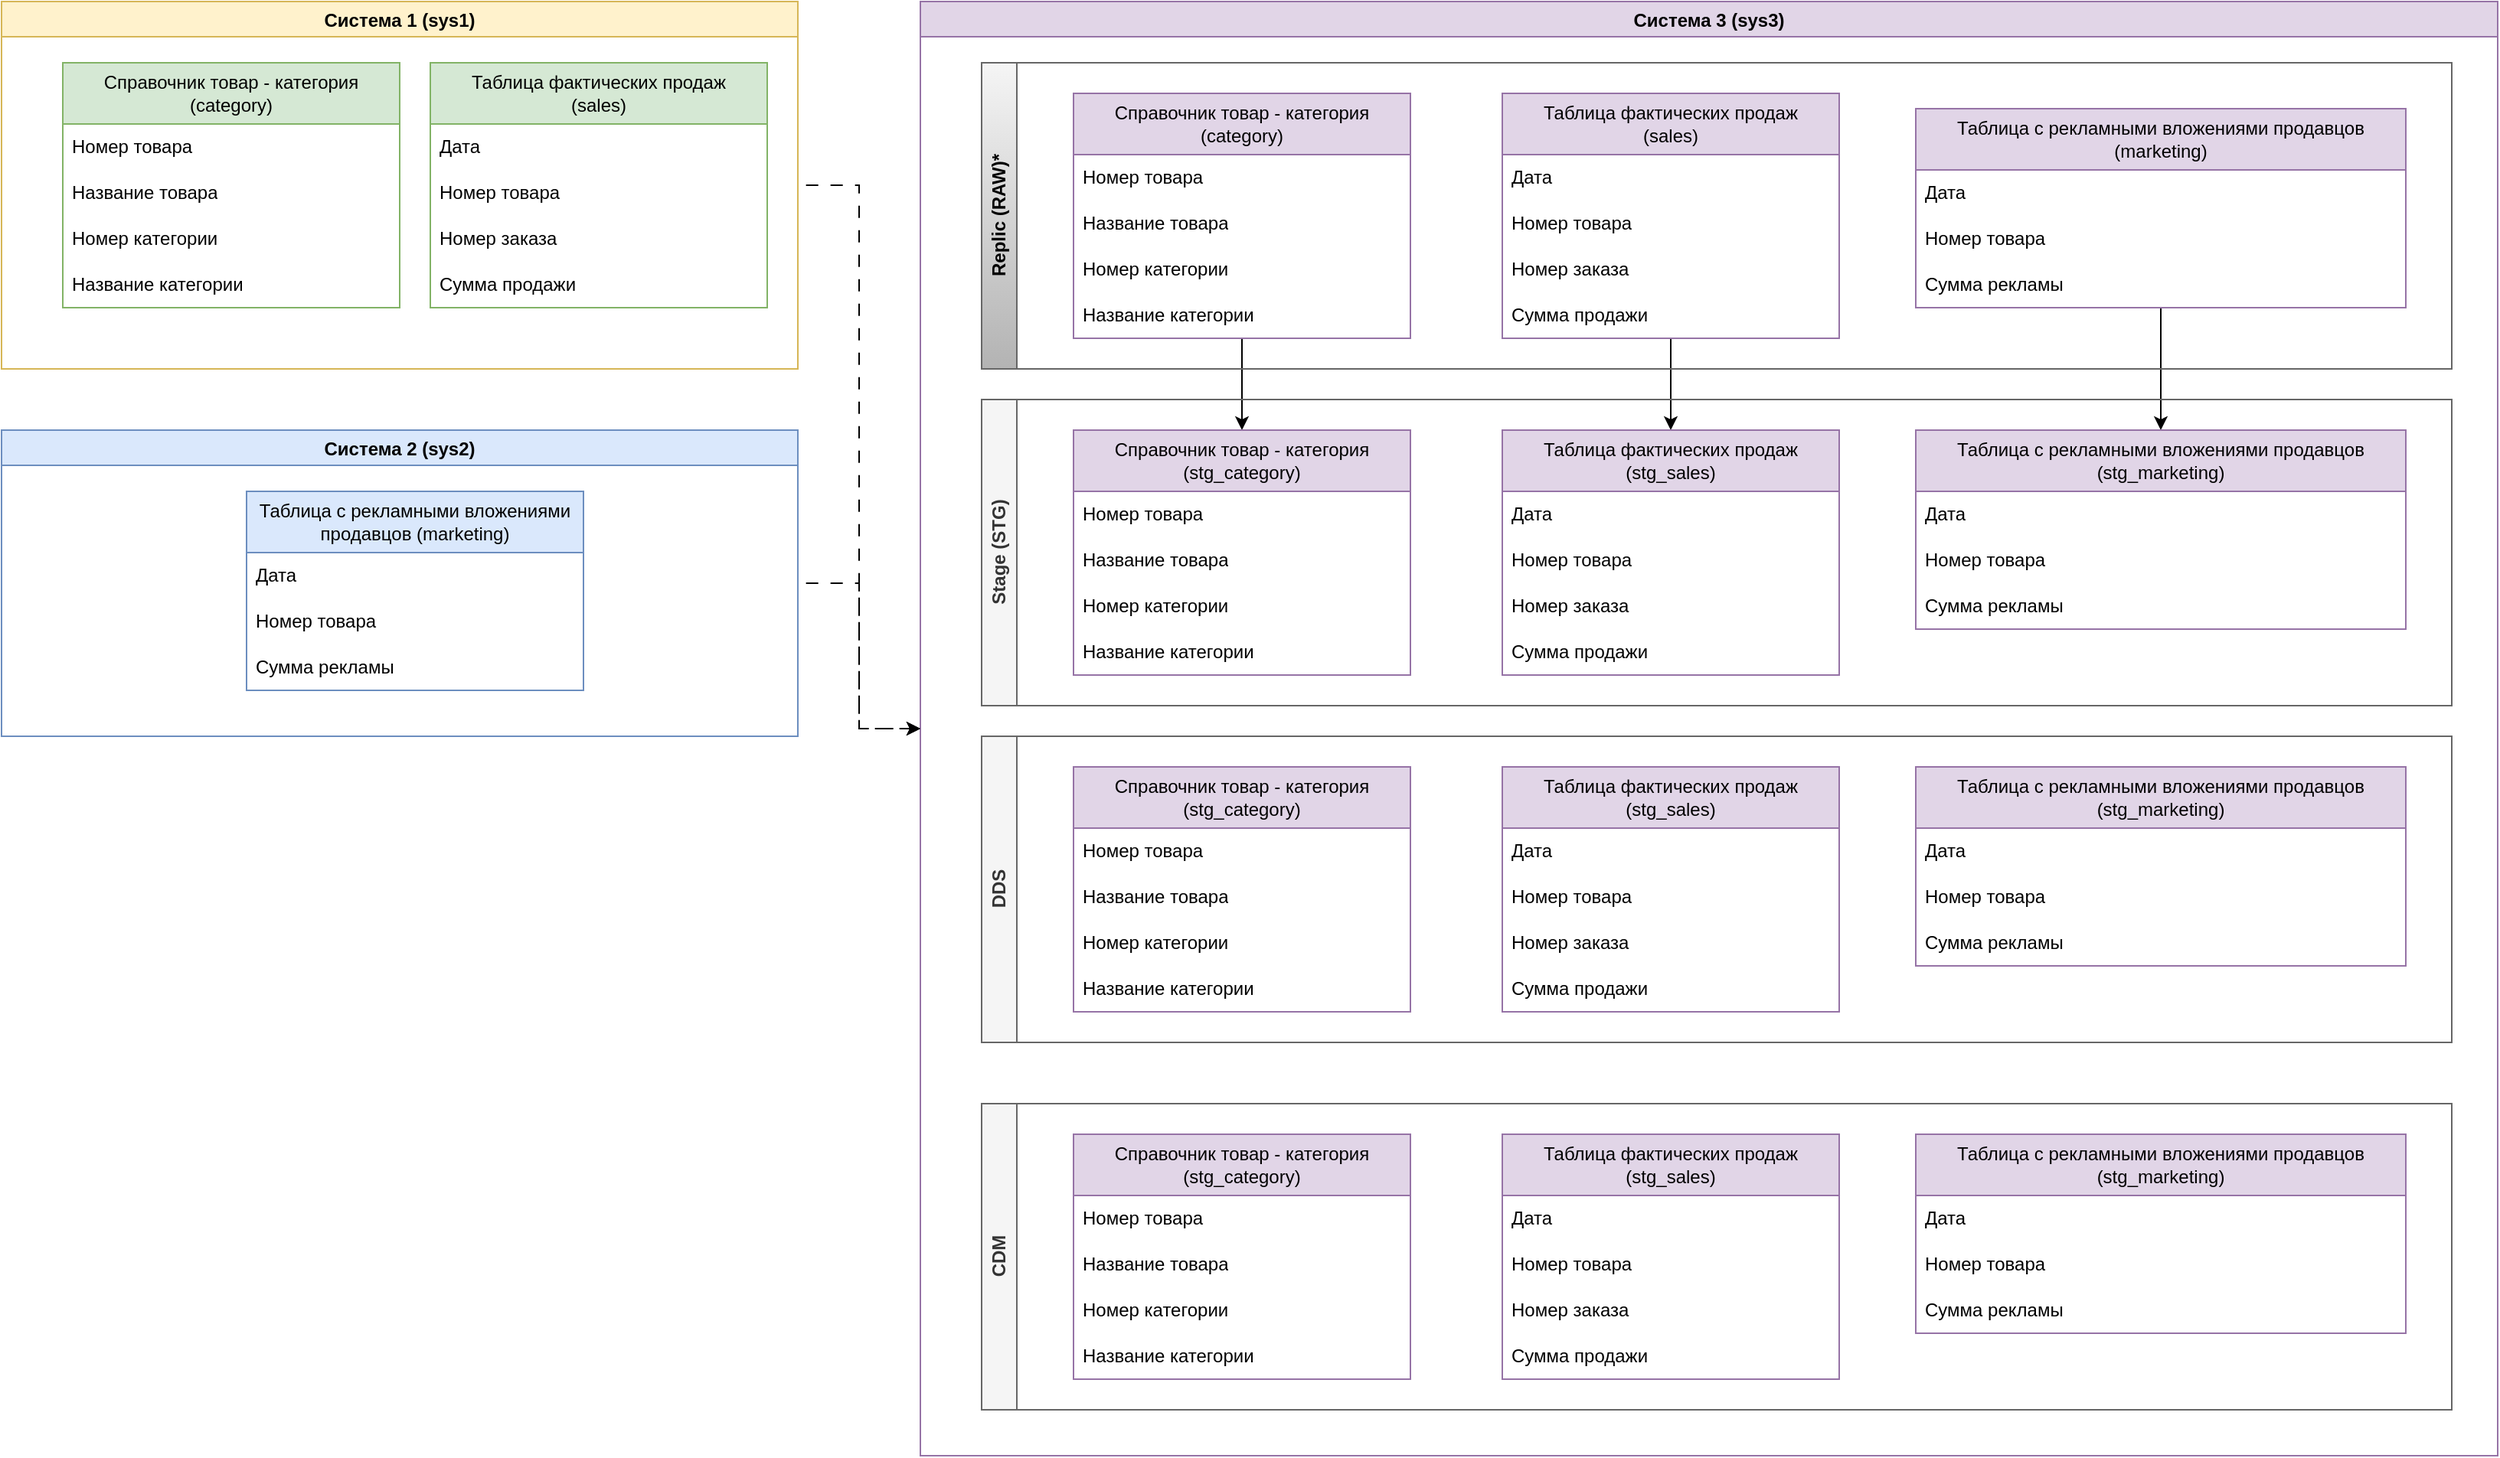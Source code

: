 <mxfile version="26.0.7" pages="3">
  <diagram name="Data Layers var1" id="oPNIoSWko48V2MSjwOTZ">
    <mxGraphModel dx="1292" dy="959" grid="1" gridSize="10" guides="1" tooltips="1" connect="1" arrows="1" fold="1" page="1" pageScale="1" pageWidth="827" pageHeight="1169" math="0" shadow="0">
      <root>
        <mxCell id="0" />
        <mxCell id="1" parent="0" />
        <mxCell id="DlF95CIPUO7uvLD9KM1Q-22" value="Система 1 (sys1)" style="swimlane;fillColor=#fff2cc;strokeColor=#d6b656;" vertex="1" parent="1">
          <mxGeometry y="240" width="520" height="240" as="geometry" />
        </mxCell>
        <mxCell id="DlF95CIPUO7uvLD9KM1Q-31" value="Справочник товар - категория&lt;div&gt;(category)&lt;/div&gt;" style="swimlane;fontStyle=0;childLayout=stackLayout;horizontal=1;startSize=40;horizontalStack=0;resizeParent=1;resizeParentMax=0;resizeLast=0;collapsible=1;marginBottom=0;whiteSpace=wrap;html=1;fillColor=#d5e8d4;strokeColor=#82b366;" vertex="1" parent="DlF95CIPUO7uvLD9KM1Q-22">
          <mxGeometry x="40" y="40" width="220" height="160" as="geometry">
            <mxRectangle x="40" y="40" width="200" height="40" as="alternateBounds" />
          </mxGeometry>
        </mxCell>
        <mxCell id="DlF95CIPUO7uvLD9KM1Q-32" value="Номер товара" style="text;strokeColor=none;fillColor=none;align=left;verticalAlign=middle;spacingLeft=4;spacingRight=4;overflow=hidden;points=[[0,0.5],[1,0.5]];portConstraint=eastwest;rotatable=0;whiteSpace=wrap;html=1;" vertex="1" parent="DlF95CIPUO7uvLD9KM1Q-31">
          <mxGeometry y="40" width="220" height="30" as="geometry" />
        </mxCell>
        <mxCell id="DlF95CIPUO7uvLD9KM1Q-33" value="Название товара" style="text;strokeColor=none;fillColor=none;align=left;verticalAlign=middle;spacingLeft=4;spacingRight=4;overflow=hidden;points=[[0,0.5],[1,0.5]];portConstraint=eastwest;rotatable=0;whiteSpace=wrap;html=1;" vertex="1" parent="DlF95CIPUO7uvLD9KM1Q-31">
          <mxGeometry y="70" width="220" height="30" as="geometry" />
        </mxCell>
        <mxCell id="DlF95CIPUO7uvLD9KM1Q-34" value="Номер&amp;nbsp;категории" style="text;strokeColor=none;fillColor=none;align=left;verticalAlign=middle;spacingLeft=4;spacingRight=4;overflow=hidden;points=[[0,0.5],[1,0.5]];portConstraint=eastwest;rotatable=0;whiteSpace=wrap;html=1;" vertex="1" parent="DlF95CIPUO7uvLD9KM1Q-31">
          <mxGeometry y="100" width="220" height="30" as="geometry" />
        </mxCell>
        <mxCell id="DlF95CIPUO7uvLD9KM1Q-35" value="Название&amp;nbsp;категории" style="text;strokeColor=none;fillColor=none;align=left;verticalAlign=middle;spacingLeft=4;spacingRight=4;overflow=hidden;points=[[0,0.5],[1,0.5]];portConstraint=eastwest;rotatable=0;whiteSpace=wrap;html=1;" vertex="1" parent="DlF95CIPUO7uvLD9KM1Q-31">
          <mxGeometry y="130" width="220" height="30" as="geometry" />
        </mxCell>
        <mxCell id="DlF95CIPUO7uvLD9KM1Q-36" value="Таблица фактических продаж&lt;div&gt;(sales)&lt;/div&gt;" style="swimlane;fontStyle=0;childLayout=stackLayout;horizontal=1;startSize=40;horizontalStack=0;resizeParent=1;resizeParentMax=0;resizeLast=0;collapsible=1;marginBottom=0;whiteSpace=wrap;html=1;fillColor=#d5e8d4;strokeColor=#82b366;" vertex="1" parent="DlF95CIPUO7uvLD9KM1Q-22">
          <mxGeometry x="280" y="40" width="220" height="160" as="geometry">
            <mxRectangle x="280" y="40" width="200" height="40" as="alternateBounds" />
          </mxGeometry>
        </mxCell>
        <mxCell id="DlF95CIPUO7uvLD9KM1Q-37" value="Дата" style="text;strokeColor=none;fillColor=none;align=left;verticalAlign=middle;spacingLeft=4;spacingRight=4;overflow=hidden;points=[[0,0.5],[1,0.5]];portConstraint=eastwest;rotatable=0;whiteSpace=wrap;html=1;" vertex="1" parent="DlF95CIPUO7uvLD9KM1Q-36">
          <mxGeometry y="40" width="220" height="30" as="geometry" />
        </mxCell>
        <mxCell id="DlF95CIPUO7uvLD9KM1Q-38" value="Номер товара" style="text;strokeColor=none;fillColor=none;align=left;verticalAlign=middle;spacingLeft=4;spacingRight=4;overflow=hidden;points=[[0,0.5],[1,0.5]];portConstraint=eastwest;rotatable=0;whiteSpace=wrap;html=1;" vertex="1" parent="DlF95CIPUO7uvLD9KM1Q-36">
          <mxGeometry y="70" width="220" height="30" as="geometry" />
        </mxCell>
        <mxCell id="DlF95CIPUO7uvLD9KM1Q-39" value="Номер заказа" style="text;strokeColor=none;fillColor=none;align=left;verticalAlign=middle;spacingLeft=4;spacingRight=4;overflow=hidden;points=[[0,0.5],[1,0.5]];portConstraint=eastwest;rotatable=0;whiteSpace=wrap;html=1;" vertex="1" parent="DlF95CIPUO7uvLD9KM1Q-36">
          <mxGeometry y="100" width="220" height="30" as="geometry" />
        </mxCell>
        <mxCell id="DlF95CIPUO7uvLD9KM1Q-40" value="Сумма продажи" style="text;strokeColor=none;fillColor=none;align=left;verticalAlign=middle;spacingLeft=4;spacingRight=4;overflow=hidden;points=[[0,0.5],[1,0.5]];portConstraint=eastwest;rotatable=0;whiteSpace=wrap;html=1;" vertex="1" parent="DlF95CIPUO7uvLD9KM1Q-36">
          <mxGeometry y="130" width="220" height="30" as="geometry" />
        </mxCell>
        <mxCell id="DlF95CIPUO7uvLD9KM1Q-23" value="Система 2 (sys2)" style="swimlane;fillColor=#dae8fc;strokeColor=#6c8ebf;" vertex="1" parent="1">
          <mxGeometry y="520" width="520" height="200" as="geometry" />
        </mxCell>
        <mxCell id="DlF95CIPUO7uvLD9KM1Q-41" value="Таблица с рекламными вложениями продавцов (&lt;span style=&quot;background-color: transparent; color: light-dark(rgb(0, 0, 0), rgb(255, 255, 255));&quot;&gt;marketing)&lt;/span&gt;" style="swimlane;fontStyle=0;childLayout=stackLayout;horizontal=1;startSize=40;horizontalStack=0;resizeParent=1;resizeParentMax=0;resizeLast=0;collapsible=1;marginBottom=0;whiteSpace=wrap;html=1;fillColor=#dae8fc;strokeColor=#6c8ebf;" vertex="1" parent="DlF95CIPUO7uvLD9KM1Q-23">
          <mxGeometry x="160" y="40" width="220" height="130" as="geometry">
            <mxRectangle x="160" y="40" width="200" height="40" as="alternateBounds" />
          </mxGeometry>
        </mxCell>
        <mxCell id="DlF95CIPUO7uvLD9KM1Q-42" value="Дата" style="text;strokeColor=none;fillColor=none;align=left;verticalAlign=middle;spacingLeft=4;spacingRight=4;overflow=hidden;points=[[0,0.5],[1,0.5]];portConstraint=eastwest;rotatable=0;whiteSpace=wrap;html=1;" vertex="1" parent="DlF95CIPUO7uvLD9KM1Q-41">
          <mxGeometry y="40" width="220" height="30" as="geometry" />
        </mxCell>
        <mxCell id="DlF95CIPUO7uvLD9KM1Q-43" value="Номер товара" style="text;strokeColor=none;fillColor=none;align=left;verticalAlign=middle;spacingLeft=4;spacingRight=4;overflow=hidden;points=[[0,0.5],[1,0.5]];portConstraint=eastwest;rotatable=0;whiteSpace=wrap;html=1;" vertex="1" parent="DlF95CIPUO7uvLD9KM1Q-41">
          <mxGeometry y="70" width="220" height="30" as="geometry" />
        </mxCell>
        <mxCell id="DlF95CIPUO7uvLD9KM1Q-44" value="Сумма рекламы" style="text;strokeColor=none;fillColor=none;align=left;verticalAlign=middle;spacingLeft=4;spacingRight=4;overflow=hidden;points=[[0,0.5],[1,0.5]];portConstraint=eastwest;rotatable=0;whiteSpace=wrap;html=1;" vertex="1" parent="DlF95CIPUO7uvLD9KM1Q-41">
          <mxGeometry y="100" width="220" height="30" as="geometry" />
        </mxCell>
        <mxCell id="DlF95CIPUO7uvLD9KM1Q-26" value="Система 3 (sys3)" style="swimlane;fillColor=#e1d5e7;strokeColor=#9673a6;" vertex="1" parent="1">
          <mxGeometry x="600" y="240" width="1030" height="950" as="geometry" />
        </mxCell>
        <mxCell id="yOwGShMiAIgbf61F027q-29" value="" style="edgeStyle=orthogonalEdgeStyle;rounded=1;orthogonalLoop=1;jettySize=auto;html=1;curved=0;" edge="1" parent="DlF95CIPUO7uvLD9KM1Q-26" source="yOwGShMiAIgbf61F027q-15" target="DlF95CIPUO7uvLD9KM1Q-46">
          <mxGeometry relative="1" as="geometry" />
        </mxCell>
        <mxCell id="yOwGShMiAIgbf61F027q-30" value="" style="edgeStyle=orthogonalEdgeStyle;rounded=1;orthogonalLoop=1;jettySize=auto;html=1;curved=0;" edge="1" parent="DlF95CIPUO7uvLD9KM1Q-26" source="yOwGShMiAIgbf61F027q-20" target="DlF95CIPUO7uvLD9KM1Q-51">
          <mxGeometry relative="1" as="geometry">
            <mxPoint x="160" y="210" as="sourcePoint" />
            <mxPoint x="160" y="250" as="targetPoint" />
          </mxGeometry>
        </mxCell>
        <mxCell id="yOwGShMiAIgbf61F027q-31" value="" style="edgeStyle=orthogonalEdgeStyle;rounded=1;orthogonalLoop=1;jettySize=auto;html=1;curved=0;" edge="1" parent="DlF95CIPUO7uvLD9KM1Q-26" source="yOwGShMiAIgbf61F027q-25" target="DlF95CIPUO7uvLD9KM1Q-56">
          <mxGeometry relative="1" as="geometry">
            <mxPoint x="440" y="210" as="sourcePoint" />
            <mxPoint x="440" y="250" as="targetPoint" />
          </mxGeometry>
        </mxCell>
        <mxCell id="yOwGShMiAIgbf61F027q-33" value="Replic (RAW)*" style="swimlane;horizontal=0;whiteSpace=wrap;html=1;startSize=23;fillColor=#f5f5f5;strokeColor=#666666;gradientColor=#b3b3b3;" vertex="1" parent="DlF95CIPUO7uvLD9KM1Q-26">
          <mxGeometry x="40" y="40" width="960" height="200" as="geometry">
            <mxRectangle x="40" y="40" width="40" height="60" as="alternateBounds" />
          </mxGeometry>
        </mxCell>
        <mxCell id="yOwGShMiAIgbf61F027q-15" value="Справочник товар - категория&lt;div&gt;(category)&lt;/div&gt;" style="swimlane;fontStyle=0;childLayout=stackLayout;horizontal=1;startSize=40;horizontalStack=0;resizeParent=1;resizeParentMax=0;resizeLast=0;collapsible=1;marginBottom=0;whiteSpace=wrap;html=1;fillColor=#e1d5e7;strokeColor=#9673a6;" vertex="1" parent="yOwGShMiAIgbf61F027q-33">
          <mxGeometry x="60" y="20" width="220" height="160" as="geometry">
            <mxRectangle x="40" y="40" width="200" height="40" as="alternateBounds" />
          </mxGeometry>
        </mxCell>
        <mxCell id="yOwGShMiAIgbf61F027q-16" value="Номер товара" style="text;strokeColor=none;fillColor=none;align=left;verticalAlign=middle;spacingLeft=4;spacingRight=4;overflow=hidden;points=[[0,0.5],[1,0.5]];portConstraint=eastwest;rotatable=0;whiteSpace=wrap;html=1;" vertex="1" parent="yOwGShMiAIgbf61F027q-15">
          <mxGeometry y="40" width="220" height="30" as="geometry" />
        </mxCell>
        <mxCell id="yOwGShMiAIgbf61F027q-17" value="Название товара" style="text;strokeColor=none;fillColor=none;align=left;verticalAlign=middle;spacingLeft=4;spacingRight=4;overflow=hidden;points=[[0,0.5],[1,0.5]];portConstraint=eastwest;rotatable=0;whiteSpace=wrap;html=1;" vertex="1" parent="yOwGShMiAIgbf61F027q-15">
          <mxGeometry y="70" width="220" height="30" as="geometry" />
        </mxCell>
        <mxCell id="yOwGShMiAIgbf61F027q-18" value="Номер&amp;nbsp;категории" style="text;strokeColor=none;fillColor=none;align=left;verticalAlign=middle;spacingLeft=4;spacingRight=4;overflow=hidden;points=[[0,0.5],[1,0.5]];portConstraint=eastwest;rotatable=0;whiteSpace=wrap;html=1;" vertex="1" parent="yOwGShMiAIgbf61F027q-15">
          <mxGeometry y="100" width="220" height="30" as="geometry" />
        </mxCell>
        <mxCell id="yOwGShMiAIgbf61F027q-19" value="Название&amp;nbsp;категории" style="text;strokeColor=none;fillColor=none;align=left;verticalAlign=middle;spacingLeft=4;spacingRight=4;overflow=hidden;points=[[0,0.5],[1,0.5]];portConstraint=eastwest;rotatable=0;whiteSpace=wrap;html=1;" vertex="1" parent="yOwGShMiAIgbf61F027q-15">
          <mxGeometry y="130" width="220" height="30" as="geometry" />
        </mxCell>
        <mxCell id="yOwGShMiAIgbf61F027q-20" value="Таблица фактических продаж&lt;div&gt;(sales)&lt;/div&gt;" style="swimlane;fontStyle=0;childLayout=stackLayout;horizontal=1;startSize=40;horizontalStack=0;resizeParent=1;resizeParentMax=0;resizeLast=0;collapsible=1;marginBottom=0;whiteSpace=wrap;html=1;fillColor=#e1d5e7;strokeColor=#9673a6;" vertex="1" parent="yOwGShMiAIgbf61F027q-33">
          <mxGeometry x="340" y="20" width="220" height="160" as="geometry">
            <mxRectangle x="280" y="40" width="200" height="40" as="alternateBounds" />
          </mxGeometry>
        </mxCell>
        <mxCell id="yOwGShMiAIgbf61F027q-21" value="Дата" style="text;strokeColor=none;fillColor=none;align=left;verticalAlign=middle;spacingLeft=4;spacingRight=4;overflow=hidden;points=[[0,0.5],[1,0.5]];portConstraint=eastwest;rotatable=0;whiteSpace=wrap;html=1;" vertex="1" parent="yOwGShMiAIgbf61F027q-20">
          <mxGeometry y="40" width="220" height="30" as="geometry" />
        </mxCell>
        <mxCell id="yOwGShMiAIgbf61F027q-22" value="Номер товара" style="text;strokeColor=none;fillColor=none;align=left;verticalAlign=middle;spacingLeft=4;spacingRight=4;overflow=hidden;points=[[0,0.5],[1,0.5]];portConstraint=eastwest;rotatable=0;whiteSpace=wrap;html=1;" vertex="1" parent="yOwGShMiAIgbf61F027q-20">
          <mxGeometry y="70" width="220" height="30" as="geometry" />
        </mxCell>
        <mxCell id="yOwGShMiAIgbf61F027q-23" value="Номер заказа" style="text;strokeColor=none;fillColor=none;align=left;verticalAlign=middle;spacingLeft=4;spacingRight=4;overflow=hidden;points=[[0,0.5],[1,0.5]];portConstraint=eastwest;rotatable=0;whiteSpace=wrap;html=1;" vertex="1" parent="yOwGShMiAIgbf61F027q-20">
          <mxGeometry y="100" width="220" height="30" as="geometry" />
        </mxCell>
        <mxCell id="yOwGShMiAIgbf61F027q-24" value="Сумма продажи" style="text;strokeColor=none;fillColor=none;align=left;verticalAlign=middle;spacingLeft=4;spacingRight=4;overflow=hidden;points=[[0,0.5],[1,0.5]];portConstraint=eastwest;rotatable=0;whiteSpace=wrap;html=1;" vertex="1" parent="yOwGShMiAIgbf61F027q-20">
          <mxGeometry y="130" width="220" height="30" as="geometry" />
        </mxCell>
        <mxCell id="yOwGShMiAIgbf61F027q-25" value="Таблица с рекламными вложениями продавцов (&lt;span style=&quot;background-color: transparent; color: light-dark(rgb(0, 0, 0), rgb(255, 255, 255));&quot;&gt;marketing)&lt;/span&gt;" style="swimlane;fontStyle=0;childLayout=stackLayout;horizontal=1;startSize=40;horizontalStack=0;resizeParent=1;resizeParentMax=0;resizeLast=0;collapsible=1;marginBottom=0;whiteSpace=wrap;html=1;fillColor=#e1d5e7;strokeColor=#9673a6;" vertex="1" parent="yOwGShMiAIgbf61F027q-33">
          <mxGeometry x="610" y="30" width="320" height="130" as="geometry">
            <mxRectangle x="160" y="40" width="200" height="40" as="alternateBounds" />
          </mxGeometry>
        </mxCell>
        <mxCell id="yOwGShMiAIgbf61F027q-26" value="Дата" style="text;strokeColor=none;fillColor=none;align=left;verticalAlign=middle;spacingLeft=4;spacingRight=4;overflow=hidden;points=[[0,0.5],[1,0.5]];portConstraint=eastwest;rotatable=0;whiteSpace=wrap;html=1;" vertex="1" parent="yOwGShMiAIgbf61F027q-25">
          <mxGeometry y="40" width="320" height="30" as="geometry" />
        </mxCell>
        <mxCell id="yOwGShMiAIgbf61F027q-27" value="Номер товара" style="text;strokeColor=none;fillColor=none;align=left;verticalAlign=middle;spacingLeft=4;spacingRight=4;overflow=hidden;points=[[0,0.5],[1,0.5]];portConstraint=eastwest;rotatable=0;whiteSpace=wrap;html=1;" vertex="1" parent="yOwGShMiAIgbf61F027q-25">
          <mxGeometry y="70" width="320" height="30" as="geometry" />
        </mxCell>
        <mxCell id="yOwGShMiAIgbf61F027q-28" value="Сумма рекламы" style="text;strokeColor=none;fillColor=none;align=left;verticalAlign=middle;spacingLeft=4;spacingRight=4;overflow=hidden;points=[[0,0.5],[1,0.5]];portConstraint=eastwest;rotatable=0;whiteSpace=wrap;html=1;" vertex="1" parent="yOwGShMiAIgbf61F027q-25">
          <mxGeometry y="100" width="320" height="30" as="geometry" />
        </mxCell>
        <mxCell id="yOwGShMiAIgbf61F027q-55" value="Stage (STG)" style="swimlane;horizontal=0;whiteSpace=wrap;html=1;fillColor=#f5f5f5;fontColor=#333333;strokeColor=#666666;" vertex="1" parent="DlF95CIPUO7uvLD9KM1Q-26">
          <mxGeometry x="40" y="260" width="960" height="200" as="geometry" />
        </mxCell>
        <mxCell id="DlF95CIPUO7uvLD9KM1Q-46" value="Справочник товар - категория&lt;div&gt;(stg_category)&lt;/div&gt;" style="swimlane;fontStyle=0;childLayout=stackLayout;horizontal=1;startSize=40;horizontalStack=0;resizeParent=1;resizeParentMax=0;resizeLast=0;collapsible=1;marginBottom=0;whiteSpace=wrap;html=1;fillColor=#e1d5e7;strokeColor=#9673a6;" vertex="1" parent="yOwGShMiAIgbf61F027q-55">
          <mxGeometry x="60" y="20" width="220" height="160" as="geometry">
            <mxRectangle x="40" y="40" width="200" height="40" as="alternateBounds" />
          </mxGeometry>
        </mxCell>
        <mxCell id="DlF95CIPUO7uvLD9KM1Q-47" value="Номер товара" style="text;strokeColor=none;fillColor=none;align=left;verticalAlign=middle;spacingLeft=4;spacingRight=4;overflow=hidden;points=[[0,0.5],[1,0.5]];portConstraint=eastwest;rotatable=0;whiteSpace=wrap;html=1;" vertex="1" parent="DlF95CIPUO7uvLD9KM1Q-46">
          <mxGeometry y="40" width="220" height="30" as="geometry" />
        </mxCell>
        <mxCell id="DlF95CIPUO7uvLD9KM1Q-48" value="Название товара" style="text;strokeColor=none;fillColor=none;align=left;verticalAlign=middle;spacingLeft=4;spacingRight=4;overflow=hidden;points=[[0,0.5],[1,0.5]];portConstraint=eastwest;rotatable=0;whiteSpace=wrap;html=1;" vertex="1" parent="DlF95CIPUO7uvLD9KM1Q-46">
          <mxGeometry y="70" width="220" height="30" as="geometry" />
        </mxCell>
        <mxCell id="DlF95CIPUO7uvLD9KM1Q-49" value="Номер&amp;nbsp;категории" style="text;strokeColor=none;fillColor=none;align=left;verticalAlign=middle;spacingLeft=4;spacingRight=4;overflow=hidden;points=[[0,0.5],[1,0.5]];portConstraint=eastwest;rotatable=0;whiteSpace=wrap;html=1;" vertex="1" parent="DlF95CIPUO7uvLD9KM1Q-46">
          <mxGeometry y="100" width="220" height="30" as="geometry" />
        </mxCell>
        <mxCell id="DlF95CIPUO7uvLD9KM1Q-50" value="Название&amp;nbsp;категории" style="text;strokeColor=none;fillColor=none;align=left;verticalAlign=middle;spacingLeft=4;spacingRight=4;overflow=hidden;points=[[0,0.5],[1,0.5]];portConstraint=eastwest;rotatable=0;whiteSpace=wrap;html=1;" vertex="1" parent="DlF95CIPUO7uvLD9KM1Q-46">
          <mxGeometry y="130" width="220" height="30" as="geometry" />
        </mxCell>
        <mxCell id="DlF95CIPUO7uvLD9KM1Q-51" value="Таблица фактических продаж&lt;div&gt;(stg_sales)&lt;/div&gt;" style="swimlane;fontStyle=0;childLayout=stackLayout;horizontal=1;startSize=40;horizontalStack=0;resizeParent=1;resizeParentMax=0;resizeLast=0;collapsible=1;marginBottom=0;whiteSpace=wrap;html=1;fillColor=#e1d5e7;strokeColor=#9673a6;" vertex="1" parent="yOwGShMiAIgbf61F027q-55">
          <mxGeometry x="340" y="20" width="220" height="160" as="geometry">
            <mxRectangle x="280" y="40" width="200" height="40" as="alternateBounds" />
          </mxGeometry>
        </mxCell>
        <mxCell id="DlF95CIPUO7uvLD9KM1Q-52" value="Дата" style="text;strokeColor=none;fillColor=none;align=left;verticalAlign=middle;spacingLeft=4;spacingRight=4;overflow=hidden;points=[[0,0.5],[1,0.5]];portConstraint=eastwest;rotatable=0;whiteSpace=wrap;html=1;" vertex="1" parent="DlF95CIPUO7uvLD9KM1Q-51">
          <mxGeometry y="40" width="220" height="30" as="geometry" />
        </mxCell>
        <mxCell id="DlF95CIPUO7uvLD9KM1Q-53" value="Номер товара" style="text;strokeColor=none;fillColor=none;align=left;verticalAlign=middle;spacingLeft=4;spacingRight=4;overflow=hidden;points=[[0,0.5],[1,0.5]];portConstraint=eastwest;rotatable=0;whiteSpace=wrap;html=1;" vertex="1" parent="DlF95CIPUO7uvLD9KM1Q-51">
          <mxGeometry y="70" width="220" height="30" as="geometry" />
        </mxCell>
        <mxCell id="DlF95CIPUO7uvLD9KM1Q-54" value="Номер заказа" style="text;strokeColor=none;fillColor=none;align=left;verticalAlign=middle;spacingLeft=4;spacingRight=4;overflow=hidden;points=[[0,0.5],[1,0.5]];portConstraint=eastwest;rotatable=0;whiteSpace=wrap;html=1;" vertex="1" parent="DlF95CIPUO7uvLD9KM1Q-51">
          <mxGeometry y="100" width="220" height="30" as="geometry" />
        </mxCell>
        <mxCell id="DlF95CIPUO7uvLD9KM1Q-55" value="Сумма продажи" style="text;strokeColor=none;fillColor=none;align=left;verticalAlign=middle;spacingLeft=4;spacingRight=4;overflow=hidden;points=[[0,0.5],[1,0.5]];portConstraint=eastwest;rotatable=0;whiteSpace=wrap;html=1;" vertex="1" parent="DlF95CIPUO7uvLD9KM1Q-51">
          <mxGeometry y="130" width="220" height="30" as="geometry" />
        </mxCell>
        <mxCell id="DlF95CIPUO7uvLD9KM1Q-56" value="Таблица с рекламными вложениями продавцов (stg_&lt;span style=&quot;background-color: transparent; color: light-dark(rgb(0, 0, 0), rgb(255, 255, 255));&quot;&gt;marketing)&lt;/span&gt;" style="swimlane;fontStyle=0;childLayout=stackLayout;horizontal=1;startSize=40;horizontalStack=0;resizeParent=1;resizeParentMax=0;resizeLast=0;collapsible=1;marginBottom=0;whiteSpace=wrap;html=1;fillColor=#e1d5e7;strokeColor=#9673a6;" vertex="1" parent="yOwGShMiAIgbf61F027q-55">
          <mxGeometry x="610" y="20" width="320" height="130" as="geometry">
            <mxRectangle x="160" y="40" width="200" height="40" as="alternateBounds" />
          </mxGeometry>
        </mxCell>
        <mxCell id="DlF95CIPUO7uvLD9KM1Q-57" value="Дата" style="text;strokeColor=none;fillColor=none;align=left;verticalAlign=middle;spacingLeft=4;spacingRight=4;overflow=hidden;points=[[0,0.5],[1,0.5]];portConstraint=eastwest;rotatable=0;whiteSpace=wrap;html=1;" vertex="1" parent="DlF95CIPUO7uvLD9KM1Q-56">
          <mxGeometry y="40" width="320" height="30" as="geometry" />
        </mxCell>
        <mxCell id="DlF95CIPUO7uvLD9KM1Q-58" value="Номер товара" style="text;strokeColor=none;fillColor=none;align=left;verticalAlign=middle;spacingLeft=4;spacingRight=4;overflow=hidden;points=[[0,0.5],[1,0.5]];portConstraint=eastwest;rotatable=0;whiteSpace=wrap;html=1;" vertex="1" parent="DlF95CIPUO7uvLD9KM1Q-56">
          <mxGeometry y="70" width="320" height="30" as="geometry" />
        </mxCell>
        <mxCell id="DlF95CIPUO7uvLD9KM1Q-59" value="Сумма рекламы" style="text;strokeColor=none;fillColor=none;align=left;verticalAlign=middle;spacingLeft=4;spacingRight=4;overflow=hidden;points=[[0,0.5],[1,0.5]];portConstraint=eastwest;rotatable=0;whiteSpace=wrap;html=1;" vertex="1" parent="DlF95CIPUO7uvLD9KM1Q-56">
          <mxGeometry y="100" width="320" height="30" as="geometry" />
        </mxCell>
        <mxCell id="yOwGShMiAIgbf61F027q-71" value="DDS" style="swimlane;horizontal=0;whiteSpace=wrap;html=1;fillColor=#f5f5f5;fontColor=#333333;strokeColor=#666666;" vertex="1" parent="DlF95CIPUO7uvLD9KM1Q-26">
          <mxGeometry x="40" y="480" width="960" height="200" as="geometry" />
        </mxCell>
        <mxCell id="yOwGShMiAIgbf61F027q-72" value="Справочник товар - категория&lt;div&gt;(stg_category)&lt;/div&gt;" style="swimlane;fontStyle=0;childLayout=stackLayout;horizontal=1;startSize=40;horizontalStack=0;resizeParent=1;resizeParentMax=0;resizeLast=0;collapsible=1;marginBottom=0;whiteSpace=wrap;html=1;fillColor=#e1d5e7;strokeColor=#9673a6;" vertex="1" parent="yOwGShMiAIgbf61F027q-71">
          <mxGeometry x="60" y="20" width="220" height="160" as="geometry">
            <mxRectangle x="40" y="40" width="200" height="40" as="alternateBounds" />
          </mxGeometry>
        </mxCell>
        <mxCell id="yOwGShMiAIgbf61F027q-73" value="Номер товара" style="text;strokeColor=none;fillColor=none;align=left;verticalAlign=middle;spacingLeft=4;spacingRight=4;overflow=hidden;points=[[0,0.5],[1,0.5]];portConstraint=eastwest;rotatable=0;whiteSpace=wrap;html=1;" vertex="1" parent="yOwGShMiAIgbf61F027q-72">
          <mxGeometry y="40" width="220" height="30" as="geometry" />
        </mxCell>
        <mxCell id="yOwGShMiAIgbf61F027q-74" value="Название товара" style="text;strokeColor=none;fillColor=none;align=left;verticalAlign=middle;spacingLeft=4;spacingRight=4;overflow=hidden;points=[[0,0.5],[1,0.5]];portConstraint=eastwest;rotatable=0;whiteSpace=wrap;html=1;" vertex="1" parent="yOwGShMiAIgbf61F027q-72">
          <mxGeometry y="70" width="220" height="30" as="geometry" />
        </mxCell>
        <mxCell id="yOwGShMiAIgbf61F027q-75" value="Номер&amp;nbsp;категории" style="text;strokeColor=none;fillColor=none;align=left;verticalAlign=middle;spacingLeft=4;spacingRight=4;overflow=hidden;points=[[0,0.5],[1,0.5]];portConstraint=eastwest;rotatable=0;whiteSpace=wrap;html=1;" vertex="1" parent="yOwGShMiAIgbf61F027q-72">
          <mxGeometry y="100" width="220" height="30" as="geometry" />
        </mxCell>
        <mxCell id="yOwGShMiAIgbf61F027q-76" value="Название&amp;nbsp;категории" style="text;strokeColor=none;fillColor=none;align=left;verticalAlign=middle;spacingLeft=4;spacingRight=4;overflow=hidden;points=[[0,0.5],[1,0.5]];portConstraint=eastwest;rotatable=0;whiteSpace=wrap;html=1;" vertex="1" parent="yOwGShMiAIgbf61F027q-72">
          <mxGeometry y="130" width="220" height="30" as="geometry" />
        </mxCell>
        <mxCell id="yOwGShMiAIgbf61F027q-77" value="Таблица фактических продаж&lt;div&gt;(stg_sales)&lt;/div&gt;" style="swimlane;fontStyle=0;childLayout=stackLayout;horizontal=1;startSize=40;horizontalStack=0;resizeParent=1;resizeParentMax=0;resizeLast=0;collapsible=1;marginBottom=0;whiteSpace=wrap;html=1;fillColor=#e1d5e7;strokeColor=#9673a6;" vertex="1" parent="yOwGShMiAIgbf61F027q-71">
          <mxGeometry x="340" y="20" width="220" height="160" as="geometry">
            <mxRectangle x="280" y="40" width="200" height="40" as="alternateBounds" />
          </mxGeometry>
        </mxCell>
        <mxCell id="yOwGShMiAIgbf61F027q-78" value="Дата" style="text;strokeColor=none;fillColor=none;align=left;verticalAlign=middle;spacingLeft=4;spacingRight=4;overflow=hidden;points=[[0,0.5],[1,0.5]];portConstraint=eastwest;rotatable=0;whiteSpace=wrap;html=1;" vertex="1" parent="yOwGShMiAIgbf61F027q-77">
          <mxGeometry y="40" width="220" height="30" as="geometry" />
        </mxCell>
        <mxCell id="yOwGShMiAIgbf61F027q-79" value="Номер товара" style="text;strokeColor=none;fillColor=none;align=left;verticalAlign=middle;spacingLeft=4;spacingRight=4;overflow=hidden;points=[[0,0.5],[1,0.5]];portConstraint=eastwest;rotatable=0;whiteSpace=wrap;html=1;" vertex="1" parent="yOwGShMiAIgbf61F027q-77">
          <mxGeometry y="70" width="220" height="30" as="geometry" />
        </mxCell>
        <mxCell id="yOwGShMiAIgbf61F027q-80" value="Номер заказа" style="text;strokeColor=none;fillColor=none;align=left;verticalAlign=middle;spacingLeft=4;spacingRight=4;overflow=hidden;points=[[0,0.5],[1,0.5]];portConstraint=eastwest;rotatable=0;whiteSpace=wrap;html=1;" vertex="1" parent="yOwGShMiAIgbf61F027q-77">
          <mxGeometry y="100" width="220" height="30" as="geometry" />
        </mxCell>
        <mxCell id="yOwGShMiAIgbf61F027q-81" value="Сумма продажи" style="text;strokeColor=none;fillColor=none;align=left;verticalAlign=middle;spacingLeft=4;spacingRight=4;overflow=hidden;points=[[0,0.5],[1,0.5]];portConstraint=eastwest;rotatable=0;whiteSpace=wrap;html=1;" vertex="1" parent="yOwGShMiAIgbf61F027q-77">
          <mxGeometry y="130" width="220" height="30" as="geometry" />
        </mxCell>
        <mxCell id="yOwGShMiAIgbf61F027q-82" value="Таблица с рекламными вложениями продавцов (stg_&lt;span style=&quot;background-color: transparent; color: light-dark(rgb(0, 0, 0), rgb(255, 255, 255));&quot;&gt;marketing)&lt;/span&gt;" style="swimlane;fontStyle=0;childLayout=stackLayout;horizontal=1;startSize=40;horizontalStack=0;resizeParent=1;resizeParentMax=0;resizeLast=0;collapsible=1;marginBottom=0;whiteSpace=wrap;html=1;fillColor=#e1d5e7;strokeColor=#9673a6;" vertex="1" parent="yOwGShMiAIgbf61F027q-71">
          <mxGeometry x="610" y="20" width="320" height="130" as="geometry">
            <mxRectangle x="160" y="40" width="200" height="40" as="alternateBounds" />
          </mxGeometry>
        </mxCell>
        <mxCell id="yOwGShMiAIgbf61F027q-83" value="Дата" style="text;strokeColor=none;fillColor=none;align=left;verticalAlign=middle;spacingLeft=4;spacingRight=4;overflow=hidden;points=[[0,0.5],[1,0.5]];portConstraint=eastwest;rotatable=0;whiteSpace=wrap;html=1;" vertex="1" parent="yOwGShMiAIgbf61F027q-82">
          <mxGeometry y="40" width="320" height="30" as="geometry" />
        </mxCell>
        <mxCell id="yOwGShMiAIgbf61F027q-84" value="Номер товара" style="text;strokeColor=none;fillColor=none;align=left;verticalAlign=middle;spacingLeft=4;spacingRight=4;overflow=hidden;points=[[0,0.5],[1,0.5]];portConstraint=eastwest;rotatable=0;whiteSpace=wrap;html=1;" vertex="1" parent="yOwGShMiAIgbf61F027q-82">
          <mxGeometry y="70" width="320" height="30" as="geometry" />
        </mxCell>
        <mxCell id="yOwGShMiAIgbf61F027q-85" value="Сумма рекламы" style="text;strokeColor=none;fillColor=none;align=left;verticalAlign=middle;spacingLeft=4;spacingRight=4;overflow=hidden;points=[[0,0.5],[1,0.5]];portConstraint=eastwest;rotatable=0;whiteSpace=wrap;html=1;" vertex="1" parent="yOwGShMiAIgbf61F027q-82">
          <mxGeometry y="100" width="320" height="30" as="geometry" />
        </mxCell>
        <mxCell id="yOwGShMiAIgbf61F027q-86" value="CDM" style="swimlane;horizontal=0;whiteSpace=wrap;html=1;fillColor=#f5f5f5;fontColor=#333333;strokeColor=#666666;" vertex="1" parent="DlF95CIPUO7uvLD9KM1Q-26">
          <mxGeometry x="40" y="720" width="960" height="200" as="geometry" />
        </mxCell>
        <mxCell id="yOwGShMiAIgbf61F027q-87" value="Справочник товар - категория&lt;div&gt;(stg_category)&lt;/div&gt;" style="swimlane;fontStyle=0;childLayout=stackLayout;horizontal=1;startSize=40;horizontalStack=0;resizeParent=1;resizeParentMax=0;resizeLast=0;collapsible=1;marginBottom=0;whiteSpace=wrap;html=1;fillColor=#e1d5e7;strokeColor=#9673a6;" vertex="1" parent="yOwGShMiAIgbf61F027q-86">
          <mxGeometry x="60" y="20" width="220" height="160" as="geometry">
            <mxRectangle x="40" y="40" width="200" height="40" as="alternateBounds" />
          </mxGeometry>
        </mxCell>
        <mxCell id="yOwGShMiAIgbf61F027q-88" value="Номер товара" style="text;strokeColor=none;fillColor=none;align=left;verticalAlign=middle;spacingLeft=4;spacingRight=4;overflow=hidden;points=[[0,0.5],[1,0.5]];portConstraint=eastwest;rotatable=0;whiteSpace=wrap;html=1;" vertex="1" parent="yOwGShMiAIgbf61F027q-87">
          <mxGeometry y="40" width="220" height="30" as="geometry" />
        </mxCell>
        <mxCell id="yOwGShMiAIgbf61F027q-89" value="Название товара" style="text;strokeColor=none;fillColor=none;align=left;verticalAlign=middle;spacingLeft=4;spacingRight=4;overflow=hidden;points=[[0,0.5],[1,0.5]];portConstraint=eastwest;rotatable=0;whiteSpace=wrap;html=1;" vertex="1" parent="yOwGShMiAIgbf61F027q-87">
          <mxGeometry y="70" width="220" height="30" as="geometry" />
        </mxCell>
        <mxCell id="yOwGShMiAIgbf61F027q-90" value="Номер&amp;nbsp;категории" style="text;strokeColor=none;fillColor=none;align=left;verticalAlign=middle;spacingLeft=4;spacingRight=4;overflow=hidden;points=[[0,0.5],[1,0.5]];portConstraint=eastwest;rotatable=0;whiteSpace=wrap;html=1;" vertex="1" parent="yOwGShMiAIgbf61F027q-87">
          <mxGeometry y="100" width="220" height="30" as="geometry" />
        </mxCell>
        <mxCell id="yOwGShMiAIgbf61F027q-91" value="Название&amp;nbsp;категории" style="text;strokeColor=none;fillColor=none;align=left;verticalAlign=middle;spacingLeft=4;spacingRight=4;overflow=hidden;points=[[0,0.5],[1,0.5]];portConstraint=eastwest;rotatable=0;whiteSpace=wrap;html=1;" vertex="1" parent="yOwGShMiAIgbf61F027q-87">
          <mxGeometry y="130" width="220" height="30" as="geometry" />
        </mxCell>
        <mxCell id="yOwGShMiAIgbf61F027q-92" value="Таблица фактических продаж&lt;div&gt;(stg_sales)&lt;/div&gt;" style="swimlane;fontStyle=0;childLayout=stackLayout;horizontal=1;startSize=40;horizontalStack=0;resizeParent=1;resizeParentMax=0;resizeLast=0;collapsible=1;marginBottom=0;whiteSpace=wrap;html=1;fillColor=#e1d5e7;strokeColor=#9673a6;" vertex="1" parent="yOwGShMiAIgbf61F027q-86">
          <mxGeometry x="340" y="20" width="220" height="160" as="geometry">
            <mxRectangle x="280" y="40" width="200" height="40" as="alternateBounds" />
          </mxGeometry>
        </mxCell>
        <mxCell id="yOwGShMiAIgbf61F027q-93" value="Дата" style="text;strokeColor=none;fillColor=none;align=left;verticalAlign=middle;spacingLeft=4;spacingRight=4;overflow=hidden;points=[[0,0.5],[1,0.5]];portConstraint=eastwest;rotatable=0;whiteSpace=wrap;html=1;" vertex="1" parent="yOwGShMiAIgbf61F027q-92">
          <mxGeometry y="40" width="220" height="30" as="geometry" />
        </mxCell>
        <mxCell id="yOwGShMiAIgbf61F027q-94" value="Номер товара" style="text;strokeColor=none;fillColor=none;align=left;verticalAlign=middle;spacingLeft=4;spacingRight=4;overflow=hidden;points=[[0,0.5],[1,0.5]];portConstraint=eastwest;rotatable=0;whiteSpace=wrap;html=1;" vertex="1" parent="yOwGShMiAIgbf61F027q-92">
          <mxGeometry y="70" width="220" height="30" as="geometry" />
        </mxCell>
        <mxCell id="yOwGShMiAIgbf61F027q-95" value="Номер заказа" style="text;strokeColor=none;fillColor=none;align=left;verticalAlign=middle;spacingLeft=4;spacingRight=4;overflow=hidden;points=[[0,0.5],[1,0.5]];portConstraint=eastwest;rotatable=0;whiteSpace=wrap;html=1;" vertex="1" parent="yOwGShMiAIgbf61F027q-92">
          <mxGeometry y="100" width="220" height="30" as="geometry" />
        </mxCell>
        <mxCell id="yOwGShMiAIgbf61F027q-96" value="Сумма продажи" style="text;strokeColor=none;fillColor=none;align=left;verticalAlign=middle;spacingLeft=4;spacingRight=4;overflow=hidden;points=[[0,0.5],[1,0.5]];portConstraint=eastwest;rotatable=0;whiteSpace=wrap;html=1;" vertex="1" parent="yOwGShMiAIgbf61F027q-92">
          <mxGeometry y="130" width="220" height="30" as="geometry" />
        </mxCell>
        <mxCell id="yOwGShMiAIgbf61F027q-97" value="Таблица с рекламными вложениями продавцов (stg_&lt;span style=&quot;background-color: transparent; color: light-dark(rgb(0, 0, 0), rgb(255, 255, 255));&quot;&gt;marketing)&lt;/span&gt;" style="swimlane;fontStyle=0;childLayout=stackLayout;horizontal=1;startSize=40;horizontalStack=0;resizeParent=1;resizeParentMax=0;resizeLast=0;collapsible=1;marginBottom=0;whiteSpace=wrap;html=1;fillColor=#e1d5e7;strokeColor=#9673a6;" vertex="1" parent="yOwGShMiAIgbf61F027q-86">
          <mxGeometry x="610" y="20" width="320" height="130" as="geometry">
            <mxRectangle x="160" y="40" width="200" height="40" as="alternateBounds" />
          </mxGeometry>
        </mxCell>
        <mxCell id="yOwGShMiAIgbf61F027q-98" value="Дата" style="text;strokeColor=none;fillColor=none;align=left;verticalAlign=middle;spacingLeft=4;spacingRight=4;overflow=hidden;points=[[0,0.5],[1,0.5]];portConstraint=eastwest;rotatable=0;whiteSpace=wrap;html=1;" vertex="1" parent="yOwGShMiAIgbf61F027q-97">
          <mxGeometry y="40" width="320" height="30" as="geometry" />
        </mxCell>
        <mxCell id="yOwGShMiAIgbf61F027q-99" value="Номер товара" style="text;strokeColor=none;fillColor=none;align=left;verticalAlign=middle;spacingLeft=4;spacingRight=4;overflow=hidden;points=[[0,0.5],[1,0.5]];portConstraint=eastwest;rotatable=0;whiteSpace=wrap;html=1;" vertex="1" parent="yOwGShMiAIgbf61F027q-97">
          <mxGeometry y="70" width="320" height="30" as="geometry" />
        </mxCell>
        <mxCell id="yOwGShMiAIgbf61F027q-100" value="Сумма рекламы" style="text;strokeColor=none;fillColor=none;align=left;verticalAlign=middle;spacingLeft=4;spacingRight=4;overflow=hidden;points=[[0,0.5],[1,0.5]];portConstraint=eastwest;rotatable=0;whiteSpace=wrap;html=1;" vertex="1" parent="yOwGShMiAIgbf61F027q-97">
          <mxGeometry y="100" width="320" height="30" as="geometry" />
        </mxCell>
        <mxCell id="DlF95CIPUO7uvLD9KM1Q-29" value="" style="edgeStyle=orthogonalEdgeStyle;rounded=0;orthogonalLoop=1;jettySize=auto;html=1;jumpStyle=gap;flowAnimation=1;" edge="1" parent="1" source="DlF95CIPUO7uvLD9KM1Q-22" target="DlF95CIPUO7uvLD9KM1Q-26">
          <mxGeometry relative="1" as="geometry" />
        </mxCell>
        <mxCell id="DlF95CIPUO7uvLD9KM1Q-30" value="" style="edgeStyle=orthogonalEdgeStyle;rounded=0;orthogonalLoop=1;jettySize=auto;html=1;flowAnimation=1;" edge="1" parent="1" source="DlF95CIPUO7uvLD9KM1Q-23" target="DlF95CIPUO7uvLD9KM1Q-26">
          <mxGeometry relative="1" as="geometry">
            <mxPoint x="470" y="570" as="sourcePoint" />
            <mxPoint x="610" y="470" as="targetPoint" />
          </mxGeometry>
        </mxCell>
      </root>
    </mxGraphModel>
  </diagram>
  <diagram name="Data Layers var2" id="H0LmjfQC9ft53BEX3KVK">
    <mxGraphModel dx="1572" dy="732" grid="1" gridSize="10" guides="1" tooltips="1" connect="1" arrows="1" fold="1" page="1" pageScale="1" pageWidth="827" pageHeight="1169" math="0" shadow="0">
      <root>
        <mxCell id="bK93OMBFpLh60yrvHaXL-0" />
        <mxCell id="bK93OMBFpLh60yrvHaXL-1" parent="bK93OMBFpLh60yrvHaXL-0" />
        <mxCell id="bK93OMBFpLh60yrvHaXL-2" value="Система 1 (sys1)" style="swimlane;fillColor=#fff2cc;strokeColor=#d6b656;" parent="bK93OMBFpLh60yrvHaXL-1" vertex="1">
          <mxGeometry y="240" width="520" height="240" as="geometry" />
        </mxCell>
        <mxCell id="bK93OMBFpLh60yrvHaXL-3" value="Справочник товар - категория&lt;div&gt;(category)&lt;/div&gt;" style="swimlane;fontStyle=0;childLayout=stackLayout;horizontal=1;startSize=40;horizontalStack=0;resizeParent=1;resizeParentMax=0;resizeLast=0;collapsible=1;marginBottom=0;whiteSpace=wrap;html=1;fillColor=#d5e8d4;strokeColor=#82b366;" parent="bK93OMBFpLh60yrvHaXL-2" vertex="1">
          <mxGeometry x="40" y="40" width="220" height="160" as="geometry">
            <mxRectangle x="40" y="40" width="200" height="40" as="alternateBounds" />
          </mxGeometry>
        </mxCell>
        <mxCell id="bK93OMBFpLh60yrvHaXL-4" value="Номер товара" style="text;strokeColor=none;fillColor=none;align=left;verticalAlign=middle;spacingLeft=4;spacingRight=4;overflow=hidden;points=[[0,0.5],[1,0.5]];portConstraint=eastwest;rotatable=0;whiteSpace=wrap;html=1;" parent="bK93OMBFpLh60yrvHaXL-3" vertex="1">
          <mxGeometry y="40" width="220" height="30" as="geometry" />
        </mxCell>
        <mxCell id="bK93OMBFpLh60yrvHaXL-5" value="Название товара" style="text;strokeColor=none;fillColor=none;align=left;verticalAlign=middle;spacingLeft=4;spacingRight=4;overflow=hidden;points=[[0,0.5],[1,0.5]];portConstraint=eastwest;rotatable=0;whiteSpace=wrap;html=1;" parent="bK93OMBFpLh60yrvHaXL-3" vertex="1">
          <mxGeometry y="70" width="220" height="30" as="geometry" />
        </mxCell>
        <mxCell id="bK93OMBFpLh60yrvHaXL-6" value="Номер&amp;nbsp;категории" style="text;strokeColor=none;fillColor=none;align=left;verticalAlign=middle;spacingLeft=4;spacingRight=4;overflow=hidden;points=[[0,0.5],[1,0.5]];portConstraint=eastwest;rotatable=0;whiteSpace=wrap;html=1;" parent="bK93OMBFpLh60yrvHaXL-3" vertex="1">
          <mxGeometry y="100" width="220" height="30" as="geometry" />
        </mxCell>
        <mxCell id="bK93OMBFpLh60yrvHaXL-7" value="Название&amp;nbsp;категории" style="text;strokeColor=none;fillColor=none;align=left;verticalAlign=middle;spacingLeft=4;spacingRight=4;overflow=hidden;points=[[0,0.5],[1,0.5]];portConstraint=eastwest;rotatable=0;whiteSpace=wrap;html=1;" parent="bK93OMBFpLh60yrvHaXL-3" vertex="1">
          <mxGeometry y="130" width="220" height="30" as="geometry" />
        </mxCell>
        <mxCell id="bK93OMBFpLh60yrvHaXL-8" value="Таблица фактических продаж&lt;div&gt;(sales)&lt;/div&gt;" style="swimlane;fontStyle=0;childLayout=stackLayout;horizontal=1;startSize=40;horizontalStack=0;resizeParent=1;resizeParentMax=0;resizeLast=0;collapsible=1;marginBottom=0;whiteSpace=wrap;html=1;fillColor=#d5e8d4;strokeColor=#82b366;" parent="bK93OMBFpLh60yrvHaXL-2" vertex="1">
          <mxGeometry x="280" y="40" width="220" height="160" as="geometry">
            <mxRectangle x="280" y="40" width="200" height="40" as="alternateBounds" />
          </mxGeometry>
        </mxCell>
        <mxCell id="bK93OMBFpLh60yrvHaXL-9" value="Дата" style="text;strokeColor=none;fillColor=none;align=left;verticalAlign=middle;spacingLeft=4;spacingRight=4;overflow=hidden;points=[[0,0.5],[1,0.5]];portConstraint=eastwest;rotatable=0;whiteSpace=wrap;html=1;" parent="bK93OMBFpLh60yrvHaXL-8" vertex="1">
          <mxGeometry y="40" width="220" height="30" as="geometry" />
        </mxCell>
        <mxCell id="bK93OMBFpLh60yrvHaXL-10" value="Номер товара" style="text;strokeColor=none;fillColor=none;align=left;verticalAlign=middle;spacingLeft=4;spacingRight=4;overflow=hidden;points=[[0,0.5],[1,0.5]];portConstraint=eastwest;rotatable=0;whiteSpace=wrap;html=1;" parent="bK93OMBFpLh60yrvHaXL-8" vertex="1">
          <mxGeometry y="70" width="220" height="30" as="geometry" />
        </mxCell>
        <mxCell id="bK93OMBFpLh60yrvHaXL-11" value="Номер заказа" style="text;strokeColor=none;fillColor=none;align=left;verticalAlign=middle;spacingLeft=4;spacingRight=4;overflow=hidden;points=[[0,0.5],[1,0.5]];portConstraint=eastwest;rotatable=0;whiteSpace=wrap;html=1;" parent="bK93OMBFpLh60yrvHaXL-8" vertex="1">
          <mxGeometry y="100" width="220" height="30" as="geometry" />
        </mxCell>
        <mxCell id="bK93OMBFpLh60yrvHaXL-12" value="Сумма продажи" style="text;strokeColor=none;fillColor=none;align=left;verticalAlign=middle;spacingLeft=4;spacingRight=4;overflow=hidden;points=[[0,0.5],[1,0.5]];portConstraint=eastwest;rotatable=0;whiteSpace=wrap;html=1;" parent="bK93OMBFpLh60yrvHaXL-8" vertex="1">
          <mxGeometry y="130" width="220" height="30" as="geometry" />
        </mxCell>
        <mxCell id="bK93OMBFpLh60yrvHaXL-13" value="Система 2 (sys2)" style="swimlane;fillColor=#dae8fc;strokeColor=#6c8ebf;" parent="bK93OMBFpLh60yrvHaXL-1" vertex="1">
          <mxGeometry y="520" width="520" height="200" as="geometry" />
        </mxCell>
        <mxCell id="bK93OMBFpLh60yrvHaXL-14" value="Таблица с рекламными вложениями продавцов (&lt;span style=&quot;background-color: transparent; color: light-dark(rgb(0, 0, 0), rgb(255, 255, 255));&quot;&gt;marketing)&lt;/span&gt;" style="swimlane;fontStyle=0;childLayout=stackLayout;horizontal=1;startSize=40;horizontalStack=0;resizeParent=1;resizeParentMax=0;resizeLast=0;collapsible=1;marginBottom=0;whiteSpace=wrap;html=1;fillColor=#dae8fc;strokeColor=#6c8ebf;" parent="bK93OMBFpLh60yrvHaXL-13" vertex="1">
          <mxGeometry x="160" y="40" width="220" height="130" as="geometry">
            <mxRectangle x="160" y="40" width="200" height="40" as="alternateBounds" />
          </mxGeometry>
        </mxCell>
        <mxCell id="bK93OMBFpLh60yrvHaXL-15" value="Дата" style="text;strokeColor=none;fillColor=none;align=left;verticalAlign=middle;spacingLeft=4;spacingRight=4;overflow=hidden;points=[[0,0.5],[1,0.5]];portConstraint=eastwest;rotatable=0;whiteSpace=wrap;html=1;" parent="bK93OMBFpLh60yrvHaXL-14" vertex="1">
          <mxGeometry y="40" width="220" height="30" as="geometry" />
        </mxCell>
        <mxCell id="bK93OMBFpLh60yrvHaXL-16" value="Номер товара" style="text;strokeColor=none;fillColor=none;align=left;verticalAlign=middle;spacingLeft=4;spacingRight=4;overflow=hidden;points=[[0,0.5],[1,0.5]];portConstraint=eastwest;rotatable=0;whiteSpace=wrap;html=1;" parent="bK93OMBFpLh60yrvHaXL-14" vertex="1">
          <mxGeometry y="70" width="220" height="30" as="geometry" />
        </mxCell>
        <mxCell id="bK93OMBFpLh60yrvHaXL-17" value="Сумма рекламы" style="text;strokeColor=none;fillColor=none;align=left;verticalAlign=middle;spacingLeft=4;spacingRight=4;overflow=hidden;points=[[0,0.5],[1,0.5]];portConstraint=eastwest;rotatable=0;whiteSpace=wrap;html=1;" parent="bK93OMBFpLh60yrvHaXL-14" vertex="1">
          <mxGeometry y="100" width="220" height="30" as="geometry" />
        </mxCell>
        <mxCell id="bK93OMBFpLh60yrvHaXL-18" value="Система 3 (sys3)" style="swimlane;fillColor=#e1d5e7;strokeColor=#9673a6;" parent="bK93OMBFpLh60yrvHaXL-1" vertex="1">
          <mxGeometry x="600" y="240" width="1400" height="1440" as="geometry" />
        </mxCell>
        <mxCell id="bK93OMBFpLh60yrvHaXL-37" value="Stage (STG)" style="swimlane;horizontal=0;whiteSpace=wrap;html=1;fillColor=#f5f5f5;fontColor=#333333;strokeColor=#666666;" parent="bK93OMBFpLh60yrvHaXL-18" vertex="1">
          <mxGeometry x="40" y="40" width="1320" height="220" as="geometry" />
        </mxCell>
        <mxCell id="0kilYvTrQ_BodJ9NPRKO-27" value="&lt;span style=&quot;font-weight: 400; text-wrap: wrap;&quot;&gt;Справочник товар&lt;/span&gt;&lt;b&gt;&lt;span style=&quot;font-size:12.0pt;mso-bidi-font-size:&lt;br/&gt;11.0pt;line-height:150%;font-family:&amp;quot;Times New Roman&amp;quot;,serif;mso-fareast-font-family:&lt;br/&gt;Calibri;mso-fareast-theme-font:minor-latin;mso-bidi-theme-font:minor-bidi;&lt;br/&gt;mso-ansi-language:RU;mso-fareast-language:EN-US;mso-bidi-language:AR-SA&quot;&gt;&amp;nbsp;&lt;/span&gt;&lt;/b&gt;&lt;span style=&quot;font-weight: 400; text-wrap: wrap;&quot;&gt;-&lt;/span&gt;&lt;b&gt;&lt;span style=&quot;font-size:12.0pt;mso-bidi-font-size:&lt;br/&gt;11.0pt;line-height:150%;font-family:&amp;quot;Times New Roman&amp;quot;,serif;mso-fareast-font-family:&lt;br/&gt;Calibri;mso-fareast-theme-font:minor-latin;mso-bidi-theme-font:minor-bidi;&lt;br/&gt;mso-ansi-language:RU;mso-fareast-language:EN-US;mso-bidi-language:AR-SA&quot;&gt;&amp;nbsp;&lt;/span&gt;&lt;/b&gt;&lt;span style=&quot;font-weight: 400; text-wrap: wrap;&quot;&gt;категория&amp;nbsp;&lt;/span&gt;&lt;span style=&quot;font-weight: 400; text-wrap: wrap; background-color: transparent; color: light-dark(rgb(0, 0, 0), rgb(255, 255, 255));&quot;&gt;(stg_category)&lt;/span&gt;" style="shape=table;startSize=40;container=1;collapsible=1;childLayout=tableLayout;fixedRows=1;rowLines=0;fontStyle=1;align=center;resizeLast=1;html=1;fillColor=#e1d5e7;strokeColor=#9673a6;" parent="bK93OMBFpLh60yrvHaXL-37" vertex="1">
          <mxGeometry x="60" y="20" width="200" height="160" as="geometry">
            <mxRectangle x="1420" y="1000" width="180" height="30" as="alternateBounds" />
          </mxGeometry>
        </mxCell>
        <mxCell id="0kilYvTrQ_BodJ9NPRKO-28" value="" style="shape=tableRow;horizontal=0;startSize=0;swimlaneHead=0;swimlaneBody=0;fillColor=none;collapsible=0;dropTarget=0;points=[[0,0.5],[1,0.5]];portConstraint=eastwest;top=0;left=0;right=0;bottom=1;" parent="0kilYvTrQ_BodJ9NPRKO-27" vertex="1">
          <mxGeometry y="40" width="200" height="30" as="geometry" />
        </mxCell>
        <mxCell id="0kilYvTrQ_BodJ9NPRKO-29" value="PK" style="shape=partialRectangle;connectable=0;fillColor=none;top=0;left=0;bottom=0;right=0;fontStyle=1;overflow=hidden;whiteSpace=wrap;html=1;" parent="0kilYvTrQ_BodJ9NPRKO-28" vertex="1">
          <mxGeometry width="30" height="30" as="geometry">
            <mxRectangle width="30" height="30" as="alternateBounds" />
          </mxGeometry>
        </mxCell>
        <mxCell id="0kilYvTrQ_BodJ9NPRKO-30" value="Номер_товара" style="shape=partialRectangle;connectable=0;fillColor=none;top=0;left=0;bottom=0;right=0;align=left;spacingLeft=6;fontStyle=5;overflow=hidden;whiteSpace=wrap;html=1;" parent="0kilYvTrQ_BodJ9NPRKO-28" vertex="1">
          <mxGeometry x="30" width="170" height="30" as="geometry">
            <mxRectangle width="170" height="30" as="alternateBounds" />
          </mxGeometry>
        </mxCell>
        <mxCell id="0kilYvTrQ_BodJ9NPRKO-31" value="" style="shape=tableRow;horizontal=0;startSize=0;swimlaneHead=0;swimlaneBody=0;fillColor=none;collapsible=0;dropTarget=0;points=[[0,0.5],[1,0.5]];portConstraint=eastwest;top=0;left=0;right=0;bottom=0;" parent="0kilYvTrQ_BodJ9NPRKO-27" vertex="1">
          <mxGeometry y="70" width="200" height="30" as="geometry" />
        </mxCell>
        <mxCell id="0kilYvTrQ_BodJ9NPRKO-32" value="" style="shape=partialRectangle;connectable=0;fillColor=none;top=0;left=0;bottom=0;right=0;editable=1;overflow=hidden;whiteSpace=wrap;html=1;" parent="0kilYvTrQ_BodJ9NPRKO-31" vertex="1">
          <mxGeometry width="30" height="30" as="geometry">
            <mxRectangle width="30" height="30" as="alternateBounds" />
          </mxGeometry>
        </mxCell>
        <mxCell id="0kilYvTrQ_BodJ9NPRKO-33" value="Название_товара" style="shape=partialRectangle;connectable=0;fillColor=none;top=0;left=0;bottom=0;right=0;align=left;spacingLeft=6;overflow=hidden;whiteSpace=wrap;html=1;" parent="0kilYvTrQ_BodJ9NPRKO-31" vertex="1">
          <mxGeometry x="30" width="170" height="30" as="geometry">
            <mxRectangle width="170" height="30" as="alternateBounds" />
          </mxGeometry>
        </mxCell>
        <mxCell id="0kilYvTrQ_BodJ9NPRKO-34" value="" style="shape=tableRow;horizontal=0;startSize=0;swimlaneHead=0;swimlaneBody=0;fillColor=none;collapsible=0;dropTarget=0;points=[[0,0.5],[1,0.5]];portConstraint=eastwest;top=0;left=0;right=0;bottom=0;" parent="0kilYvTrQ_BodJ9NPRKO-27" vertex="1">
          <mxGeometry y="100" width="200" height="30" as="geometry" />
        </mxCell>
        <mxCell id="0kilYvTrQ_BodJ9NPRKO-35" value="" style="shape=partialRectangle;connectable=0;fillColor=none;top=0;left=0;bottom=0;right=0;editable=1;overflow=hidden;whiteSpace=wrap;html=1;" parent="0kilYvTrQ_BodJ9NPRKO-34" vertex="1">
          <mxGeometry width="30" height="30" as="geometry">
            <mxRectangle width="30" height="30" as="alternateBounds" />
          </mxGeometry>
        </mxCell>
        <mxCell id="0kilYvTrQ_BodJ9NPRKO-36" value="Категория_товара" style="shape=partialRectangle;connectable=0;fillColor=none;top=0;left=0;bottom=0;right=0;align=left;spacingLeft=6;overflow=hidden;whiteSpace=wrap;html=1;" parent="0kilYvTrQ_BodJ9NPRKO-34" vertex="1">
          <mxGeometry x="30" width="170" height="30" as="geometry">
            <mxRectangle width="170" height="30" as="alternateBounds" />
          </mxGeometry>
        </mxCell>
        <mxCell id="0kilYvTrQ_BodJ9NPRKO-37" value="" style="shape=tableRow;horizontal=0;startSize=0;swimlaneHead=0;swimlaneBody=0;fillColor=none;collapsible=0;dropTarget=0;points=[[0,0.5],[1,0.5]];portConstraint=eastwest;top=0;left=0;right=0;bottom=0;" parent="0kilYvTrQ_BodJ9NPRKO-27" vertex="1">
          <mxGeometry y="130" width="200" height="30" as="geometry" />
        </mxCell>
        <mxCell id="0kilYvTrQ_BodJ9NPRKO-38" value="" style="shape=partialRectangle;connectable=0;fillColor=none;top=0;left=0;bottom=0;right=0;editable=1;overflow=hidden;whiteSpace=wrap;html=1;" parent="0kilYvTrQ_BodJ9NPRKO-37" vertex="1">
          <mxGeometry width="30" height="30" as="geometry">
            <mxRectangle width="30" height="30" as="alternateBounds" />
          </mxGeometry>
        </mxCell>
        <mxCell id="0kilYvTrQ_BodJ9NPRKO-39" value="Название_категории" style="shape=partialRectangle;connectable=0;fillColor=none;top=0;left=0;bottom=0;right=0;align=left;spacingLeft=6;overflow=hidden;whiteSpace=wrap;html=1;" parent="0kilYvTrQ_BodJ9NPRKO-37" vertex="1">
          <mxGeometry x="30" width="170" height="30" as="geometry">
            <mxRectangle width="170" height="30" as="alternateBounds" />
          </mxGeometry>
        </mxCell>
        <mxCell id="0kilYvTrQ_BodJ9NPRKO-43" value="&lt;span style=&quot;font-weight: 400; text-wrap: wrap;&quot;&gt;Таблица фактических&lt;/span&gt;&lt;b&gt;&lt;span style=&quot;font-size:12.0pt;mso-bidi-font-size:&lt;br/&gt;11.0pt;line-height:150%;font-family:&amp;quot;Times New Roman&amp;quot;,serif;mso-fareast-font-family:&lt;br/&gt;Calibri;mso-fareast-theme-font:minor-latin;mso-bidi-theme-font:minor-bidi;&lt;br/&gt;mso-ansi-language:RU;mso-fareast-language:EN-US;mso-bidi-language:AR-SA&quot;&gt;&amp;nbsp;&lt;/span&gt;&lt;/b&gt;&lt;span style=&quot;font-weight: 400; text-wrap: wrap;&quot;&gt;продаж&amp;nbsp;&lt;/span&gt;&lt;span style=&quot;font-weight: 400; text-wrap: wrap; background-color: transparent; color: light-dark(rgb(0, 0, 0), rgb(255, 255, 255));&quot;&gt;(stg_sales)&lt;/span&gt;" style="shape=table;startSize=40;container=1;collapsible=1;childLayout=tableLayout;fixedRows=1;rowLines=0;fontStyle=1;align=center;resizeLast=1;html=1;fillColor=#e1d5e7;strokeColor=#9673a6;" parent="bK93OMBFpLh60yrvHaXL-37" vertex="1">
          <mxGeometry x="300" y="20" width="200" height="160" as="geometry">
            <mxRectangle x="1420" y="1000" width="180" height="30" as="alternateBounds" />
          </mxGeometry>
        </mxCell>
        <mxCell id="0kilYvTrQ_BodJ9NPRKO-44" value="" style="shape=tableRow;horizontal=0;startSize=0;swimlaneHead=0;swimlaneBody=0;fillColor=none;collapsible=0;dropTarget=0;points=[[0,0.5],[1,0.5]];portConstraint=eastwest;top=0;left=0;right=0;bottom=1;" parent="0kilYvTrQ_BodJ9NPRKO-43" vertex="1">
          <mxGeometry y="40" width="200" height="30" as="geometry" />
        </mxCell>
        <mxCell id="0kilYvTrQ_BodJ9NPRKO-45" value="PK" style="shape=partialRectangle;connectable=0;fillColor=none;top=0;left=0;bottom=0;right=0;fontStyle=1;overflow=hidden;whiteSpace=wrap;html=1;" parent="0kilYvTrQ_BodJ9NPRKO-44" vertex="1">
          <mxGeometry width="30" height="30" as="geometry">
            <mxRectangle width="30" height="30" as="alternateBounds" />
          </mxGeometry>
        </mxCell>
        <mxCell id="0kilYvTrQ_BodJ9NPRKO-46" value="Дата" style="shape=partialRectangle;connectable=0;fillColor=none;top=0;left=0;bottom=0;right=0;align=left;spacingLeft=6;fontStyle=5;overflow=hidden;whiteSpace=wrap;html=1;" parent="0kilYvTrQ_BodJ9NPRKO-44" vertex="1">
          <mxGeometry x="30" width="170" height="30" as="geometry">
            <mxRectangle width="170" height="30" as="alternateBounds" />
          </mxGeometry>
        </mxCell>
        <mxCell id="0kilYvTrQ_BodJ9NPRKO-47" value="" style="shape=tableRow;horizontal=0;startSize=0;swimlaneHead=0;swimlaneBody=0;fillColor=none;collapsible=0;dropTarget=0;points=[[0,0.5],[1,0.5]];portConstraint=eastwest;top=0;left=0;right=0;bottom=1;rounded=0;shadow=0;perimeterSpacing=1;" parent="0kilYvTrQ_BodJ9NPRKO-43" vertex="1">
          <mxGeometry y="70" width="200" height="30" as="geometry" />
        </mxCell>
        <mxCell id="0kilYvTrQ_BodJ9NPRKO-48" value="&lt;b&gt;PK&lt;/b&gt;" style="shape=partialRectangle;connectable=0;fillColor=none;top=0;left=0;bottom=0;right=0;editable=1;overflow=hidden;whiteSpace=wrap;html=1;" parent="0kilYvTrQ_BodJ9NPRKO-47" vertex="1">
          <mxGeometry width="30" height="30" as="geometry">
            <mxRectangle width="30" height="30" as="alternateBounds" />
          </mxGeometry>
        </mxCell>
        <mxCell id="0kilYvTrQ_BodJ9NPRKO-49" value="&lt;b&gt;Номер_товара&lt;/b&gt;" style="shape=partialRectangle;connectable=0;fillColor=none;top=1;left=0;bottom=0;right=0;align=left;spacingLeft=6;overflow=hidden;whiteSpace=wrap;html=1;" parent="0kilYvTrQ_BodJ9NPRKO-47" vertex="1">
          <mxGeometry x="30" width="170" height="30" as="geometry">
            <mxRectangle width="170" height="30" as="alternateBounds" />
          </mxGeometry>
        </mxCell>
        <mxCell id="0kilYvTrQ_BodJ9NPRKO-50" value="" style="shape=tableRow;horizontal=0;startSize=0;swimlaneHead=0;swimlaneBody=0;fillColor=none;collapsible=0;dropTarget=0;points=[[0,0.5],[1,0.5]];portConstraint=eastwest;top=0;left=0;right=0;bottom=1;" parent="0kilYvTrQ_BodJ9NPRKO-43" vertex="1">
          <mxGeometry y="100" width="200" height="30" as="geometry" />
        </mxCell>
        <mxCell id="0kilYvTrQ_BodJ9NPRKO-51" value="&lt;b&gt;PK&lt;/b&gt;" style="shape=partialRectangle;connectable=0;fillColor=none;top=0;left=0;bottom=0;right=0;editable=1;overflow=hidden;whiteSpace=wrap;html=1;" parent="0kilYvTrQ_BodJ9NPRKO-50" vertex="1">
          <mxGeometry width="30" height="30" as="geometry">
            <mxRectangle width="30" height="30" as="alternateBounds" />
          </mxGeometry>
        </mxCell>
        <mxCell id="0kilYvTrQ_BodJ9NPRKO-52" value="&lt;b&gt;Номер_заказа&lt;/b&gt;" style="shape=partialRectangle;connectable=0;fillColor=none;top=0;left=0;bottom=0;right=0;align=left;spacingLeft=6;overflow=hidden;whiteSpace=wrap;html=1;" parent="0kilYvTrQ_BodJ9NPRKO-50" vertex="1">
          <mxGeometry x="30" width="170" height="30" as="geometry">
            <mxRectangle width="170" height="30" as="alternateBounds" />
          </mxGeometry>
        </mxCell>
        <mxCell id="0kilYvTrQ_BodJ9NPRKO-53" value="" style="shape=tableRow;horizontal=0;startSize=0;swimlaneHead=0;swimlaneBody=0;fillColor=none;collapsible=0;dropTarget=0;points=[[0,0.5],[1,0.5]];portConstraint=eastwest;top=0;left=0;right=0;bottom=0;" parent="0kilYvTrQ_BodJ9NPRKO-43" vertex="1">
          <mxGeometry y="130" width="200" height="30" as="geometry" />
        </mxCell>
        <mxCell id="0kilYvTrQ_BodJ9NPRKO-54" value="" style="shape=partialRectangle;connectable=0;fillColor=none;top=0;left=0;bottom=0;right=0;editable=1;overflow=hidden;whiteSpace=wrap;html=1;" parent="0kilYvTrQ_BodJ9NPRKO-53" vertex="1">
          <mxGeometry width="30" height="30" as="geometry">
            <mxRectangle width="30" height="30" as="alternateBounds" />
          </mxGeometry>
        </mxCell>
        <mxCell id="0kilYvTrQ_BodJ9NPRKO-55" value="Сумма_продажи" style="shape=partialRectangle;connectable=0;fillColor=none;top=0;left=0;bottom=0;right=0;align=left;spacingLeft=6;overflow=hidden;whiteSpace=wrap;html=1;" parent="0kilYvTrQ_BodJ9NPRKO-53" vertex="1">
          <mxGeometry x="30" width="170" height="30" as="geometry">
            <mxRectangle width="170" height="30" as="alternateBounds" />
          </mxGeometry>
        </mxCell>
        <mxCell id="0kilYvTrQ_BodJ9NPRKO-69" value="&lt;span style=&quot;font-weight: 400; text-wrap: wrap;&quot;&gt;Таблица с рекламными&lt;/span&gt;&lt;b&gt;&lt;span style=&quot;font-size:12.0pt;mso-bidi-font-size:&lt;br/&gt;11.0pt;line-height:150%;font-family:&amp;quot;Times New Roman&amp;quot;,serif;mso-fareast-font-family:&lt;br/&gt;Calibri;mso-fareast-theme-font:minor-latin;mso-bidi-theme-font:minor-bidi;&lt;br/&gt;mso-ansi-language:RU;mso-fareast-language:EN-US;mso-bidi-language:AR-SA&quot;&gt;&amp;nbsp;&lt;/span&gt;&lt;/b&gt;&lt;span style=&quot;background-color: transparent; color: light-dark(rgb(0, 0, 0), rgb(255, 255, 255)); text-wrap: wrap; font-weight: 400;&quot;&gt;вложениями&lt;/span&gt;&lt;b&gt;&lt;span style=&quot;font-size:12.0pt;mso-bidi-font-size:&lt;br/&gt;11.0pt;line-height:150%;font-family:&amp;quot;Times New Roman&amp;quot;,serif;mso-fareast-font-family:&lt;br/&gt;Calibri;mso-fareast-theme-font:minor-latin;mso-bidi-theme-font:minor-bidi;&lt;br/&gt;mso-ansi-language:RU;mso-fareast-language:EN-US;mso-bidi-language:AR-SA&quot;&gt;&amp;nbsp;&lt;/span&gt;&lt;/b&gt;&lt;span style=&quot;background-color: transparent; color: light-dark(rgb(0, 0, 0), rgb(255, 255, 255)); text-wrap: wrap; font-weight: 400;&quot;&gt;продавцов&lt;/span&gt;&lt;b style=&quot;background-color: transparent; color: light-dark(rgb(0, 0, 0), rgb(255, 255, 255));&quot;&gt;&lt;span style=&quot;font-size:12.0pt;mso-bidi-font-size:&lt;br/&gt;11.0pt;line-height:150%;font-family:&amp;quot;Times New Roman&amp;quot;,serif;mso-fareast-font-family:&lt;br/&gt;Calibri;mso-fareast-theme-font:minor-latin;mso-bidi-theme-font:minor-bidi;&lt;br/&gt;mso-ansi-language:RU;mso-fareast-language:EN-US;mso-bidi-language:AR-SA&quot;&gt;&amp;nbsp;&lt;/span&gt;&lt;/b&gt;&lt;span style=&quot;background-color: transparent; color: light-dark(rgb(0, 0, 0), rgb(255, 255, 255)); text-wrap: wrap; font-weight: 400;&quot;&gt;(stg_&lt;/span&gt;&lt;span style=&quot;background-color: transparent; color: light-dark(rgb(0, 0, 0), rgb(255, 255, 255)); text-wrap: wrap; font-weight: 400;&quot;&gt;marketing)&lt;/span&gt;" style="shape=table;startSize=40;container=1;collapsible=1;childLayout=tableLayout;fixedRows=1;rowLines=0;fontStyle=1;align=center;resizeLast=1;html=1;fillColor=#e1d5e7;strokeColor=#9673a6;" parent="bK93OMBFpLh60yrvHaXL-37" vertex="1">
          <mxGeometry x="540" y="20" width="340" height="130" as="geometry">
            <mxRectangle x="1420" y="1000" width="180" height="30" as="alternateBounds" />
          </mxGeometry>
        </mxCell>
        <mxCell id="0kilYvTrQ_BodJ9NPRKO-70" value="" style="shape=tableRow;horizontal=0;startSize=0;swimlaneHead=0;swimlaneBody=0;fillColor=none;collapsible=0;dropTarget=0;points=[[0,0.5],[1,0.5]];portConstraint=eastwest;top=0;left=0;right=0;bottom=1;" parent="0kilYvTrQ_BodJ9NPRKO-69" vertex="1">
          <mxGeometry y="40" width="340" height="30" as="geometry" />
        </mxCell>
        <mxCell id="0kilYvTrQ_BodJ9NPRKO-71" value="PK" style="shape=partialRectangle;connectable=0;fillColor=none;top=0;left=0;bottom=0;right=0;fontStyle=1;overflow=hidden;whiteSpace=wrap;html=1;" parent="0kilYvTrQ_BodJ9NPRKO-70" vertex="1">
          <mxGeometry width="30" height="30" as="geometry">
            <mxRectangle width="30" height="30" as="alternateBounds" />
          </mxGeometry>
        </mxCell>
        <mxCell id="0kilYvTrQ_BodJ9NPRKO-72" value="Дата" style="shape=partialRectangle;connectable=0;fillColor=none;top=0;left=0;bottom=0;right=0;align=left;spacingLeft=6;fontStyle=5;overflow=hidden;whiteSpace=wrap;html=1;" parent="0kilYvTrQ_BodJ9NPRKO-70" vertex="1">
          <mxGeometry x="30" width="310" height="30" as="geometry">
            <mxRectangle width="310" height="30" as="alternateBounds" />
          </mxGeometry>
        </mxCell>
        <mxCell id="0kilYvTrQ_BodJ9NPRKO-73" value="" style="shape=tableRow;horizontal=0;startSize=0;swimlaneHead=0;swimlaneBody=0;fillColor=none;collapsible=0;dropTarget=0;points=[[0,0.5],[1,0.5]];portConstraint=eastwest;top=0;left=0;right=0;bottom=1;" parent="0kilYvTrQ_BodJ9NPRKO-69" vertex="1">
          <mxGeometry y="70" width="340" height="30" as="geometry" />
        </mxCell>
        <mxCell id="0kilYvTrQ_BodJ9NPRKO-74" value="&lt;b&gt;PK&lt;/b&gt;" style="shape=partialRectangle;connectable=0;fillColor=none;top=0;left=0;bottom=0;right=0;editable=1;overflow=hidden;whiteSpace=wrap;html=1;" parent="0kilYvTrQ_BodJ9NPRKO-73" vertex="1">
          <mxGeometry width="30" height="30" as="geometry">
            <mxRectangle width="30" height="30" as="alternateBounds" />
          </mxGeometry>
        </mxCell>
        <mxCell id="0kilYvTrQ_BodJ9NPRKO-75" value="&lt;b&gt;Название_товара&lt;/b&gt;" style="shape=partialRectangle;connectable=0;fillColor=none;top=0;left=0;bottom=0;right=0;align=left;spacingLeft=6;overflow=hidden;whiteSpace=wrap;html=1;" parent="0kilYvTrQ_BodJ9NPRKO-73" vertex="1">
          <mxGeometry x="30" width="310" height="30" as="geometry">
            <mxRectangle width="310" height="30" as="alternateBounds" />
          </mxGeometry>
        </mxCell>
        <mxCell id="0kilYvTrQ_BodJ9NPRKO-76" value="" style="shape=tableRow;horizontal=0;startSize=0;swimlaneHead=0;swimlaneBody=0;fillColor=none;collapsible=0;dropTarget=0;points=[[0,0.5],[1,0.5]];portConstraint=eastwest;top=0;left=0;right=0;bottom=0;" parent="0kilYvTrQ_BodJ9NPRKO-69" vertex="1">
          <mxGeometry y="100" width="340" height="30" as="geometry" />
        </mxCell>
        <mxCell id="0kilYvTrQ_BodJ9NPRKO-77" value="" style="shape=partialRectangle;connectable=0;fillColor=none;top=0;left=0;bottom=0;right=0;editable=1;overflow=hidden;whiteSpace=wrap;html=1;" parent="0kilYvTrQ_BodJ9NPRKO-76" vertex="1">
          <mxGeometry width="30" height="30" as="geometry">
            <mxRectangle width="30" height="30" as="alternateBounds" />
          </mxGeometry>
        </mxCell>
        <mxCell id="0kilYvTrQ_BodJ9NPRKO-78" value="Сумма_рекламы" style="shape=partialRectangle;connectable=0;fillColor=none;top=0;left=0;bottom=0;right=0;align=left;spacingLeft=6;overflow=hidden;whiteSpace=wrap;html=1;" parent="0kilYvTrQ_BodJ9NPRKO-76" vertex="1">
          <mxGeometry x="30" width="310" height="30" as="geometry">
            <mxRectangle width="310" height="30" as="alternateBounds" />
          </mxGeometry>
        </mxCell>
        <mxCell id="bK93OMBFpLh60yrvHaXL-52" value="DDS" style="swimlane;horizontal=0;whiteSpace=wrap;html=1;fillColor=#f5f5f5;fontColor=#333333;strokeColor=#666666;" parent="bK93OMBFpLh60yrvHaXL-18" vertex="1">
          <mxGeometry x="40" y="300" width="1320" height="810" as="geometry">
            <mxRectangle x="40" y="260" width="40" height="60" as="alternateBounds" />
          </mxGeometry>
        </mxCell>
        <mxCell id="0kilYvTrQ_BodJ9NPRKO-11" value="&lt;span style=&quot;font-weight: 400; text-wrap: wrap;&quot;&gt;Hub hun_sales&lt;/span&gt;" style="shape=table;startSize=30;container=1;collapsible=1;childLayout=tableLayout;fixedRows=1;rowLines=0;fontStyle=1;align=center;resizeLast=1;html=1;fillColor=#1ba1e2;strokeColor=#006EAF;fontColor=#ffffff;" parent="bK93OMBFpLh60yrvHaXL-52" vertex="1">
          <mxGeometry x="890" y="210" width="200" height="150" as="geometry">
            <mxRectangle x="1210" y="990" width="180" height="30" as="alternateBounds" />
          </mxGeometry>
        </mxCell>
        <mxCell id="0kilYvTrQ_BodJ9NPRKO-12" value="" style="shape=tableRow;horizontal=0;startSize=0;swimlaneHead=0;swimlaneBody=0;fillColor=none;collapsible=0;dropTarget=0;points=[[0,0.5],[1,0.5]];portConstraint=eastwest;top=0;left=0;right=0;bottom=1;" parent="0kilYvTrQ_BodJ9NPRKO-11" vertex="1">
          <mxGeometry y="30" width="200" height="30" as="geometry" />
        </mxCell>
        <mxCell id="0kilYvTrQ_BodJ9NPRKO-13" value="PK" style="shape=partialRectangle;connectable=0;fillColor=none;top=0;left=0;bottom=0;right=0;fontStyle=1;overflow=hidden;whiteSpace=wrap;html=1;" parent="0kilYvTrQ_BodJ9NPRKO-12" vertex="1">
          <mxGeometry width="30" height="30" as="geometry">
            <mxRectangle width="30" height="30" as="alternateBounds" />
          </mxGeometry>
        </mxCell>
        <mxCell id="0kilYvTrQ_BodJ9NPRKO-14" value="hk_sale_id" style="shape=partialRectangle;connectable=0;fillColor=none;top=0;left=0;bottom=0;right=0;align=left;spacingLeft=6;fontStyle=5;overflow=hidden;whiteSpace=wrap;html=1;" parent="0kilYvTrQ_BodJ9NPRKO-12" vertex="1">
          <mxGeometry x="30" width="170" height="30" as="geometry">
            <mxRectangle width="170" height="30" as="alternateBounds" />
          </mxGeometry>
        </mxCell>
        <mxCell id="0kilYvTrQ_BodJ9NPRKO-15" value="" style="shape=tableRow;horizontal=0;startSize=0;swimlaneHead=0;swimlaneBody=0;fillColor=none;collapsible=0;dropTarget=0;points=[[0,0.5],[1,0.5]];portConstraint=eastwest;top=0;left=0;right=0;bottom=0;" parent="0kilYvTrQ_BodJ9NPRKO-11" vertex="1">
          <mxGeometry y="60" width="200" height="30" as="geometry" />
        </mxCell>
        <mxCell id="0kilYvTrQ_BodJ9NPRKO-16" value="" style="shape=partialRectangle;connectable=0;fillColor=none;top=0;left=0;bottom=0;right=0;editable=1;overflow=hidden;whiteSpace=wrap;html=1;" parent="0kilYvTrQ_BodJ9NPRKO-15" vertex="1">
          <mxGeometry width="30" height="30" as="geometry">
            <mxRectangle width="30" height="30" as="alternateBounds" />
          </mxGeometry>
        </mxCell>
        <mxCell id="0kilYvTrQ_BodJ9NPRKO-17" value="sale_id" style="shape=partialRectangle;connectable=0;fillColor=none;top=0;left=0;bottom=0;right=0;align=left;spacingLeft=6;overflow=hidden;whiteSpace=wrap;html=1;" parent="0kilYvTrQ_BodJ9NPRKO-15" vertex="1">
          <mxGeometry x="30" width="170" height="30" as="geometry">
            <mxRectangle width="170" height="30" as="alternateBounds" />
          </mxGeometry>
        </mxCell>
        <mxCell id="0kilYvTrQ_BodJ9NPRKO-21" value="" style="shape=tableRow;horizontal=0;startSize=0;swimlaneHead=0;swimlaneBody=0;fillColor=none;collapsible=0;dropTarget=0;points=[[0,0.5],[1,0.5]];portConstraint=eastwest;top=0;left=0;right=0;bottom=0;" parent="0kilYvTrQ_BodJ9NPRKO-11" vertex="1">
          <mxGeometry y="90" width="200" height="30" as="geometry" />
        </mxCell>
        <mxCell id="0kilYvTrQ_BodJ9NPRKO-22" value="" style="shape=partialRectangle;connectable=0;fillColor=none;top=0;left=0;bottom=0;right=0;editable=1;overflow=hidden;whiteSpace=wrap;html=1;" parent="0kilYvTrQ_BodJ9NPRKO-21" vertex="1">
          <mxGeometry width="30" height="30" as="geometry">
            <mxRectangle width="30" height="30" as="alternateBounds" />
          </mxGeometry>
        </mxCell>
        <mxCell id="0kilYvTrQ_BodJ9NPRKO-23" value="load_dt" style="shape=partialRectangle;connectable=0;fillColor=none;top=0;left=0;bottom=0;right=0;align=left;spacingLeft=6;overflow=hidden;whiteSpace=wrap;html=1;" parent="0kilYvTrQ_BodJ9NPRKO-21" vertex="1">
          <mxGeometry x="30" width="170" height="30" as="geometry">
            <mxRectangle width="170" height="30" as="alternateBounds" />
          </mxGeometry>
        </mxCell>
        <mxCell id="0kilYvTrQ_BodJ9NPRKO-24" style="shape=tableRow;horizontal=0;startSize=0;swimlaneHead=0;swimlaneBody=0;fillColor=none;collapsible=0;dropTarget=0;points=[[0,0.5],[1,0.5]];portConstraint=eastwest;top=0;left=0;right=0;bottom=0;" parent="0kilYvTrQ_BodJ9NPRKO-11" vertex="1">
          <mxGeometry y="120" width="200" height="30" as="geometry" />
        </mxCell>
        <mxCell id="0kilYvTrQ_BodJ9NPRKO-25" style="shape=partialRectangle;connectable=0;fillColor=none;top=0;left=0;bottom=0;right=0;editable=1;overflow=hidden;whiteSpace=wrap;html=1;" parent="0kilYvTrQ_BodJ9NPRKO-24" vertex="1">
          <mxGeometry width="30" height="30" as="geometry">
            <mxRectangle width="30" height="30" as="alternateBounds" />
          </mxGeometry>
        </mxCell>
        <mxCell id="0kilYvTrQ_BodJ9NPRKO-26" value="source" style="shape=partialRectangle;connectable=0;fillColor=none;top=0;left=0;bottom=0;right=0;align=left;spacingLeft=6;overflow=hidden;whiteSpace=wrap;html=1;" parent="0kilYvTrQ_BodJ9NPRKO-24" vertex="1">
          <mxGeometry x="30" width="170" height="30" as="geometry">
            <mxRectangle width="170" height="30" as="alternateBounds" />
          </mxGeometry>
        </mxCell>
        <mxCell id="0kilYvTrQ_BodJ9NPRKO-82" value="&lt;span style=&quot;font-weight: 400; text-wrap: wrap;&quot;&gt;Hub hub_category&lt;/span&gt;" style="shape=table;startSize=30;container=1;collapsible=1;childLayout=tableLayout;fixedRows=1;rowLines=0;fontStyle=1;align=center;resizeLast=1;html=1;fillColor=#1ba1e2;strokeColor=#006EAF;fontColor=#ffffff;" parent="bK93OMBFpLh60yrvHaXL-52" vertex="1">
          <mxGeometry x="70" y="229" width="200" height="150" as="geometry">
            <mxRectangle x="940" y="1549" width="180" height="30" as="alternateBounds" />
          </mxGeometry>
        </mxCell>
        <mxCell id="0kilYvTrQ_BodJ9NPRKO-83" value="" style="shape=tableRow;horizontal=0;startSize=0;swimlaneHead=0;swimlaneBody=0;fillColor=none;collapsible=0;dropTarget=0;points=[[0,0.5],[1,0.5]];portConstraint=eastwest;top=0;left=0;right=0;bottom=1;" parent="0kilYvTrQ_BodJ9NPRKO-82" vertex="1">
          <mxGeometry y="30" width="200" height="30" as="geometry" />
        </mxCell>
        <mxCell id="0kilYvTrQ_BodJ9NPRKO-84" value="PK" style="shape=partialRectangle;connectable=0;fillColor=none;top=0;left=0;bottom=0;right=0;fontStyle=1;overflow=hidden;whiteSpace=wrap;html=1;" parent="0kilYvTrQ_BodJ9NPRKO-83" vertex="1">
          <mxGeometry width="30" height="30" as="geometry">
            <mxRectangle width="30" height="30" as="alternateBounds" />
          </mxGeometry>
        </mxCell>
        <mxCell id="0kilYvTrQ_BodJ9NPRKO-85" value="hk_category_id" style="shape=partialRectangle;connectable=0;fillColor=none;top=0;left=0;bottom=0;right=0;align=left;spacingLeft=6;fontStyle=5;overflow=hidden;whiteSpace=wrap;html=1;" parent="0kilYvTrQ_BodJ9NPRKO-83" vertex="1">
          <mxGeometry x="30" width="170" height="30" as="geometry">
            <mxRectangle width="170" height="30" as="alternateBounds" />
          </mxGeometry>
        </mxCell>
        <mxCell id="0kilYvTrQ_BodJ9NPRKO-86" value="" style="shape=tableRow;horizontal=0;startSize=0;swimlaneHead=0;swimlaneBody=0;fillColor=none;collapsible=0;dropTarget=0;points=[[0,0.5],[1,0.5]];portConstraint=eastwest;top=0;left=0;right=0;bottom=0;" parent="0kilYvTrQ_BodJ9NPRKO-82" vertex="1">
          <mxGeometry y="60" width="200" height="30" as="geometry" />
        </mxCell>
        <mxCell id="0kilYvTrQ_BodJ9NPRKO-87" value="" style="shape=partialRectangle;connectable=0;fillColor=none;top=0;left=0;bottom=0;right=0;editable=1;overflow=hidden;whiteSpace=wrap;html=1;" parent="0kilYvTrQ_BodJ9NPRKO-86" vertex="1">
          <mxGeometry width="30" height="30" as="geometry">
            <mxRectangle width="30" height="30" as="alternateBounds" />
          </mxGeometry>
        </mxCell>
        <mxCell id="0kilYvTrQ_BodJ9NPRKO-88" value="&lt;span style=&quot;text-align: center;&quot;&gt;category&lt;/span&gt;_id" style="shape=partialRectangle;connectable=0;fillColor=none;top=0;left=0;bottom=0;right=0;align=left;spacingLeft=6;overflow=hidden;whiteSpace=wrap;html=1;" parent="0kilYvTrQ_BodJ9NPRKO-86" vertex="1">
          <mxGeometry x="30" width="170" height="30" as="geometry">
            <mxRectangle width="170" height="30" as="alternateBounds" />
          </mxGeometry>
        </mxCell>
        <mxCell id="0kilYvTrQ_BodJ9NPRKO-92" value="" style="shape=tableRow;horizontal=0;startSize=0;swimlaneHead=0;swimlaneBody=0;fillColor=none;collapsible=0;dropTarget=0;points=[[0,0.5],[1,0.5]];portConstraint=eastwest;top=0;left=0;right=0;bottom=0;" parent="0kilYvTrQ_BodJ9NPRKO-82" vertex="1">
          <mxGeometry y="90" width="200" height="30" as="geometry" />
        </mxCell>
        <mxCell id="0kilYvTrQ_BodJ9NPRKO-93" value="" style="shape=partialRectangle;connectable=0;fillColor=none;top=0;left=0;bottom=0;right=0;editable=1;overflow=hidden;whiteSpace=wrap;html=1;" parent="0kilYvTrQ_BodJ9NPRKO-92" vertex="1">
          <mxGeometry width="30" height="30" as="geometry">
            <mxRectangle width="30" height="30" as="alternateBounds" />
          </mxGeometry>
        </mxCell>
        <mxCell id="0kilYvTrQ_BodJ9NPRKO-94" value="load_dt" style="shape=partialRectangle;connectable=0;fillColor=none;top=0;left=0;bottom=0;right=0;align=left;spacingLeft=6;overflow=hidden;whiteSpace=wrap;html=1;" parent="0kilYvTrQ_BodJ9NPRKO-92" vertex="1">
          <mxGeometry x="30" width="170" height="30" as="geometry">
            <mxRectangle width="170" height="30" as="alternateBounds" />
          </mxGeometry>
        </mxCell>
        <mxCell id="0kilYvTrQ_BodJ9NPRKO-95" style="shape=tableRow;horizontal=0;startSize=0;swimlaneHead=0;swimlaneBody=0;fillColor=none;collapsible=0;dropTarget=0;points=[[0,0.5],[1,0.5]];portConstraint=eastwest;top=0;left=0;right=0;bottom=0;" parent="0kilYvTrQ_BodJ9NPRKO-82" vertex="1">
          <mxGeometry y="120" width="200" height="30" as="geometry" />
        </mxCell>
        <mxCell id="0kilYvTrQ_BodJ9NPRKO-96" style="shape=partialRectangle;connectable=0;fillColor=none;top=0;left=0;bottom=0;right=0;editable=1;overflow=hidden;whiteSpace=wrap;html=1;" parent="0kilYvTrQ_BodJ9NPRKO-95" vertex="1">
          <mxGeometry width="30" height="30" as="geometry">
            <mxRectangle width="30" height="30" as="alternateBounds" />
          </mxGeometry>
        </mxCell>
        <mxCell id="0kilYvTrQ_BodJ9NPRKO-97" value="source" style="shape=partialRectangle;connectable=0;fillColor=none;top=0;left=0;bottom=0;right=0;align=left;spacingLeft=6;overflow=hidden;whiteSpace=wrap;html=1;" parent="0kilYvTrQ_BodJ9NPRKO-95" vertex="1">
          <mxGeometry x="30" width="170" height="30" as="geometry">
            <mxRectangle width="170" height="30" as="alternateBounds" />
          </mxGeometry>
        </mxCell>
        <mxCell id="0kilYvTrQ_BodJ9NPRKO-98" value="&lt;span style=&quot;font-weight: 400; text-wrap: wrap;&quot;&gt;Hub hub_marketing&lt;/span&gt;" style="shape=table;startSize=30;container=1;collapsible=1;childLayout=tableLayout;fixedRows=1;rowLines=0;fontStyle=1;align=center;resizeLast=1;html=1;fillColor=#1ba1e2;strokeColor=#006EAF;fontColor=#ffffff;" parent="bK93OMBFpLh60yrvHaXL-52" vertex="1">
          <mxGeometry x="350" y="440" width="200" height="180" as="geometry">
            <mxRectangle x="720" y="1000" width="180" height="30" as="alternateBounds" />
          </mxGeometry>
        </mxCell>
        <mxCell id="0kilYvTrQ_BodJ9NPRKO-99" value="" style="shape=tableRow;horizontal=0;startSize=0;swimlaneHead=0;swimlaneBody=0;fillColor=none;collapsible=0;dropTarget=0;points=[[0,0.5],[1,0.5]];portConstraint=eastwest;top=0;left=0;right=0;bottom=1;" parent="0kilYvTrQ_BodJ9NPRKO-98" vertex="1">
          <mxGeometry y="30" width="200" height="30" as="geometry" />
        </mxCell>
        <mxCell id="0kilYvTrQ_BodJ9NPRKO-100" value="PK" style="shape=partialRectangle;connectable=0;fillColor=none;top=0;left=0;bottom=0;right=0;fontStyle=1;overflow=hidden;whiteSpace=wrap;html=1;" parent="0kilYvTrQ_BodJ9NPRKO-99" vertex="1">
          <mxGeometry width="30" height="30" as="geometry">
            <mxRectangle width="30" height="30" as="alternateBounds" />
          </mxGeometry>
        </mxCell>
        <mxCell id="0kilYvTrQ_BodJ9NPRKO-101" value="hk_marketing_id" style="shape=partialRectangle;connectable=0;fillColor=none;top=0;left=0;bottom=0;right=0;align=left;spacingLeft=6;fontStyle=5;overflow=hidden;whiteSpace=wrap;html=1;" parent="0kilYvTrQ_BodJ9NPRKO-99" vertex="1">
          <mxGeometry x="30" width="170" height="30" as="geometry">
            <mxRectangle width="170" height="30" as="alternateBounds" />
          </mxGeometry>
        </mxCell>
        <mxCell id="0kilYvTrQ_BodJ9NPRKO-102" value="" style="shape=tableRow;horizontal=0;startSize=0;swimlaneHead=0;swimlaneBody=0;fillColor=none;collapsible=0;dropTarget=0;points=[[0,0.5],[1,0.5]];portConstraint=eastwest;top=0;left=0;right=0;bottom=0;" parent="0kilYvTrQ_BodJ9NPRKO-98" vertex="1">
          <mxGeometry y="60" width="200" height="30" as="geometry" />
        </mxCell>
        <mxCell id="0kilYvTrQ_BodJ9NPRKO-103" value="" style="shape=partialRectangle;connectable=0;fillColor=none;top=0;left=0;bottom=0;right=0;editable=1;overflow=hidden;whiteSpace=wrap;html=1;" parent="0kilYvTrQ_BodJ9NPRKO-102" vertex="1">
          <mxGeometry width="30" height="30" as="geometry">
            <mxRectangle width="30" height="30" as="alternateBounds" />
          </mxGeometry>
        </mxCell>
        <mxCell id="0kilYvTrQ_BodJ9NPRKO-104" value="&lt;div style=&quot;text-align: center;&quot;&gt;&lt;span style=&quot;background-color: transparent; color: light-dark(rgb(0, 0, 0), rgb(255, 255, 255));&quot;&gt;marketing_dt&lt;/span&gt;&lt;/div&gt;" style="shape=partialRectangle;connectable=0;fillColor=none;top=0;left=0;bottom=0;right=0;align=left;spacingLeft=6;overflow=hidden;whiteSpace=wrap;html=1;" parent="0kilYvTrQ_BodJ9NPRKO-102" vertex="1">
          <mxGeometry x="30" width="170" height="30" as="geometry">
            <mxRectangle width="170" height="30" as="alternateBounds" />
          </mxGeometry>
        </mxCell>
        <mxCell id="0kilYvTrQ_BodJ9NPRKO-105" value="" style="shape=tableRow;horizontal=0;startSize=0;swimlaneHead=0;swimlaneBody=0;fillColor=none;collapsible=0;dropTarget=0;points=[[0,0.5],[1,0.5]];portConstraint=eastwest;top=0;left=0;right=0;bottom=0;" parent="0kilYvTrQ_BodJ9NPRKO-98" vertex="1">
          <mxGeometry y="90" width="200" height="30" as="geometry" />
        </mxCell>
        <mxCell id="0kilYvTrQ_BodJ9NPRKO-106" value="" style="shape=partialRectangle;connectable=0;fillColor=none;top=0;left=0;bottom=0;right=0;editable=1;overflow=hidden;whiteSpace=wrap;html=1;" parent="0kilYvTrQ_BodJ9NPRKO-105" vertex="1">
          <mxGeometry width="30" height="30" as="geometry">
            <mxRectangle width="30" height="30" as="alternateBounds" />
          </mxGeometry>
        </mxCell>
        <mxCell id="0kilYvTrQ_BodJ9NPRKO-107" value="product_id" style="shape=partialRectangle;connectable=0;fillColor=none;top=0;left=0;bottom=0;right=0;align=left;spacingLeft=6;overflow=hidden;whiteSpace=wrap;html=1;" parent="0kilYvTrQ_BodJ9NPRKO-105" vertex="1">
          <mxGeometry x="30" width="170" height="30" as="geometry">
            <mxRectangle width="170" height="30" as="alternateBounds" />
          </mxGeometry>
        </mxCell>
        <mxCell id="0kilYvTrQ_BodJ9NPRKO-108" style="shape=tableRow;horizontal=0;startSize=0;swimlaneHead=0;swimlaneBody=0;fillColor=none;collapsible=0;dropTarget=0;points=[[0,0.5],[1,0.5]];portConstraint=eastwest;top=0;left=0;right=0;bottom=0;" parent="0kilYvTrQ_BodJ9NPRKO-98" vertex="1">
          <mxGeometry y="120" width="200" height="30" as="geometry" />
        </mxCell>
        <mxCell id="0kilYvTrQ_BodJ9NPRKO-109" style="shape=partialRectangle;connectable=0;fillColor=none;top=0;left=0;bottom=0;right=0;editable=1;overflow=hidden;whiteSpace=wrap;html=1;" parent="0kilYvTrQ_BodJ9NPRKO-108" vertex="1">
          <mxGeometry width="30" height="30" as="geometry">
            <mxRectangle width="30" height="30" as="alternateBounds" />
          </mxGeometry>
        </mxCell>
        <mxCell id="0kilYvTrQ_BodJ9NPRKO-110" value="load_dt" style="shape=partialRectangle;connectable=0;fillColor=none;top=0;left=0;bottom=0;right=0;align=left;spacingLeft=6;overflow=hidden;whiteSpace=wrap;html=1;" parent="0kilYvTrQ_BodJ9NPRKO-108" vertex="1">
          <mxGeometry x="30" width="170" height="30" as="geometry">
            <mxRectangle width="170" height="30" as="alternateBounds" />
          </mxGeometry>
        </mxCell>
        <mxCell id="0kilYvTrQ_BodJ9NPRKO-111" style="shape=tableRow;horizontal=0;startSize=0;swimlaneHead=0;swimlaneBody=0;fillColor=none;collapsible=0;dropTarget=0;points=[[0,0.5],[1,0.5]];portConstraint=eastwest;top=0;left=0;right=0;bottom=0;" parent="0kilYvTrQ_BodJ9NPRKO-98" vertex="1">
          <mxGeometry y="150" width="200" height="30" as="geometry" />
        </mxCell>
        <mxCell id="0kilYvTrQ_BodJ9NPRKO-112" style="shape=partialRectangle;connectable=0;fillColor=none;top=0;left=0;bottom=0;right=0;editable=1;overflow=hidden;whiteSpace=wrap;html=1;" parent="0kilYvTrQ_BodJ9NPRKO-111" vertex="1">
          <mxGeometry width="30" height="30" as="geometry">
            <mxRectangle width="30" height="30" as="alternateBounds" />
          </mxGeometry>
        </mxCell>
        <mxCell id="0kilYvTrQ_BodJ9NPRKO-113" value="source" style="shape=partialRectangle;connectable=0;fillColor=none;top=0;left=0;bottom=0;right=0;align=left;spacingLeft=6;overflow=hidden;whiteSpace=wrap;html=1;" parent="0kilYvTrQ_BodJ9NPRKO-111" vertex="1">
          <mxGeometry x="30" width="170" height="30" as="geometry">
            <mxRectangle width="170" height="30" as="alternateBounds" />
          </mxGeometry>
        </mxCell>
        <mxCell id="0kilYvTrQ_BodJ9NPRKO-114" value="&lt;span style=&quot;font-weight: 400; text-wrap: wrap;&quot;&gt;Hub hub_product&lt;/span&gt;" style="shape=table;startSize=30;container=1;collapsible=1;childLayout=tableLayout;fixedRows=1;rowLines=0;fontStyle=1;align=center;resizeLast=1;html=1;fillColor=#1ba1e2;strokeColor=#006EAF;fontColor=#ffffff;" parent="bK93OMBFpLh60yrvHaXL-52" vertex="1">
          <mxGeometry x="610" y="210" width="200" height="150" as="geometry">
            <mxRectangle x="1480" y="1530" width="180" height="30" as="alternateBounds" />
          </mxGeometry>
        </mxCell>
        <mxCell id="0kilYvTrQ_BodJ9NPRKO-115" value="" style="shape=tableRow;horizontal=0;startSize=0;swimlaneHead=0;swimlaneBody=0;fillColor=none;collapsible=0;dropTarget=0;points=[[0,0.5],[1,0.5]];portConstraint=eastwest;top=0;left=0;right=0;bottom=1;" parent="0kilYvTrQ_BodJ9NPRKO-114" vertex="1">
          <mxGeometry y="30" width="200" height="30" as="geometry" />
        </mxCell>
        <mxCell id="0kilYvTrQ_BodJ9NPRKO-116" value="PK" style="shape=partialRectangle;connectable=0;fillColor=none;top=0;left=0;bottom=0;right=0;fontStyle=1;overflow=hidden;whiteSpace=wrap;html=1;" parent="0kilYvTrQ_BodJ9NPRKO-115" vertex="1">
          <mxGeometry width="30" height="30" as="geometry">
            <mxRectangle width="30" height="30" as="alternateBounds" />
          </mxGeometry>
        </mxCell>
        <mxCell id="0kilYvTrQ_BodJ9NPRKO-117" value="hk_product_id" style="shape=partialRectangle;connectable=0;fillColor=none;top=0;left=0;bottom=0;right=0;align=left;spacingLeft=6;fontStyle=5;overflow=hidden;whiteSpace=wrap;html=1;" parent="0kilYvTrQ_BodJ9NPRKO-115" vertex="1">
          <mxGeometry x="30" width="170" height="30" as="geometry">
            <mxRectangle width="170" height="30" as="alternateBounds" />
          </mxGeometry>
        </mxCell>
        <mxCell id="0kilYvTrQ_BodJ9NPRKO-118" value="" style="shape=tableRow;horizontal=0;startSize=0;swimlaneHead=0;swimlaneBody=0;fillColor=none;collapsible=0;dropTarget=0;points=[[0,0.5],[1,0.5]];portConstraint=eastwest;top=0;left=0;right=0;bottom=0;" parent="0kilYvTrQ_BodJ9NPRKO-114" vertex="1">
          <mxGeometry y="60" width="200" height="30" as="geometry" />
        </mxCell>
        <mxCell id="0kilYvTrQ_BodJ9NPRKO-119" value="" style="shape=partialRectangle;connectable=0;fillColor=none;top=0;left=0;bottom=0;right=0;editable=1;overflow=hidden;whiteSpace=wrap;html=1;" parent="0kilYvTrQ_BodJ9NPRKO-118" vertex="1">
          <mxGeometry width="30" height="30" as="geometry">
            <mxRectangle width="30" height="30" as="alternateBounds" />
          </mxGeometry>
        </mxCell>
        <mxCell id="0kilYvTrQ_BodJ9NPRKO-120" value="&lt;div style=&quot;text-align: center;&quot;&gt;&lt;span style=&quot;background-color: transparent; color: light-dark(rgb(0, 0, 0), rgb(255, 255, 255));&quot;&gt;product_id&lt;/span&gt;&lt;/div&gt;" style="shape=partialRectangle;connectable=0;fillColor=none;top=0;left=0;bottom=0;right=0;align=left;spacingLeft=6;overflow=hidden;whiteSpace=wrap;html=1;" parent="0kilYvTrQ_BodJ9NPRKO-118" vertex="1">
          <mxGeometry x="30" width="170" height="30" as="geometry">
            <mxRectangle width="170" height="30" as="alternateBounds" />
          </mxGeometry>
        </mxCell>
        <mxCell id="0kilYvTrQ_BodJ9NPRKO-121" value="" style="shape=tableRow;horizontal=0;startSize=0;swimlaneHead=0;swimlaneBody=0;fillColor=none;collapsible=0;dropTarget=0;points=[[0,0.5],[1,0.5]];portConstraint=eastwest;top=0;left=0;right=0;bottom=0;" parent="0kilYvTrQ_BodJ9NPRKO-114" vertex="1">
          <mxGeometry y="90" width="200" height="30" as="geometry" />
        </mxCell>
        <mxCell id="0kilYvTrQ_BodJ9NPRKO-122" value="" style="shape=partialRectangle;connectable=0;fillColor=none;top=0;left=0;bottom=0;right=0;editable=1;overflow=hidden;whiteSpace=wrap;html=1;" parent="0kilYvTrQ_BodJ9NPRKO-121" vertex="1">
          <mxGeometry width="30" height="30" as="geometry">
            <mxRectangle width="30" height="30" as="alternateBounds" />
          </mxGeometry>
        </mxCell>
        <mxCell id="0kilYvTrQ_BodJ9NPRKO-123" value="load_dt" style="shape=partialRectangle;connectable=0;fillColor=none;top=0;left=0;bottom=0;right=0;align=left;spacingLeft=6;overflow=hidden;whiteSpace=wrap;html=1;" parent="0kilYvTrQ_BodJ9NPRKO-121" vertex="1">
          <mxGeometry x="30" width="170" height="30" as="geometry">
            <mxRectangle width="170" height="30" as="alternateBounds" />
          </mxGeometry>
        </mxCell>
        <mxCell id="0kilYvTrQ_BodJ9NPRKO-124" style="shape=tableRow;horizontal=0;startSize=0;swimlaneHead=0;swimlaneBody=0;fillColor=none;collapsible=0;dropTarget=0;points=[[0,0.5],[1,0.5]];portConstraint=eastwest;top=0;left=0;right=0;bottom=0;" parent="0kilYvTrQ_BodJ9NPRKO-114" vertex="1">
          <mxGeometry y="120" width="200" height="30" as="geometry" />
        </mxCell>
        <mxCell id="0kilYvTrQ_BodJ9NPRKO-125" style="shape=partialRectangle;connectable=0;fillColor=none;top=0;left=0;bottom=0;right=0;editable=1;overflow=hidden;whiteSpace=wrap;html=1;" parent="0kilYvTrQ_BodJ9NPRKO-124" vertex="1">
          <mxGeometry width="30" height="30" as="geometry">
            <mxRectangle width="30" height="30" as="alternateBounds" />
          </mxGeometry>
        </mxCell>
        <mxCell id="0kilYvTrQ_BodJ9NPRKO-126" value="source" style="shape=partialRectangle;connectable=0;fillColor=none;top=0;left=0;bottom=0;right=0;align=left;spacingLeft=6;overflow=hidden;whiteSpace=wrap;html=1;" parent="0kilYvTrQ_BodJ9NPRKO-124" vertex="1">
          <mxGeometry x="30" width="170" height="30" as="geometry">
            <mxRectangle width="170" height="30" as="alternateBounds" />
          </mxGeometry>
        </mxCell>
        <mxCell id="0kilYvTrQ_BodJ9NPRKO-143" value="&lt;span style=&quot;font-weight: 400; text-wrap: wrap;&quot;&gt;Link&amp;nbsp;&lt;/span&gt;&lt;div&gt;&lt;span style=&quot;font-weight: 400; text-wrap: wrap;&quot;&gt;link_category_product&lt;/span&gt;&lt;/div&gt;" style="shape=table;startSize=30;container=1;collapsible=1;childLayout=tableLayout;fixedRows=1;rowLines=0;fontStyle=1;align=center;resizeLast=1;html=1;fillColor=#a20025;strokeColor=#6F0000;fontColor=#ffffff;" parent="bK93OMBFpLh60yrvHaXL-52" vertex="1">
          <mxGeometry x="350" y="229" width="200" height="180" as="geometry">
            <mxRectangle x="960" y="1000" width="180" height="30" as="alternateBounds" />
          </mxGeometry>
        </mxCell>
        <mxCell id="0kilYvTrQ_BodJ9NPRKO-144" value="" style="shape=tableRow;horizontal=0;startSize=0;swimlaneHead=0;swimlaneBody=0;fillColor=none;collapsible=0;dropTarget=0;points=[[0,0.5],[1,0.5]];portConstraint=eastwest;top=0;left=0;right=0;bottom=1;" parent="0kilYvTrQ_BodJ9NPRKO-143" vertex="1">
          <mxGeometry y="30" width="200" height="30" as="geometry" />
        </mxCell>
        <mxCell id="0kilYvTrQ_BodJ9NPRKO-145" value="PK" style="shape=partialRectangle;connectable=0;fillColor=none;top=0;left=0;bottom=0;right=0;fontStyle=1;overflow=hidden;whiteSpace=wrap;html=1;" parent="0kilYvTrQ_BodJ9NPRKO-144" vertex="1">
          <mxGeometry width="30" height="30" as="geometry">
            <mxRectangle width="30" height="30" as="alternateBounds" />
          </mxGeometry>
        </mxCell>
        <mxCell id="0kilYvTrQ_BodJ9NPRKO-146" value="hk_category_product_id" style="shape=partialRectangle;connectable=0;fillColor=none;top=0;left=0;bottom=0;right=0;align=left;spacingLeft=6;fontStyle=5;overflow=hidden;whiteSpace=wrap;html=1;" parent="0kilYvTrQ_BodJ9NPRKO-144" vertex="1">
          <mxGeometry x="30" width="170" height="30" as="geometry">
            <mxRectangle width="170" height="30" as="alternateBounds" />
          </mxGeometry>
        </mxCell>
        <mxCell id="0kilYvTrQ_BodJ9NPRKO-147" value="" style="shape=tableRow;horizontal=0;startSize=0;swimlaneHead=0;swimlaneBody=0;fillColor=none;collapsible=0;dropTarget=0;points=[[0,0.5],[1,0.5]];portConstraint=eastwest;top=0;left=0;right=0;bottom=0;" parent="0kilYvTrQ_BodJ9NPRKO-143" vertex="1">
          <mxGeometry y="60" width="200" height="30" as="geometry" />
        </mxCell>
        <mxCell id="0kilYvTrQ_BodJ9NPRKO-148" value="FK" style="shape=partialRectangle;connectable=0;fillColor=none;top=0;left=0;bottom=0;right=0;editable=1;overflow=hidden;whiteSpace=wrap;html=1;" parent="0kilYvTrQ_BodJ9NPRKO-147" vertex="1">
          <mxGeometry width="30" height="30" as="geometry">
            <mxRectangle width="30" height="30" as="alternateBounds" />
          </mxGeometry>
        </mxCell>
        <mxCell id="0kilYvTrQ_BodJ9NPRKO-149" value="&lt;span style=&quot;text-align: center;&quot;&gt;hk_category&lt;/span&gt;_id" style="shape=partialRectangle;connectable=0;fillColor=none;top=0;left=0;bottom=0;right=0;align=left;spacingLeft=6;overflow=hidden;whiteSpace=wrap;html=1;" parent="0kilYvTrQ_BodJ9NPRKO-147" vertex="1">
          <mxGeometry x="30" width="170" height="30" as="geometry">
            <mxRectangle width="170" height="30" as="alternateBounds" />
          </mxGeometry>
        </mxCell>
        <mxCell id="0kilYvTrQ_BodJ9NPRKO-150" value="" style="shape=tableRow;horizontal=0;startSize=0;swimlaneHead=0;swimlaneBody=0;fillColor=none;collapsible=0;dropTarget=0;points=[[0,0.5],[1,0.5]];portConstraint=eastwest;top=0;left=0;right=0;bottom=0;" parent="0kilYvTrQ_BodJ9NPRKO-143" vertex="1">
          <mxGeometry y="90" width="200" height="30" as="geometry" />
        </mxCell>
        <mxCell id="0kilYvTrQ_BodJ9NPRKO-151" value="FK" style="shape=partialRectangle;connectable=0;fillColor=none;top=0;left=0;bottom=0;right=0;editable=1;overflow=hidden;whiteSpace=wrap;html=1;" parent="0kilYvTrQ_BodJ9NPRKO-150" vertex="1">
          <mxGeometry width="30" height="30" as="geometry">
            <mxRectangle width="30" height="30" as="alternateBounds" />
          </mxGeometry>
        </mxCell>
        <mxCell id="0kilYvTrQ_BodJ9NPRKO-152" value="hk_product_id" style="shape=partialRectangle;connectable=0;fillColor=none;top=0;left=0;bottom=0;right=0;align=left;spacingLeft=6;overflow=hidden;whiteSpace=wrap;html=1;" parent="0kilYvTrQ_BodJ9NPRKO-150" vertex="1">
          <mxGeometry x="30" width="170" height="30" as="geometry">
            <mxRectangle width="170" height="30" as="alternateBounds" />
          </mxGeometry>
        </mxCell>
        <mxCell id="0kilYvTrQ_BodJ9NPRKO-153" style="shape=tableRow;horizontal=0;startSize=0;swimlaneHead=0;swimlaneBody=0;fillColor=none;collapsible=0;dropTarget=0;points=[[0,0.5],[1,0.5]];portConstraint=eastwest;top=0;left=0;right=0;bottom=0;" parent="0kilYvTrQ_BodJ9NPRKO-143" vertex="1">
          <mxGeometry y="120" width="200" height="30" as="geometry" />
        </mxCell>
        <mxCell id="0kilYvTrQ_BodJ9NPRKO-154" style="shape=partialRectangle;connectable=0;fillColor=none;top=0;left=0;bottom=0;right=0;editable=1;overflow=hidden;whiteSpace=wrap;html=1;" parent="0kilYvTrQ_BodJ9NPRKO-153" vertex="1">
          <mxGeometry width="30" height="30" as="geometry">
            <mxRectangle width="30" height="30" as="alternateBounds" />
          </mxGeometry>
        </mxCell>
        <mxCell id="0kilYvTrQ_BodJ9NPRKO-155" value="load_dt" style="shape=partialRectangle;connectable=0;fillColor=none;top=0;left=0;bottom=0;right=0;align=left;spacingLeft=6;overflow=hidden;whiteSpace=wrap;html=1;" parent="0kilYvTrQ_BodJ9NPRKO-153" vertex="1">
          <mxGeometry x="30" width="170" height="30" as="geometry">
            <mxRectangle width="170" height="30" as="alternateBounds" />
          </mxGeometry>
        </mxCell>
        <mxCell id="0kilYvTrQ_BodJ9NPRKO-156" style="shape=tableRow;horizontal=0;startSize=0;swimlaneHead=0;swimlaneBody=0;fillColor=none;collapsible=0;dropTarget=0;points=[[0,0.5],[1,0.5]];portConstraint=eastwest;top=0;left=0;right=0;bottom=0;" parent="0kilYvTrQ_BodJ9NPRKO-143" vertex="1">
          <mxGeometry y="150" width="200" height="30" as="geometry" />
        </mxCell>
        <mxCell id="0kilYvTrQ_BodJ9NPRKO-157" style="shape=partialRectangle;connectable=0;fillColor=none;top=0;left=0;bottom=0;right=0;editable=1;overflow=hidden;whiteSpace=wrap;html=1;" parent="0kilYvTrQ_BodJ9NPRKO-156" vertex="1">
          <mxGeometry width="30" height="30" as="geometry">
            <mxRectangle width="30" height="30" as="alternateBounds" />
          </mxGeometry>
        </mxCell>
        <mxCell id="0kilYvTrQ_BodJ9NPRKO-158" value="source" style="shape=partialRectangle;connectable=0;fillColor=none;top=0;left=0;bottom=0;right=0;align=left;spacingLeft=6;overflow=hidden;whiteSpace=wrap;html=1;" parent="0kilYvTrQ_BodJ9NPRKO-156" vertex="1">
          <mxGeometry x="30" width="170" height="30" as="geometry">
            <mxRectangle width="170" height="30" as="alternateBounds" />
          </mxGeometry>
        </mxCell>
        <mxCell id="0kilYvTrQ_BodJ9NPRKO-232" value="&lt;span style=&quot;font-weight: 400; text-wrap: wrap;&quot;&gt;Sat&amp;nbsp;&lt;/span&gt;&lt;div&gt;&lt;span style=&quot;font-weight: 400; text-wrap: wrap;&quot;&gt;(sat_category_product)&lt;/span&gt;&lt;/div&gt;" style="shape=table;startSize=30;container=1;collapsible=1;childLayout=tableLayout;fixedRows=1;rowLines=0;fontStyle=1;align=center;resizeLast=1;html=1;fillColor=#60a917;strokeColor=#2D7600;fontColor=#ffffff;" parent="bK93OMBFpLh60yrvHaXL-52" vertex="1">
          <mxGeometry x="350" y="20" width="200" height="180" as="geometry">
            <mxRectangle x="960" y="1000" width="180" height="30" as="alternateBounds" />
          </mxGeometry>
        </mxCell>
        <mxCell id="0kilYvTrQ_BodJ9NPRKO-233" value="" style="shape=tableRow;horizontal=0;startSize=0;swimlaneHead=0;swimlaneBody=0;fillColor=none;collapsible=0;dropTarget=0;points=[[0,0.5],[1,0.5]];portConstraint=eastwest;top=0;left=0;right=0;bottom=1;" parent="0kilYvTrQ_BodJ9NPRKO-232" vertex="1">
          <mxGeometry y="30" width="200" height="30" as="geometry" />
        </mxCell>
        <mxCell id="0kilYvTrQ_BodJ9NPRKO-234" value="PK" style="shape=partialRectangle;connectable=0;fillColor=none;top=0;left=0;bottom=0;right=0;fontStyle=1;overflow=hidden;whiteSpace=wrap;html=1;" parent="0kilYvTrQ_BodJ9NPRKO-233" vertex="1">
          <mxGeometry width="30" height="30" as="geometry">
            <mxRectangle width="30" height="30" as="alternateBounds" />
          </mxGeometry>
        </mxCell>
        <mxCell id="0kilYvTrQ_BodJ9NPRKO-235" value="hk_category_product_id" style="shape=partialRectangle;connectable=0;fillColor=none;top=0;left=0;bottom=0;right=0;align=left;spacingLeft=6;fontStyle=5;overflow=hidden;whiteSpace=wrap;html=1;" parent="0kilYvTrQ_BodJ9NPRKO-233" vertex="1">
          <mxGeometry x="30" width="170" height="30" as="geometry">
            <mxRectangle width="170" height="30" as="alternateBounds" />
          </mxGeometry>
        </mxCell>
        <mxCell id="0kilYvTrQ_BodJ9NPRKO-236" value="" style="shape=tableRow;horizontal=0;startSize=0;swimlaneHead=0;swimlaneBody=0;fillColor=none;collapsible=0;dropTarget=0;points=[[0,0.5],[1,0.5]];portConstraint=eastwest;top=0;left=0;right=0;bottom=0;" parent="0kilYvTrQ_BodJ9NPRKO-232" vertex="1">
          <mxGeometry y="60" width="200" height="30" as="geometry" />
        </mxCell>
        <mxCell id="0kilYvTrQ_BodJ9NPRKO-237" value="" style="shape=partialRectangle;connectable=0;fillColor=none;top=0;left=0;bottom=0;right=0;editable=1;overflow=hidden;whiteSpace=wrap;html=1;" parent="0kilYvTrQ_BodJ9NPRKO-236" vertex="1">
          <mxGeometry width="30" height="30" as="geometry">
            <mxRectangle width="30" height="30" as="alternateBounds" />
          </mxGeometry>
        </mxCell>
        <mxCell id="0kilYvTrQ_BodJ9NPRKO-238" value="&lt;div style=&quot;text-align: center;&quot;&gt;&lt;span style=&quot;background-color: transparent; color: light-dark(rgb(0, 0, 0), rgb(255, 255, 255));&quot;&gt;date_from&lt;/span&gt;&lt;/div&gt;" style="shape=partialRectangle;connectable=0;fillColor=none;top=0;left=0;bottom=0;right=0;align=left;spacingLeft=6;overflow=hidden;whiteSpace=wrap;html=1;" parent="0kilYvTrQ_BodJ9NPRKO-236" vertex="1">
          <mxGeometry x="30" width="170" height="30" as="geometry">
            <mxRectangle width="170" height="30" as="alternateBounds" />
          </mxGeometry>
        </mxCell>
        <mxCell id="0kilYvTrQ_BodJ9NPRKO-239" value="" style="shape=tableRow;horizontal=0;startSize=0;swimlaneHead=0;swimlaneBody=0;fillColor=none;collapsible=0;dropTarget=0;points=[[0,0.5],[1,0.5]];portConstraint=eastwest;top=0;left=0;right=0;bottom=0;" parent="0kilYvTrQ_BodJ9NPRKO-232" vertex="1">
          <mxGeometry y="90" width="200" height="30" as="geometry" />
        </mxCell>
        <mxCell id="0kilYvTrQ_BodJ9NPRKO-240" value="" style="shape=partialRectangle;connectable=0;fillColor=none;top=0;left=0;bottom=0;right=0;editable=1;overflow=hidden;whiteSpace=wrap;html=1;" parent="0kilYvTrQ_BodJ9NPRKO-239" vertex="1">
          <mxGeometry width="30" height="30" as="geometry">
            <mxRectangle width="30" height="30" as="alternateBounds" />
          </mxGeometry>
        </mxCell>
        <mxCell id="0kilYvTrQ_BodJ9NPRKO-241" value="date_to" style="shape=partialRectangle;connectable=0;fillColor=none;top=0;left=0;bottom=0;right=0;align=left;spacingLeft=6;overflow=hidden;whiteSpace=wrap;html=1;" parent="0kilYvTrQ_BodJ9NPRKO-239" vertex="1">
          <mxGeometry x="30" width="170" height="30" as="geometry">
            <mxRectangle width="170" height="30" as="alternateBounds" />
          </mxGeometry>
        </mxCell>
        <mxCell id="0kilYvTrQ_BodJ9NPRKO-242" style="shape=tableRow;horizontal=0;startSize=0;swimlaneHead=0;swimlaneBody=0;fillColor=none;collapsible=0;dropTarget=0;points=[[0,0.5],[1,0.5]];portConstraint=eastwest;top=0;left=0;right=0;bottom=0;" parent="0kilYvTrQ_BodJ9NPRKO-232" vertex="1">
          <mxGeometry y="120" width="200" height="30" as="geometry" />
        </mxCell>
        <mxCell id="0kilYvTrQ_BodJ9NPRKO-243" style="shape=partialRectangle;connectable=0;fillColor=none;top=0;left=0;bottom=0;right=0;editable=1;overflow=hidden;whiteSpace=wrap;html=1;" parent="0kilYvTrQ_BodJ9NPRKO-242" vertex="1">
          <mxGeometry width="30" height="30" as="geometry">
            <mxRectangle width="30" height="30" as="alternateBounds" />
          </mxGeometry>
        </mxCell>
        <mxCell id="0kilYvTrQ_BodJ9NPRKO-244" value="load_dt" style="shape=partialRectangle;connectable=0;fillColor=none;top=0;left=0;bottom=0;right=0;align=left;spacingLeft=6;overflow=hidden;whiteSpace=wrap;html=1;" parent="0kilYvTrQ_BodJ9NPRKO-242" vertex="1">
          <mxGeometry x="30" width="170" height="30" as="geometry">
            <mxRectangle width="170" height="30" as="alternateBounds" />
          </mxGeometry>
        </mxCell>
        <mxCell id="0kilYvTrQ_BodJ9NPRKO-245" style="shape=tableRow;horizontal=0;startSize=0;swimlaneHead=0;swimlaneBody=0;fillColor=none;collapsible=0;dropTarget=0;points=[[0,0.5],[1,0.5]];portConstraint=eastwest;top=0;left=0;right=0;bottom=0;" parent="0kilYvTrQ_BodJ9NPRKO-232" vertex="1">
          <mxGeometry y="150" width="200" height="30" as="geometry" />
        </mxCell>
        <mxCell id="0kilYvTrQ_BodJ9NPRKO-246" style="shape=partialRectangle;connectable=0;fillColor=none;top=0;left=0;bottom=0;right=0;editable=1;overflow=hidden;whiteSpace=wrap;html=1;" parent="0kilYvTrQ_BodJ9NPRKO-245" vertex="1">
          <mxGeometry width="30" height="30" as="geometry">
            <mxRectangle width="30" height="30" as="alternateBounds" />
          </mxGeometry>
        </mxCell>
        <mxCell id="0kilYvTrQ_BodJ9NPRKO-247" value="source" style="shape=partialRectangle;connectable=0;fillColor=none;top=0;left=0;bottom=0;right=0;align=left;spacingLeft=6;overflow=hidden;whiteSpace=wrap;html=1;" parent="0kilYvTrQ_BodJ9NPRKO-245" vertex="1">
          <mxGeometry x="30" width="170" height="30" as="geometry">
            <mxRectangle width="170" height="30" as="alternateBounds" />
          </mxGeometry>
        </mxCell>
        <mxCell id="0kilYvTrQ_BodJ9NPRKO-249" value="" style="edgeStyle=orthogonalEdgeStyle;rounded=0;orthogonalLoop=1;jettySize=auto;html=1;jumpStyle=gap;flowAnimation=0;" parent="bK93OMBFpLh60yrvHaXL-52" source="0kilYvTrQ_BodJ9NPRKO-233" target="0kilYvTrQ_BodJ9NPRKO-144" edge="1">
          <mxGeometry relative="1" as="geometry">
            <mxPoint x="140" y="-61" as="sourcePoint" />
            <mxPoint x="220" y="219" as="targetPoint" />
            <Array as="points">
              <mxPoint x="570" y="65" />
              <mxPoint x="570" y="274" />
            </Array>
          </mxGeometry>
        </mxCell>
        <mxCell id="0kilYvTrQ_BodJ9NPRKO-250" value="" style="edgeStyle=orthogonalEdgeStyle;rounded=0;orthogonalLoop=1;jettySize=auto;html=1;jumpStyle=gap;flowAnimation=0;" parent="bK93OMBFpLh60yrvHaXL-52" source="0kilYvTrQ_BodJ9NPRKO-115" target="0kilYvTrQ_BodJ9NPRKO-150" edge="1">
          <mxGeometry relative="1" as="geometry">
            <mxPoint x="560" y="75" as="sourcePoint" />
            <mxPoint x="560" y="284" as="targetPoint" />
            <Array as="points">
              <mxPoint x="580" y="255" />
              <mxPoint x="580" y="320" />
            </Array>
          </mxGeometry>
        </mxCell>
        <mxCell id="0kilYvTrQ_BodJ9NPRKO-251" value="" style="edgeStyle=orthogonalEdgeStyle;rounded=0;orthogonalLoop=1;jettySize=auto;html=1;jumpStyle=gap;flowAnimation=0;" parent="bK93OMBFpLh60yrvHaXL-52" source="0kilYvTrQ_BodJ9NPRKO-83" target="0kilYvTrQ_BodJ9NPRKO-147" edge="1">
          <mxGeometry relative="1" as="geometry">
            <mxPoint x="620" y="265" as="sourcePoint" />
            <mxPoint x="560" y="330" as="targetPoint" />
            <Array as="points">
              <mxPoint x="300" y="265" />
              <mxPoint x="300" y="304" />
            </Array>
          </mxGeometry>
        </mxCell>
        <mxCell id="0kilYvTrQ_BodJ9NPRKO-252" value="&lt;span style=&quot;font-weight: 400; text-wrap: wrap;&quot;&gt;Sat&amp;nbsp;&lt;/span&gt;&lt;div&gt;&lt;span style=&quot;font-weight: 400; text-wrap: wrap;&quot;&gt;(sat_product)&lt;/span&gt;&lt;/div&gt;" style="shape=table;startSize=30;container=1;collapsible=1;childLayout=tableLayout;fixedRows=1;rowLines=0;fontStyle=1;align=center;resizeLast=1;html=1;fillColor=#60a917;strokeColor=#2D7600;fontColor=#ffffff;" parent="bK93OMBFpLh60yrvHaXL-52" vertex="1">
          <mxGeometry x="610" y="20" width="200" height="150" as="geometry">
            <mxRectangle x="960" y="1000" width="180" height="30" as="alternateBounds" />
          </mxGeometry>
        </mxCell>
        <mxCell id="0kilYvTrQ_BodJ9NPRKO-253" value="" style="shape=tableRow;horizontal=0;startSize=0;swimlaneHead=0;swimlaneBody=0;fillColor=none;collapsible=0;dropTarget=0;points=[[0,0.5],[1,0.5]];portConstraint=eastwest;top=0;left=0;right=0;bottom=1;" parent="0kilYvTrQ_BodJ9NPRKO-252" vertex="1">
          <mxGeometry y="30" width="200" height="30" as="geometry" />
        </mxCell>
        <mxCell id="0kilYvTrQ_BodJ9NPRKO-254" value="PK" style="shape=partialRectangle;connectable=0;fillColor=none;top=0;left=0;bottom=0;right=0;fontStyle=1;overflow=hidden;whiteSpace=wrap;html=1;" parent="0kilYvTrQ_BodJ9NPRKO-253" vertex="1">
          <mxGeometry width="30" height="30" as="geometry">
            <mxRectangle width="30" height="30" as="alternateBounds" />
          </mxGeometry>
        </mxCell>
        <mxCell id="0kilYvTrQ_BodJ9NPRKO-255" value="hk_product_id" style="shape=partialRectangle;connectable=0;fillColor=none;top=0;left=0;bottom=0;right=0;align=left;spacingLeft=6;fontStyle=5;overflow=hidden;whiteSpace=wrap;html=1;" parent="0kilYvTrQ_BodJ9NPRKO-253" vertex="1">
          <mxGeometry x="30" width="170" height="30" as="geometry">
            <mxRectangle width="170" height="30" as="alternateBounds" />
          </mxGeometry>
        </mxCell>
        <mxCell id="0kilYvTrQ_BodJ9NPRKO-256" value="" style="shape=tableRow;horizontal=0;startSize=0;swimlaneHead=0;swimlaneBody=0;fillColor=none;collapsible=0;dropTarget=0;points=[[0,0.5],[1,0.5]];portConstraint=eastwest;top=0;left=0;right=0;bottom=0;" parent="0kilYvTrQ_BodJ9NPRKO-252" vertex="1">
          <mxGeometry y="60" width="200" height="30" as="geometry" />
        </mxCell>
        <mxCell id="0kilYvTrQ_BodJ9NPRKO-257" value="" style="shape=partialRectangle;connectable=0;fillColor=none;top=0;left=0;bottom=0;right=0;editable=1;overflow=hidden;whiteSpace=wrap;html=1;" parent="0kilYvTrQ_BodJ9NPRKO-256" vertex="1">
          <mxGeometry width="30" height="30" as="geometry">
            <mxRectangle width="30" height="30" as="alternateBounds" />
          </mxGeometry>
        </mxCell>
        <mxCell id="0kilYvTrQ_BodJ9NPRKO-258" value="&lt;div style=&quot;text-align: center;&quot;&gt;product_name&lt;br&gt;&lt;/div&gt;" style="shape=partialRectangle;connectable=0;fillColor=none;top=0;left=0;bottom=0;right=0;align=left;spacingLeft=6;overflow=hidden;whiteSpace=wrap;html=1;" parent="0kilYvTrQ_BodJ9NPRKO-256" vertex="1">
          <mxGeometry x="30" width="170" height="30" as="geometry">
            <mxRectangle width="170" height="30" as="alternateBounds" />
          </mxGeometry>
        </mxCell>
        <mxCell id="0kilYvTrQ_BodJ9NPRKO-262" style="shape=tableRow;horizontal=0;startSize=0;swimlaneHead=0;swimlaneBody=0;fillColor=none;collapsible=0;dropTarget=0;points=[[0,0.5],[1,0.5]];portConstraint=eastwest;top=0;left=0;right=0;bottom=0;" parent="0kilYvTrQ_BodJ9NPRKO-252" vertex="1">
          <mxGeometry y="90" width="200" height="30" as="geometry" />
        </mxCell>
        <mxCell id="0kilYvTrQ_BodJ9NPRKO-263" style="shape=partialRectangle;connectable=0;fillColor=none;top=0;left=0;bottom=0;right=0;editable=1;overflow=hidden;whiteSpace=wrap;html=1;" parent="0kilYvTrQ_BodJ9NPRKO-262" vertex="1">
          <mxGeometry width="30" height="30" as="geometry">
            <mxRectangle width="30" height="30" as="alternateBounds" />
          </mxGeometry>
        </mxCell>
        <mxCell id="0kilYvTrQ_BodJ9NPRKO-264" value="load_dt" style="shape=partialRectangle;connectable=0;fillColor=none;top=0;left=0;bottom=0;right=0;align=left;spacingLeft=6;overflow=hidden;whiteSpace=wrap;html=1;" parent="0kilYvTrQ_BodJ9NPRKO-262" vertex="1">
          <mxGeometry x="30" width="170" height="30" as="geometry">
            <mxRectangle width="170" height="30" as="alternateBounds" />
          </mxGeometry>
        </mxCell>
        <mxCell id="0kilYvTrQ_BodJ9NPRKO-265" style="shape=tableRow;horizontal=0;startSize=0;swimlaneHead=0;swimlaneBody=0;fillColor=none;collapsible=0;dropTarget=0;points=[[0,0.5],[1,0.5]];portConstraint=eastwest;top=0;left=0;right=0;bottom=0;" parent="0kilYvTrQ_BodJ9NPRKO-252" vertex="1">
          <mxGeometry y="120" width="200" height="30" as="geometry" />
        </mxCell>
        <mxCell id="0kilYvTrQ_BodJ9NPRKO-266" style="shape=partialRectangle;connectable=0;fillColor=none;top=0;left=0;bottom=0;right=0;editable=1;overflow=hidden;whiteSpace=wrap;html=1;" parent="0kilYvTrQ_BodJ9NPRKO-265" vertex="1">
          <mxGeometry width="30" height="30" as="geometry">
            <mxRectangle width="30" height="30" as="alternateBounds" />
          </mxGeometry>
        </mxCell>
        <mxCell id="0kilYvTrQ_BodJ9NPRKO-267" value="source" style="shape=partialRectangle;connectable=0;fillColor=none;top=0;left=0;bottom=0;right=0;align=left;spacingLeft=6;overflow=hidden;whiteSpace=wrap;html=1;" parent="0kilYvTrQ_BodJ9NPRKO-265" vertex="1">
          <mxGeometry x="30" width="170" height="30" as="geometry">
            <mxRectangle width="170" height="30" as="alternateBounds" />
          </mxGeometry>
        </mxCell>
        <mxCell id="0kilYvTrQ_BodJ9NPRKO-268" value="" style="edgeStyle=orthogonalEdgeStyle;rounded=0;orthogonalLoop=1;jettySize=auto;html=1;jumpStyle=gap;flowAnimation=0;" parent="bK93OMBFpLh60yrvHaXL-52" edge="1">
          <mxGeometry relative="1" as="geometry">
            <mxPoint x="810" y="135.077" as="sourcePoint" />
            <mxPoint x="810" y="320" as="targetPoint" />
            <Array as="points">
              <mxPoint x="830" y="135" />
              <mxPoint x="830" y="320" />
            </Array>
          </mxGeometry>
        </mxCell>
        <mxCell id="0kilYvTrQ_BodJ9NPRKO-269" value="&lt;span style=&quot;font-weight: 400; text-wrap: wrap;&quot;&gt;Sat&amp;nbsp;&lt;/span&gt;&lt;div&gt;&lt;span style=&quot;font-weight: 400; text-wrap: wrap;&quot;&gt;(sat_category)&lt;/span&gt;&lt;/div&gt;" style="shape=table;startSize=30;container=1;collapsible=1;childLayout=tableLayout;fixedRows=1;rowLines=0;fontStyle=1;align=center;resizeLast=1;html=1;fillColor=#60a917;strokeColor=#2D7600;fontColor=#ffffff;" parent="bK93OMBFpLh60yrvHaXL-52" vertex="1">
          <mxGeometry x="70" y="20" width="200" height="150" as="geometry">
            <mxRectangle x="960" y="1000" width="180" height="30" as="alternateBounds" />
          </mxGeometry>
        </mxCell>
        <mxCell id="0kilYvTrQ_BodJ9NPRKO-270" value="" style="shape=tableRow;horizontal=0;startSize=0;swimlaneHead=0;swimlaneBody=0;fillColor=none;collapsible=0;dropTarget=0;points=[[0,0.5],[1,0.5]];portConstraint=eastwest;top=0;left=0;right=0;bottom=1;" parent="0kilYvTrQ_BodJ9NPRKO-269" vertex="1">
          <mxGeometry y="30" width="200" height="30" as="geometry" />
        </mxCell>
        <mxCell id="0kilYvTrQ_BodJ9NPRKO-271" value="PK" style="shape=partialRectangle;connectable=0;fillColor=none;top=0;left=0;bottom=0;right=0;fontStyle=1;overflow=hidden;whiteSpace=wrap;html=1;" parent="0kilYvTrQ_BodJ9NPRKO-270" vertex="1">
          <mxGeometry width="30" height="30" as="geometry">
            <mxRectangle width="30" height="30" as="alternateBounds" />
          </mxGeometry>
        </mxCell>
        <mxCell id="0kilYvTrQ_BodJ9NPRKO-272" value="hk_category_id" style="shape=partialRectangle;connectable=0;fillColor=none;top=0;left=0;bottom=0;right=0;align=left;spacingLeft=6;fontStyle=5;overflow=hidden;whiteSpace=wrap;html=1;" parent="0kilYvTrQ_BodJ9NPRKO-270" vertex="1">
          <mxGeometry x="30" width="170" height="30" as="geometry">
            <mxRectangle width="170" height="30" as="alternateBounds" />
          </mxGeometry>
        </mxCell>
        <mxCell id="0kilYvTrQ_BodJ9NPRKO-273" value="" style="shape=tableRow;horizontal=0;startSize=0;swimlaneHead=0;swimlaneBody=0;fillColor=none;collapsible=0;dropTarget=0;points=[[0,0.5],[1,0.5]];portConstraint=eastwest;top=0;left=0;right=0;bottom=0;" parent="0kilYvTrQ_BodJ9NPRKO-269" vertex="1">
          <mxGeometry y="60" width="200" height="30" as="geometry" />
        </mxCell>
        <mxCell id="0kilYvTrQ_BodJ9NPRKO-274" value="" style="shape=partialRectangle;connectable=0;fillColor=none;top=0;left=0;bottom=0;right=0;editable=1;overflow=hidden;whiteSpace=wrap;html=1;" parent="0kilYvTrQ_BodJ9NPRKO-273" vertex="1">
          <mxGeometry width="30" height="30" as="geometry">
            <mxRectangle width="30" height="30" as="alternateBounds" />
          </mxGeometry>
        </mxCell>
        <mxCell id="0kilYvTrQ_BodJ9NPRKO-275" value="&lt;div style=&quot;text-align: center;&quot;&gt;category_name&lt;br&gt;&lt;/div&gt;" style="shape=partialRectangle;connectable=0;fillColor=none;top=0;left=0;bottom=0;right=0;align=left;spacingLeft=6;overflow=hidden;whiteSpace=wrap;html=1;" parent="0kilYvTrQ_BodJ9NPRKO-273" vertex="1">
          <mxGeometry x="30" width="170" height="30" as="geometry">
            <mxRectangle width="170" height="30" as="alternateBounds" />
          </mxGeometry>
        </mxCell>
        <mxCell id="0kilYvTrQ_BodJ9NPRKO-276" style="shape=tableRow;horizontal=0;startSize=0;swimlaneHead=0;swimlaneBody=0;fillColor=none;collapsible=0;dropTarget=0;points=[[0,0.5],[1,0.5]];portConstraint=eastwest;top=0;left=0;right=0;bottom=0;" parent="0kilYvTrQ_BodJ9NPRKO-269" vertex="1">
          <mxGeometry y="90" width="200" height="30" as="geometry" />
        </mxCell>
        <mxCell id="0kilYvTrQ_BodJ9NPRKO-277" style="shape=partialRectangle;connectable=0;fillColor=none;top=0;left=0;bottom=0;right=0;editable=1;overflow=hidden;whiteSpace=wrap;html=1;" parent="0kilYvTrQ_BodJ9NPRKO-276" vertex="1">
          <mxGeometry width="30" height="30" as="geometry">
            <mxRectangle width="30" height="30" as="alternateBounds" />
          </mxGeometry>
        </mxCell>
        <mxCell id="0kilYvTrQ_BodJ9NPRKO-278" value="load_dt" style="shape=partialRectangle;connectable=0;fillColor=none;top=0;left=0;bottom=0;right=0;align=left;spacingLeft=6;overflow=hidden;whiteSpace=wrap;html=1;" parent="0kilYvTrQ_BodJ9NPRKO-276" vertex="1">
          <mxGeometry x="30" width="170" height="30" as="geometry">
            <mxRectangle width="170" height="30" as="alternateBounds" />
          </mxGeometry>
        </mxCell>
        <mxCell id="0kilYvTrQ_BodJ9NPRKO-279" style="shape=tableRow;horizontal=0;startSize=0;swimlaneHead=0;swimlaneBody=0;fillColor=none;collapsible=0;dropTarget=0;points=[[0,0.5],[1,0.5]];portConstraint=eastwest;top=0;left=0;right=0;bottom=0;" parent="0kilYvTrQ_BodJ9NPRKO-269" vertex="1">
          <mxGeometry y="120" width="200" height="30" as="geometry" />
        </mxCell>
        <mxCell id="0kilYvTrQ_BodJ9NPRKO-280" style="shape=partialRectangle;connectable=0;fillColor=none;top=0;left=0;bottom=0;right=0;editable=1;overflow=hidden;whiteSpace=wrap;html=1;" parent="0kilYvTrQ_BodJ9NPRKO-279" vertex="1">
          <mxGeometry width="30" height="30" as="geometry">
            <mxRectangle width="30" height="30" as="alternateBounds" />
          </mxGeometry>
        </mxCell>
        <mxCell id="0kilYvTrQ_BodJ9NPRKO-281" value="source" style="shape=partialRectangle;connectable=0;fillColor=none;top=0;left=0;bottom=0;right=0;align=left;spacingLeft=6;overflow=hidden;whiteSpace=wrap;html=1;" parent="0kilYvTrQ_BodJ9NPRKO-279" vertex="1">
          <mxGeometry x="30" width="170" height="30" as="geometry">
            <mxRectangle width="170" height="30" as="alternateBounds" />
          </mxGeometry>
        </mxCell>
        <mxCell id="0kilYvTrQ_BodJ9NPRKO-282" value="" style="edgeStyle=orthogonalEdgeStyle;rounded=0;orthogonalLoop=1;jettySize=auto;html=1;jumpStyle=gap;flowAnimation=0;" parent="bK93OMBFpLh60yrvHaXL-52" source="0kilYvTrQ_BodJ9NPRKO-270" target="0kilYvTrQ_BodJ9NPRKO-83" edge="1">
          <mxGeometry relative="1" as="geometry">
            <mxPoint x="80.0" y="70" as="sourcePoint" />
            <mxPoint x="70.0" y="285.014" as="targetPoint" />
            <Array as="points">
              <mxPoint x="50" y="70" />
              <mxPoint x="50" y="270" />
            </Array>
          </mxGeometry>
        </mxCell>
        <mxCell id="0kilYvTrQ_BodJ9NPRKO-316" value="" style="edgeStyle=orthogonalEdgeStyle;rounded=0;orthogonalLoop=1;jettySize=auto;html=1;jumpStyle=gap;flowAnimation=0;" parent="bK93OMBFpLh60yrvHaXL-52" source="0kilYvTrQ_BodJ9NPRKO-118" target="0kilYvTrQ_BodJ9NPRKO-105" edge="1">
          <mxGeometry relative="1" as="geometry">
            <mxPoint x="280" y="490" as="sourcePoint" />
            <mxPoint x="550" y="540" as="targetPoint" />
            <Array as="points">
              <mxPoint x="600" y="280" />
              <mxPoint x="600" y="540" />
            </Array>
          </mxGeometry>
        </mxCell>
        <mxCell id="0kilYvTrQ_BodJ9NPRKO-334" value="&lt;span style=&quot;font-weight: 400; text-wrap: wrap;&quot;&gt;Sat&amp;nbsp;&lt;/span&gt;&lt;div&gt;&lt;span style=&quot;font-weight: 400; text-wrap: wrap;&quot;&gt;(sat_marketing)&lt;/span&gt;&lt;/div&gt;" style="shape=table;startSize=30;container=1;collapsible=1;childLayout=tableLayout;fixedRows=1;rowLines=0;fontStyle=1;align=center;resizeLast=1;html=1;fillColor=#60a917;strokeColor=#2D7600;fontColor=#ffffff;" parent="bK93OMBFpLh60yrvHaXL-52" vertex="1">
          <mxGeometry x="350" y="640" width="200" height="150" as="geometry">
            <mxRectangle x="960" y="1000" width="180" height="30" as="alternateBounds" />
          </mxGeometry>
        </mxCell>
        <mxCell id="0kilYvTrQ_BodJ9NPRKO-335" value="" style="shape=tableRow;horizontal=0;startSize=0;swimlaneHead=0;swimlaneBody=0;fillColor=none;collapsible=0;dropTarget=0;points=[[0,0.5],[1,0.5]];portConstraint=eastwest;top=0;left=0;right=0;bottom=1;" parent="0kilYvTrQ_BodJ9NPRKO-334" vertex="1">
          <mxGeometry y="30" width="200" height="30" as="geometry" />
        </mxCell>
        <mxCell id="0kilYvTrQ_BodJ9NPRKO-336" value="PK" style="shape=partialRectangle;connectable=0;fillColor=none;top=0;left=0;bottom=0;right=0;fontStyle=1;overflow=hidden;whiteSpace=wrap;html=1;" parent="0kilYvTrQ_BodJ9NPRKO-335" vertex="1">
          <mxGeometry width="30" height="30" as="geometry">
            <mxRectangle width="30" height="30" as="alternateBounds" />
          </mxGeometry>
        </mxCell>
        <mxCell id="0kilYvTrQ_BodJ9NPRKO-337" value="hk_marketing_id" style="shape=partialRectangle;connectable=0;fillColor=none;top=0;left=0;bottom=0;right=0;align=left;spacingLeft=6;fontStyle=5;overflow=hidden;whiteSpace=wrap;html=1;" parent="0kilYvTrQ_BodJ9NPRKO-335" vertex="1">
          <mxGeometry x="30" width="170" height="30" as="geometry">
            <mxRectangle width="170" height="30" as="alternateBounds" />
          </mxGeometry>
        </mxCell>
        <mxCell id="0kilYvTrQ_BodJ9NPRKO-338" value="" style="shape=tableRow;horizontal=0;startSize=0;swimlaneHead=0;swimlaneBody=0;fillColor=none;collapsible=0;dropTarget=0;points=[[0,0.5],[1,0.5]];portConstraint=eastwest;top=0;left=0;right=0;bottom=0;" parent="0kilYvTrQ_BodJ9NPRKO-334" vertex="1">
          <mxGeometry y="60" width="200" height="30" as="geometry" />
        </mxCell>
        <mxCell id="0kilYvTrQ_BodJ9NPRKO-339" value="" style="shape=partialRectangle;connectable=0;fillColor=none;top=0;left=0;bottom=0;right=0;editable=1;overflow=hidden;whiteSpace=wrap;html=1;" parent="0kilYvTrQ_BodJ9NPRKO-338" vertex="1">
          <mxGeometry width="30" height="30" as="geometry">
            <mxRectangle width="30" height="30" as="alternateBounds" />
          </mxGeometry>
        </mxCell>
        <mxCell id="0kilYvTrQ_BodJ9NPRKO-340" value="&lt;div style=&quot;text-align: center;&quot;&gt;amount&lt;br&gt;&lt;/div&gt;" style="shape=partialRectangle;connectable=0;fillColor=none;top=0;left=0;bottom=0;right=0;align=left;spacingLeft=6;overflow=hidden;whiteSpace=wrap;html=1;" parent="0kilYvTrQ_BodJ9NPRKO-338" vertex="1">
          <mxGeometry x="30" width="170" height="30" as="geometry">
            <mxRectangle width="170" height="30" as="alternateBounds" />
          </mxGeometry>
        </mxCell>
        <mxCell id="0kilYvTrQ_BodJ9NPRKO-341" style="shape=tableRow;horizontal=0;startSize=0;swimlaneHead=0;swimlaneBody=0;fillColor=none;collapsible=0;dropTarget=0;points=[[0,0.5],[1,0.5]];portConstraint=eastwest;top=0;left=0;right=0;bottom=0;" parent="0kilYvTrQ_BodJ9NPRKO-334" vertex="1">
          <mxGeometry y="90" width="200" height="30" as="geometry" />
        </mxCell>
        <mxCell id="0kilYvTrQ_BodJ9NPRKO-342" style="shape=partialRectangle;connectable=0;fillColor=none;top=0;left=0;bottom=0;right=0;editable=1;overflow=hidden;whiteSpace=wrap;html=1;" parent="0kilYvTrQ_BodJ9NPRKO-341" vertex="1">
          <mxGeometry width="30" height="30" as="geometry">
            <mxRectangle width="30" height="30" as="alternateBounds" />
          </mxGeometry>
        </mxCell>
        <mxCell id="0kilYvTrQ_BodJ9NPRKO-343" value="load_dt" style="shape=partialRectangle;connectable=0;fillColor=none;top=0;left=0;bottom=0;right=0;align=left;spacingLeft=6;overflow=hidden;whiteSpace=wrap;html=1;" parent="0kilYvTrQ_BodJ9NPRKO-341" vertex="1">
          <mxGeometry x="30" width="170" height="30" as="geometry">
            <mxRectangle width="170" height="30" as="alternateBounds" />
          </mxGeometry>
        </mxCell>
        <mxCell id="0kilYvTrQ_BodJ9NPRKO-344" style="shape=tableRow;horizontal=0;startSize=0;swimlaneHead=0;swimlaneBody=0;fillColor=none;collapsible=0;dropTarget=0;points=[[0,0.5],[1,0.5]];portConstraint=eastwest;top=0;left=0;right=0;bottom=0;" parent="0kilYvTrQ_BodJ9NPRKO-334" vertex="1">
          <mxGeometry y="120" width="200" height="30" as="geometry" />
        </mxCell>
        <mxCell id="0kilYvTrQ_BodJ9NPRKO-345" style="shape=partialRectangle;connectable=0;fillColor=none;top=0;left=0;bottom=0;right=0;editable=1;overflow=hidden;whiteSpace=wrap;html=1;" parent="0kilYvTrQ_BodJ9NPRKO-344" vertex="1">
          <mxGeometry width="30" height="30" as="geometry">
            <mxRectangle width="30" height="30" as="alternateBounds" />
          </mxGeometry>
        </mxCell>
        <mxCell id="0kilYvTrQ_BodJ9NPRKO-346" value="source" style="shape=partialRectangle;connectable=0;fillColor=none;top=0;left=0;bottom=0;right=0;align=left;spacingLeft=6;overflow=hidden;whiteSpace=wrap;html=1;" parent="0kilYvTrQ_BodJ9NPRKO-344" vertex="1">
          <mxGeometry x="30" width="170" height="30" as="geometry">
            <mxRectangle width="170" height="30" as="alternateBounds" />
          </mxGeometry>
        </mxCell>
        <mxCell id="0kilYvTrQ_BodJ9NPRKO-347" value="" style="edgeStyle=orthogonalEdgeStyle;rounded=0;orthogonalLoop=1;jettySize=auto;html=1;jumpStyle=gap;flowAnimation=0;" parent="bK93OMBFpLh60yrvHaXL-52" source="0kilYvTrQ_BodJ9NPRKO-335" target="0kilYvTrQ_BodJ9NPRKO-99" edge="1">
          <mxGeometry relative="1" as="geometry">
            <mxPoint x="560" y="490" as="sourcePoint" />
            <mxPoint x="400" y="490" as="targetPoint" />
            <Array as="points">
              <mxPoint x="330" y="685.0" />
              <mxPoint x="330" y="485" />
            </Array>
          </mxGeometry>
        </mxCell>
        <mxCell id="0kilYvTrQ_BodJ9NPRKO-348" value="&lt;span style=&quot;font-weight: 400; text-wrap: wrap;&quot;&gt;Link&amp;nbsp;&lt;/span&gt;&lt;div&gt;&lt;span style=&quot;font-weight: 400; text-wrap: wrap;&quot;&gt;link_sales_product&lt;/span&gt;&lt;/div&gt;" style="shape=table;startSize=30;container=1;collapsible=1;childLayout=tableLayout;fixedRows=1;rowLines=0;fontStyle=1;align=center;resizeLast=1;html=1;fillColor=#a20025;strokeColor=#6F0000;fontColor=#ffffff;" parent="bK93OMBFpLh60yrvHaXL-52" vertex="1">
          <mxGeometry x="890" y="390" width="200" height="180" as="geometry">
            <mxRectangle x="960" y="1000" width="180" height="30" as="alternateBounds" />
          </mxGeometry>
        </mxCell>
        <mxCell id="0kilYvTrQ_BodJ9NPRKO-349" value="" style="shape=tableRow;horizontal=0;startSize=0;swimlaneHead=0;swimlaneBody=0;fillColor=none;collapsible=0;dropTarget=0;points=[[0,0.5],[1,0.5]];portConstraint=eastwest;top=0;left=0;right=0;bottom=1;" parent="0kilYvTrQ_BodJ9NPRKO-348" vertex="1">
          <mxGeometry y="30" width="200" height="30" as="geometry" />
        </mxCell>
        <mxCell id="0kilYvTrQ_BodJ9NPRKO-350" value="PK" style="shape=partialRectangle;connectable=0;fillColor=none;top=0;left=0;bottom=0;right=0;fontStyle=1;overflow=hidden;whiteSpace=wrap;html=1;" parent="0kilYvTrQ_BodJ9NPRKO-349" vertex="1">
          <mxGeometry width="30" height="30" as="geometry">
            <mxRectangle width="30" height="30" as="alternateBounds" />
          </mxGeometry>
        </mxCell>
        <mxCell id="0kilYvTrQ_BodJ9NPRKO-351" value="hk_sales_product_id" style="shape=partialRectangle;connectable=0;fillColor=none;top=0;left=0;bottom=0;right=0;align=left;spacingLeft=6;fontStyle=5;overflow=hidden;whiteSpace=wrap;html=1;" parent="0kilYvTrQ_BodJ9NPRKO-349" vertex="1">
          <mxGeometry x="30" width="170" height="30" as="geometry">
            <mxRectangle width="170" height="30" as="alternateBounds" />
          </mxGeometry>
        </mxCell>
        <mxCell id="0kilYvTrQ_BodJ9NPRKO-352" value="" style="shape=tableRow;horizontal=0;startSize=0;swimlaneHead=0;swimlaneBody=0;fillColor=none;collapsible=0;dropTarget=0;points=[[0,0.5],[1,0.5]];portConstraint=eastwest;top=0;left=0;right=0;bottom=0;" parent="0kilYvTrQ_BodJ9NPRKO-348" vertex="1">
          <mxGeometry y="60" width="200" height="30" as="geometry" />
        </mxCell>
        <mxCell id="0kilYvTrQ_BodJ9NPRKO-353" value="FK" style="shape=partialRectangle;connectable=0;fillColor=none;top=0;left=0;bottom=0;right=0;editable=1;overflow=hidden;whiteSpace=wrap;html=1;" parent="0kilYvTrQ_BodJ9NPRKO-352" vertex="1">
          <mxGeometry width="30" height="30" as="geometry">
            <mxRectangle width="30" height="30" as="alternateBounds" />
          </mxGeometry>
        </mxCell>
        <mxCell id="0kilYvTrQ_BodJ9NPRKO-354" value="&lt;span style=&quot;text-align: center;&quot;&gt;hk_sales&lt;/span&gt;_id" style="shape=partialRectangle;connectable=0;fillColor=none;top=0;left=0;bottom=0;right=0;align=left;spacingLeft=6;overflow=hidden;whiteSpace=wrap;html=1;" parent="0kilYvTrQ_BodJ9NPRKO-352" vertex="1">
          <mxGeometry x="30" width="170" height="30" as="geometry">
            <mxRectangle width="170" height="30" as="alternateBounds" />
          </mxGeometry>
        </mxCell>
        <mxCell id="0kilYvTrQ_BodJ9NPRKO-355" value="" style="shape=tableRow;horizontal=0;startSize=0;swimlaneHead=0;swimlaneBody=0;fillColor=none;collapsible=0;dropTarget=0;points=[[0,0.5],[1,0.5]];portConstraint=eastwest;top=0;left=0;right=0;bottom=0;" parent="0kilYvTrQ_BodJ9NPRKO-348" vertex="1">
          <mxGeometry y="90" width="200" height="30" as="geometry" />
        </mxCell>
        <mxCell id="0kilYvTrQ_BodJ9NPRKO-356" value="FK" style="shape=partialRectangle;connectable=0;fillColor=none;top=0;left=0;bottom=0;right=0;editable=1;overflow=hidden;whiteSpace=wrap;html=1;" parent="0kilYvTrQ_BodJ9NPRKO-355" vertex="1">
          <mxGeometry width="30" height="30" as="geometry">
            <mxRectangle width="30" height="30" as="alternateBounds" />
          </mxGeometry>
        </mxCell>
        <mxCell id="0kilYvTrQ_BodJ9NPRKO-357" value="hk_product_id" style="shape=partialRectangle;connectable=0;fillColor=none;top=0;left=0;bottom=0;right=0;align=left;spacingLeft=6;overflow=hidden;whiteSpace=wrap;html=1;" parent="0kilYvTrQ_BodJ9NPRKO-355" vertex="1">
          <mxGeometry x="30" width="170" height="30" as="geometry">
            <mxRectangle width="170" height="30" as="alternateBounds" />
          </mxGeometry>
        </mxCell>
        <mxCell id="0kilYvTrQ_BodJ9NPRKO-358" style="shape=tableRow;horizontal=0;startSize=0;swimlaneHead=0;swimlaneBody=0;fillColor=none;collapsible=0;dropTarget=0;points=[[0,0.5],[1,0.5]];portConstraint=eastwest;top=0;left=0;right=0;bottom=0;" parent="0kilYvTrQ_BodJ9NPRKO-348" vertex="1">
          <mxGeometry y="120" width="200" height="30" as="geometry" />
        </mxCell>
        <mxCell id="0kilYvTrQ_BodJ9NPRKO-359" style="shape=partialRectangle;connectable=0;fillColor=none;top=0;left=0;bottom=0;right=0;editable=1;overflow=hidden;whiteSpace=wrap;html=1;" parent="0kilYvTrQ_BodJ9NPRKO-358" vertex="1">
          <mxGeometry width="30" height="30" as="geometry">
            <mxRectangle width="30" height="30" as="alternateBounds" />
          </mxGeometry>
        </mxCell>
        <mxCell id="0kilYvTrQ_BodJ9NPRKO-360" value="load_dt" style="shape=partialRectangle;connectable=0;fillColor=none;top=0;left=0;bottom=0;right=0;align=left;spacingLeft=6;overflow=hidden;whiteSpace=wrap;html=1;" parent="0kilYvTrQ_BodJ9NPRKO-358" vertex="1">
          <mxGeometry x="30" width="170" height="30" as="geometry">
            <mxRectangle width="170" height="30" as="alternateBounds" />
          </mxGeometry>
        </mxCell>
        <mxCell id="0kilYvTrQ_BodJ9NPRKO-361" style="shape=tableRow;horizontal=0;startSize=0;swimlaneHead=0;swimlaneBody=0;fillColor=none;collapsible=0;dropTarget=0;points=[[0,0.5],[1,0.5]];portConstraint=eastwest;top=0;left=0;right=0;bottom=0;" parent="0kilYvTrQ_BodJ9NPRKO-348" vertex="1">
          <mxGeometry y="150" width="200" height="30" as="geometry" />
        </mxCell>
        <mxCell id="0kilYvTrQ_BodJ9NPRKO-362" style="shape=partialRectangle;connectable=0;fillColor=none;top=0;left=0;bottom=0;right=0;editable=1;overflow=hidden;whiteSpace=wrap;html=1;" parent="0kilYvTrQ_BodJ9NPRKO-361" vertex="1">
          <mxGeometry width="30" height="30" as="geometry">
            <mxRectangle width="30" height="30" as="alternateBounds" />
          </mxGeometry>
        </mxCell>
        <mxCell id="0kilYvTrQ_BodJ9NPRKO-363" value="source" style="shape=partialRectangle;connectable=0;fillColor=none;top=0;left=0;bottom=0;right=0;align=left;spacingLeft=6;overflow=hidden;whiteSpace=wrap;html=1;" parent="0kilYvTrQ_BodJ9NPRKO-361" vertex="1">
          <mxGeometry x="30" width="170" height="30" as="geometry">
            <mxRectangle width="170" height="30" as="alternateBounds" />
          </mxGeometry>
        </mxCell>
        <mxCell id="0kilYvTrQ_BodJ9NPRKO-364" value="" style="edgeStyle=orthogonalEdgeStyle;rounded=0;orthogonalLoop=1;jettySize=auto;html=1;jumpStyle=gap;flowAnimation=0;" parent="bK93OMBFpLh60yrvHaXL-52" source="0kilYvTrQ_BodJ9NPRKO-12" target="0kilYvTrQ_BodJ9NPRKO-352" edge="1">
          <mxGeometry relative="1" as="geometry">
            <mxPoint x="870" y="438.5" as="sourcePoint" />
            <mxPoint x="810" y="503.5" as="targetPoint" />
            <Array as="points">
              <mxPoint x="870" y="265" />
              <mxPoint x="870" y="460" />
            </Array>
          </mxGeometry>
        </mxCell>
        <mxCell id="0kilYvTrQ_BodJ9NPRKO-365" value="" style="edgeStyle=orthogonalEdgeStyle;rounded=0;orthogonalLoop=1;jettySize=auto;html=1;jumpStyle=gap;flowAnimation=0;" parent="bK93OMBFpLh60yrvHaXL-52" target="0kilYvTrQ_BodJ9NPRKO-355" edge="1">
          <mxGeometry relative="1" as="geometry">
            <mxPoint x="810" y="330" as="sourcePoint" />
            <mxPoint x="1060" y="375" as="targetPoint" />
            <Array as="points">
              <mxPoint x="860" y="330" />
              <mxPoint x="860" y="495" />
            </Array>
          </mxGeometry>
        </mxCell>
        <mxCell id="0kilYvTrQ_BodJ9NPRKO-366" value="&lt;span style=&quot;font-weight: 400; text-wrap: wrap;&quot;&gt;Sat&amp;nbsp;&lt;/span&gt;&lt;div&gt;&lt;span style=&quot;font-weight: 400; text-wrap: wrap;&quot;&gt;(sat_sales)&lt;/span&gt;&lt;/div&gt;" style="shape=table;startSize=30;container=1;collapsible=1;childLayout=tableLayout;fixedRows=1;rowLines=0;fontStyle=1;align=center;resizeLast=1;html=1;fillColor=#60a917;strokeColor=#2D7600;fontColor=#ffffff;" parent="bK93OMBFpLh60yrvHaXL-52" vertex="1">
          <mxGeometry x="890" y="20" width="200" height="150" as="geometry">
            <mxRectangle x="960" y="1000" width="180" height="30" as="alternateBounds" />
          </mxGeometry>
        </mxCell>
        <mxCell id="0kilYvTrQ_BodJ9NPRKO-367" value="" style="shape=tableRow;horizontal=0;startSize=0;swimlaneHead=0;swimlaneBody=0;fillColor=none;collapsible=0;dropTarget=0;points=[[0,0.5],[1,0.5]];portConstraint=eastwest;top=0;left=0;right=0;bottom=1;" parent="0kilYvTrQ_BodJ9NPRKO-366" vertex="1">
          <mxGeometry y="30" width="200" height="30" as="geometry" />
        </mxCell>
        <mxCell id="0kilYvTrQ_BodJ9NPRKO-368" value="PK" style="shape=partialRectangle;connectable=0;fillColor=none;top=0;left=0;bottom=0;right=0;fontStyle=1;overflow=hidden;whiteSpace=wrap;html=1;" parent="0kilYvTrQ_BodJ9NPRKO-367" vertex="1">
          <mxGeometry width="30" height="30" as="geometry">
            <mxRectangle width="30" height="30" as="alternateBounds" />
          </mxGeometry>
        </mxCell>
        <mxCell id="0kilYvTrQ_BodJ9NPRKO-369" value="hk_sales_id" style="shape=partialRectangle;connectable=0;fillColor=none;top=0;left=0;bottom=0;right=0;align=left;spacingLeft=6;fontStyle=5;overflow=hidden;whiteSpace=wrap;html=1;" parent="0kilYvTrQ_BodJ9NPRKO-367" vertex="1">
          <mxGeometry x="30" width="170" height="30" as="geometry">
            <mxRectangle width="170" height="30" as="alternateBounds" />
          </mxGeometry>
        </mxCell>
        <mxCell id="0kilYvTrQ_BodJ9NPRKO-370" value="" style="shape=tableRow;horizontal=0;startSize=0;swimlaneHead=0;swimlaneBody=0;fillColor=none;collapsible=0;dropTarget=0;points=[[0,0.5],[1,0.5]];portConstraint=eastwest;top=0;left=0;right=0;bottom=0;" parent="0kilYvTrQ_BodJ9NPRKO-366" vertex="1">
          <mxGeometry y="60" width="200" height="30" as="geometry" />
        </mxCell>
        <mxCell id="0kilYvTrQ_BodJ9NPRKO-371" value="" style="shape=partialRectangle;connectable=0;fillColor=none;top=0;left=0;bottom=0;right=0;editable=1;overflow=hidden;whiteSpace=wrap;html=1;" parent="0kilYvTrQ_BodJ9NPRKO-370" vertex="1">
          <mxGeometry width="30" height="30" as="geometry">
            <mxRectangle width="30" height="30" as="alternateBounds" />
          </mxGeometry>
        </mxCell>
        <mxCell id="0kilYvTrQ_BodJ9NPRKO-372" value="&lt;div style=&quot;text-align: center;&quot;&gt;sale_dt&lt;/div&gt;" style="shape=partialRectangle;connectable=0;fillColor=none;top=0;left=0;bottom=0;right=0;align=left;spacingLeft=6;overflow=hidden;whiteSpace=wrap;html=1;" parent="0kilYvTrQ_BodJ9NPRKO-370" vertex="1">
          <mxGeometry x="30" width="170" height="30" as="geometry">
            <mxRectangle width="170" height="30" as="alternateBounds" />
          </mxGeometry>
        </mxCell>
        <mxCell id="0kilYvTrQ_BodJ9NPRKO-373" style="shape=tableRow;horizontal=0;startSize=0;swimlaneHead=0;swimlaneBody=0;fillColor=none;collapsible=0;dropTarget=0;points=[[0,0.5],[1,0.5]];portConstraint=eastwest;top=0;left=0;right=0;bottom=0;" parent="0kilYvTrQ_BodJ9NPRKO-366" vertex="1">
          <mxGeometry y="90" width="200" height="30" as="geometry" />
        </mxCell>
        <mxCell id="0kilYvTrQ_BodJ9NPRKO-374" style="shape=partialRectangle;connectable=0;fillColor=none;top=0;left=0;bottom=0;right=0;editable=1;overflow=hidden;whiteSpace=wrap;html=1;" parent="0kilYvTrQ_BodJ9NPRKO-373" vertex="1">
          <mxGeometry width="30" height="30" as="geometry">
            <mxRectangle width="30" height="30" as="alternateBounds" />
          </mxGeometry>
        </mxCell>
        <mxCell id="0kilYvTrQ_BodJ9NPRKO-375" value="load_dt" style="shape=partialRectangle;connectable=0;fillColor=none;top=0;left=0;bottom=0;right=0;align=left;spacingLeft=6;overflow=hidden;whiteSpace=wrap;html=1;" parent="0kilYvTrQ_BodJ9NPRKO-373" vertex="1">
          <mxGeometry x="30" width="170" height="30" as="geometry">
            <mxRectangle width="170" height="30" as="alternateBounds" />
          </mxGeometry>
        </mxCell>
        <mxCell id="0kilYvTrQ_BodJ9NPRKO-376" style="shape=tableRow;horizontal=0;startSize=0;swimlaneHead=0;swimlaneBody=0;fillColor=none;collapsible=0;dropTarget=0;points=[[0,0.5],[1,0.5]];portConstraint=eastwest;top=0;left=0;right=0;bottom=0;" parent="0kilYvTrQ_BodJ9NPRKO-366" vertex="1">
          <mxGeometry y="120" width="200" height="30" as="geometry" />
        </mxCell>
        <mxCell id="0kilYvTrQ_BodJ9NPRKO-377" style="shape=partialRectangle;connectable=0;fillColor=none;top=0;left=0;bottom=0;right=0;editable=1;overflow=hidden;whiteSpace=wrap;html=1;" parent="0kilYvTrQ_BodJ9NPRKO-376" vertex="1">
          <mxGeometry width="30" height="30" as="geometry">
            <mxRectangle width="30" height="30" as="alternateBounds" />
          </mxGeometry>
        </mxCell>
        <mxCell id="0kilYvTrQ_BodJ9NPRKO-378" value="source" style="shape=partialRectangle;connectable=0;fillColor=none;top=0;left=0;bottom=0;right=0;align=left;spacingLeft=6;overflow=hidden;whiteSpace=wrap;html=1;" parent="0kilYvTrQ_BodJ9NPRKO-376" vertex="1">
          <mxGeometry x="30" width="170" height="30" as="geometry">
            <mxRectangle width="170" height="30" as="alternateBounds" />
          </mxGeometry>
        </mxCell>
        <mxCell id="0kilYvTrQ_BodJ9NPRKO-379" value="" style="edgeStyle=orthogonalEdgeStyle;rounded=0;orthogonalLoop=1;jettySize=auto;html=1;jumpStyle=gap;flowAnimation=0;" parent="bK93OMBFpLh60yrvHaXL-52" source="0kilYvTrQ_BodJ9NPRKO-367" target="0kilYvTrQ_BodJ9NPRKO-12" edge="1">
          <mxGeometry relative="1" as="geometry">
            <mxPoint x="890" y="70" as="sourcePoint" />
            <mxPoint x="890" y="265" as="targetPoint" />
            <Array as="points">
              <mxPoint x="1110" y="70" />
              <mxPoint x="1110" y="255" />
            </Array>
          </mxGeometry>
        </mxCell>
        <mxCell id="0kilYvTrQ_BodJ9NPRKO-380" value="&lt;span style=&quot;font-weight: 400; text-wrap: wrap;&quot;&gt;Sat&amp;nbsp;&lt;/span&gt;&lt;div&gt;&lt;span style=&quot;font-weight: 400; text-wrap: wrap;&quot;&gt;(sat_sales_product)&lt;/span&gt;&lt;/div&gt;" style="shape=table;startSize=30;container=1;collapsible=1;childLayout=tableLayout;fixedRows=1;rowLines=0;fontStyle=1;align=center;resizeLast=1;html=1;fillColor=#60a917;strokeColor=#2D7600;fontColor=#ffffff;" parent="bK93OMBFpLh60yrvHaXL-52" vertex="1">
          <mxGeometry x="890" y="610" width="200" height="150" as="geometry">
            <mxRectangle x="960" y="1000" width="180" height="30" as="alternateBounds" />
          </mxGeometry>
        </mxCell>
        <mxCell id="0kilYvTrQ_BodJ9NPRKO-381" value="" style="shape=tableRow;horizontal=0;startSize=0;swimlaneHead=0;swimlaneBody=0;fillColor=none;collapsible=0;dropTarget=0;points=[[0,0.5],[1,0.5]];portConstraint=eastwest;top=0;left=0;right=0;bottom=1;" parent="0kilYvTrQ_BodJ9NPRKO-380" vertex="1">
          <mxGeometry y="30" width="200" height="30" as="geometry" />
        </mxCell>
        <mxCell id="0kilYvTrQ_BodJ9NPRKO-382" value="PK" style="shape=partialRectangle;connectable=0;fillColor=none;top=0;left=0;bottom=0;right=0;fontStyle=1;overflow=hidden;whiteSpace=wrap;html=1;" parent="0kilYvTrQ_BodJ9NPRKO-381" vertex="1">
          <mxGeometry width="30" height="30" as="geometry">
            <mxRectangle width="30" height="30" as="alternateBounds" />
          </mxGeometry>
        </mxCell>
        <mxCell id="0kilYvTrQ_BodJ9NPRKO-383" value="hk_sales_product_id" style="shape=partialRectangle;connectable=0;fillColor=none;top=0;left=0;bottom=0;right=0;align=left;spacingLeft=6;fontStyle=5;overflow=hidden;whiteSpace=wrap;html=1;" parent="0kilYvTrQ_BodJ9NPRKO-381" vertex="1">
          <mxGeometry x="30" width="170" height="30" as="geometry">
            <mxRectangle width="170" height="30" as="alternateBounds" />
          </mxGeometry>
        </mxCell>
        <mxCell id="0kilYvTrQ_BodJ9NPRKO-384" value="" style="shape=tableRow;horizontal=0;startSize=0;swimlaneHead=0;swimlaneBody=0;fillColor=none;collapsible=0;dropTarget=0;points=[[0,0.5],[1,0.5]];portConstraint=eastwest;top=0;left=0;right=0;bottom=0;" parent="0kilYvTrQ_BodJ9NPRKO-380" vertex="1">
          <mxGeometry y="60" width="200" height="30" as="geometry" />
        </mxCell>
        <mxCell id="0kilYvTrQ_BodJ9NPRKO-385" value="" style="shape=partialRectangle;connectable=0;fillColor=none;top=0;left=0;bottom=0;right=0;editable=1;overflow=hidden;whiteSpace=wrap;html=1;" parent="0kilYvTrQ_BodJ9NPRKO-384" vertex="1">
          <mxGeometry width="30" height="30" as="geometry">
            <mxRectangle width="30" height="30" as="alternateBounds" />
          </mxGeometry>
        </mxCell>
        <mxCell id="0kilYvTrQ_BodJ9NPRKO-386" value="&lt;div style=&quot;text-align: center;&quot;&gt;sale_amount&lt;br&gt;&lt;/div&gt;" style="shape=partialRectangle;connectable=0;fillColor=none;top=0;left=0;bottom=0;right=0;align=left;spacingLeft=6;overflow=hidden;whiteSpace=wrap;html=1;" parent="0kilYvTrQ_BodJ9NPRKO-384" vertex="1">
          <mxGeometry x="30" width="170" height="30" as="geometry">
            <mxRectangle width="170" height="30" as="alternateBounds" />
          </mxGeometry>
        </mxCell>
        <mxCell id="0kilYvTrQ_BodJ9NPRKO-387" style="shape=tableRow;horizontal=0;startSize=0;swimlaneHead=0;swimlaneBody=0;fillColor=none;collapsible=0;dropTarget=0;points=[[0,0.5],[1,0.5]];portConstraint=eastwest;top=0;left=0;right=0;bottom=0;" parent="0kilYvTrQ_BodJ9NPRKO-380" vertex="1">
          <mxGeometry y="90" width="200" height="30" as="geometry" />
        </mxCell>
        <mxCell id="0kilYvTrQ_BodJ9NPRKO-388" style="shape=partialRectangle;connectable=0;fillColor=none;top=0;left=0;bottom=0;right=0;editable=1;overflow=hidden;whiteSpace=wrap;html=1;" parent="0kilYvTrQ_BodJ9NPRKO-387" vertex="1">
          <mxGeometry width="30" height="30" as="geometry">
            <mxRectangle width="30" height="30" as="alternateBounds" />
          </mxGeometry>
        </mxCell>
        <mxCell id="0kilYvTrQ_BodJ9NPRKO-389" value="load_dt" style="shape=partialRectangle;connectable=0;fillColor=none;top=0;left=0;bottom=0;right=0;align=left;spacingLeft=6;overflow=hidden;whiteSpace=wrap;html=1;" parent="0kilYvTrQ_BodJ9NPRKO-387" vertex="1">
          <mxGeometry x="30" width="170" height="30" as="geometry">
            <mxRectangle width="170" height="30" as="alternateBounds" />
          </mxGeometry>
        </mxCell>
        <mxCell id="0kilYvTrQ_BodJ9NPRKO-390" style="shape=tableRow;horizontal=0;startSize=0;swimlaneHead=0;swimlaneBody=0;fillColor=none;collapsible=0;dropTarget=0;points=[[0,0.5],[1,0.5]];portConstraint=eastwest;top=0;left=0;right=0;bottom=0;" parent="0kilYvTrQ_BodJ9NPRKO-380" vertex="1">
          <mxGeometry y="120" width="200" height="30" as="geometry" />
        </mxCell>
        <mxCell id="0kilYvTrQ_BodJ9NPRKO-391" style="shape=partialRectangle;connectable=0;fillColor=none;top=0;left=0;bottom=0;right=0;editable=1;overflow=hidden;whiteSpace=wrap;html=1;" parent="0kilYvTrQ_BodJ9NPRKO-390" vertex="1">
          <mxGeometry width="30" height="30" as="geometry">
            <mxRectangle width="30" height="30" as="alternateBounds" />
          </mxGeometry>
        </mxCell>
        <mxCell id="0kilYvTrQ_BodJ9NPRKO-392" value="source" style="shape=partialRectangle;connectable=0;fillColor=none;top=0;left=0;bottom=0;right=0;align=left;spacingLeft=6;overflow=hidden;whiteSpace=wrap;html=1;" parent="0kilYvTrQ_BodJ9NPRKO-390" vertex="1">
          <mxGeometry x="30" width="170" height="30" as="geometry">
            <mxRectangle width="170" height="30" as="alternateBounds" />
          </mxGeometry>
        </mxCell>
        <mxCell id="0kilYvTrQ_BodJ9NPRKO-395" value="" style="edgeStyle=orthogonalEdgeStyle;rounded=0;orthogonalLoop=1;jettySize=auto;html=1;jumpStyle=gap;flowAnimation=0;" parent="bK93OMBFpLh60yrvHaXL-52" source="0kilYvTrQ_BodJ9NPRKO-381" target="0kilYvTrQ_BodJ9NPRKO-349" edge="1">
          <mxGeometry relative="1" as="geometry">
            <mxPoint x="1140" y="318" as="sourcePoint" />
            <mxPoint x="1120" y="400" as="targetPoint" />
            <Array as="points">
              <mxPoint x="1110" y="655" />
              <mxPoint x="1110" y="435" />
            </Array>
          </mxGeometry>
        </mxCell>
        <mxCell id="bK93OMBFpLh60yrvHaXL-67" value="CDM" style="swimlane;horizontal=0;whiteSpace=wrap;html=1;fillColor=#f5f5f5;fontColor=#333333;strokeColor=#666666;" parent="bK93OMBFpLh60yrvHaXL-18" vertex="1">
          <mxGeometry x="40" y="1150" width="1320" height="250" as="geometry" />
        </mxCell>
        <mxCell id="0kilYvTrQ_BodJ9NPRKO-409" value="&lt;span style=&quot;font-weight: 400; text-wrap: wrap;&quot;&gt;Таблица с рекламными&lt;/span&gt;&lt;b&gt;&lt;span style=&quot;font-size:12.0pt;mso-bidi-font-size:&lt;br/&gt;11.0pt;line-height:150%;font-family:&amp;quot;Times New Roman&amp;quot;,serif;mso-fareast-font-family:&lt;br/&gt;Calibri;mso-fareast-theme-font:minor-latin;mso-bidi-theme-font:minor-bidi;&lt;br/&gt;mso-ansi-language:RU;mso-fareast-language:EN-US;mso-bidi-language:AR-SA&quot;&gt;&amp;nbsp;&lt;/span&gt;&lt;/b&gt;&lt;span style=&quot;background-color: transparent; color: light-dark(rgb(0, 0, 0), rgb(255, 255, 255)); text-wrap: wrap; font-weight: 400;&quot;&gt;вложениями&lt;/span&gt;&lt;b&gt;&lt;span style=&quot;font-size:12.0pt;mso-bidi-font-size:&lt;br/&gt;11.0pt;line-height:150%;font-family:&amp;quot;Times New Roman&amp;quot;,serif;mso-fareast-font-family:&lt;br/&gt;Calibri;mso-fareast-theme-font:minor-latin;mso-bidi-theme-font:minor-bidi;&lt;br/&gt;mso-ansi-language:RU;mso-fareast-language:EN-US;mso-bidi-language:AR-SA&quot;&gt;&amp;nbsp;&lt;/span&gt;&lt;/b&gt;&lt;span style=&quot;background-color: transparent; color: light-dark(rgb(0, 0, 0), rgb(255, 255, 255)); text-wrap: wrap; font-weight: 400;&quot;&gt;продавцов&lt;/span&gt;&lt;b style=&quot;background-color: transparent; color: light-dark(rgb(0, 0, 0), rgb(255, 255, 255));&quot;&gt;&lt;span style=&quot;font-size:12.0pt;mso-bidi-font-size:&lt;br/&gt;11.0pt;line-height:150%;font-family:&amp;quot;Times New Roman&amp;quot;,serif;mso-fareast-font-family:&lt;br/&gt;Calibri;mso-fareast-theme-font:minor-latin;mso-bidi-theme-font:minor-bidi;&lt;br/&gt;mso-ansi-language:RU;mso-fareast-language:EN-US;mso-bidi-language:AR-SA&quot;&gt;&amp;nbsp;&lt;/span&gt;&lt;/b&gt;&lt;span style=&quot;background-color: transparent; color: light-dark(rgb(0, 0, 0), rgb(255, 255, 255)); text-wrap: wrap; font-weight: 400;&quot;&gt;(cdm_sales_dboard&lt;/span&gt;&lt;span style=&quot;background-color: transparent; color: light-dark(rgb(0, 0, 0), rgb(255, 255, 255)); text-wrap: wrap; font-weight: 400;&quot;&gt;)&lt;/span&gt;" style="shape=table;startSize=40;container=1;collapsible=1;childLayout=tableLayout;fixedRows=1;rowLines=0;fontStyle=1;align=center;resizeLast=1;html=1;fillColor=#e1d5e7;strokeColor=#9673a6;" parent="bK93OMBFpLh60yrvHaXL-67" vertex="1">
          <mxGeometry x="110" y="15" width="340" height="220" as="geometry">
            <mxRectangle x="1420" y="1000" width="180" height="30" as="alternateBounds" />
          </mxGeometry>
        </mxCell>
        <mxCell id="0kilYvTrQ_BodJ9NPRKO-410" value="" style="shape=tableRow;horizontal=0;startSize=0;swimlaneHead=0;swimlaneBody=0;fillColor=none;collapsible=0;dropTarget=0;points=[[0,0.5],[1,0.5]];portConstraint=eastwest;top=0;left=0;right=0;bottom=1;" parent="0kilYvTrQ_BodJ9NPRKO-409" vertex="1">
          <mxGeometry y="40" width="340" height="30" as="geometry" />
        </mxCell>
        <mxCell id="0kilYvTrQ_BodJ9NPRKO-411" value="PK" style="shape=partialRectangle;connectable=0;fillColor=none;top=0;left=0;bottom=0;right=0;fontStyle=1;overflow=hidden;whiteSpace=wrap;html=1;" parent="0kilYvTrQ_BodJ9NPRKO-410" vertex="1">
          <mxGeometry width="30" height="30" as="geometry">
            <mxRectangle width="30" height="30" as="alternateBounds" />
          </mxGeometry>
        </mxCell>
        <mxCell id="0kilYvTrQ_BodJ9NPRKO-412" value="Дата" style="shape=partialRectangle;connectable=0;fillColor=none;top=0;left=0;bottom=0;right=0;align=left;spacingLeft=6;fontStyle=5;overflow=hidden;whiteSpace=wrap;html=1;" parent="0kilYvTrQ_BodJ9NPRKO-410" vertex="1">
          <mxGeometry x="30" width="310" height="30" as="geometry">
            <mxRectangle width="310" height="30" as="alternateBounds" />
          </mxGeometry>
        </mxCell>
        <mxCell id="0kilYvTrQ_BodJ9NPRKO-425" style="shape=tableRow;horizontal=0;startSize=0;swimlaneHead=0;swimlaneBody=0;fillColor=none;collapsible=0;dropTarget=0;points=[[0,0.5],[1,0.5]];portConstraint=eastwest;top=0;left=0;right=0;bottom=1;" parent="0kilYvTrQ_BodJ9NPRKO-409" vertex="1">
          <mxGeometry y="70" width="340" height="30" as="geometry" />
        </mxCell>
        <mxCell id="0kilYvTrQ_BodJ9NPRKO-426" value="&lt;b&gt;PK&lt;/b&gt;" style="shape=partialRectangle;connectable=0;fillColor=none;top=0;left=0;bottom=0;right=0;editable=1;overflow=hidden;whiteSpace=wrap;html=1;" parent="0kilYvTrQ_BodJ9NPRKO-425" vertex="1">
          <mxGeometry width="30" height="30" as="geometry">
            <mxRectangle width="30" height="30" as="alternateBounds" />
          </mxGeometry>
        </mxCell>
        <mxCell id="0kilYvTrQ_BodJ9NPRKO-427" value="&lt;b&gt;Название категории&lt;/b&gt;" style="shape=partialRectangle;connectable=0;fillColor=none;top=0;left=0;bottom=0;right=0;align=left;spacingLeft=6;overflow=hidden;whiteSpace=wrap;html=1;" parent="0kilYvTrQ_BodJ9NPRKO-425" vertex="1">
          <mxGeometry x="30" width="310" height="30" as="geometry">
            <mxRectangle width="310" height="30" as="alternateBounds" />
          </mxGeometry>
        </mxCell>
        <mxCell id="0kilYvTrQ_BodJ9NPRKO-413" value="" style="shape=tableRow;horizontal=0;startSize=0;swimlaneHead=0;swimlaneBody=0;fillColor=none;collapsible=0;dropTarget=0;points=[[0,0.5],[1,0.5]];portConstraint=eastwest;top=0;left=0;right=0;bottom=1;" parent="0kilYvTrQ_BodJ9NPRKO-409" vertex="1">
          <mxGeometry y="100" width="340" height="30" as="geometry" />
        </mxCell>
        <mxCell id="0kilYvTrQ_BodJ9NPRKO-414" value="&lt;b&gt;PK&lt;/b&gt;" style="shape=partialRectangle;connectable=0;fillColor=none;top=0;left=0;bottom=0;right=0;editable=1;overflow=hidden;whiteSpace=wrap;html=1;" parent="0kilYvTrQ_BodJ9NPRKO-413" vertex="1">
          <mxGeometry width="30" height="30" as="geometry">
            <mxRectangle width="30" height="30" as="alternateBounds" />
          </mxGeometry>
        </mxCell>
        <mxCell id="0kilYvTrQ_BodJ9NPRKO-415" value="&lt;b&gt;Название_товара&lt;/b&gt;" style="shape=partialRectangle;connectable=0;fillColor=none;top=0;left=0;bottom=0;right=0;align=left;spacingLeft=6;overflow=hidden;whiteSpace=wrap;html=1;" parent="0kilYvTrQ_BodJ9NPRKO-413" vertex="1">
          <mxGeometry x="30" width="310" height="30" as="geometry">
            <mxRectangle width="310" height="30" as="alternateBounds" />
          </mxGeometry>
        </mxCell>
        <mxCell id="0kilYvTrQ_BodJ9NPRKO-416" value="" style="shape=tableRow;horizontal=0;startSize=0;swimlaneHead=0;swimlaneBody=0;fillColor=none;collapsible=0;dropTarget=0;points=[[0,0.5],[1,0.5]];portConstraint=eastwest;top=0;left=0;right=0;bottom=0;" parent="0kilYvTrQ_BodJ9NPRKO-409" vertex="1">
          <mxGeometry y="130" width="340" height="30" as="geometry" />
        </mxCell>
        <mxCell id="0kilYvTrQ_BodJ9NPRKO-417" value="&lt;b&gt;PK&lt;/b&gt;" style="shape=partialRectangle;connectable=0;fillColor=none;top=0;left=0;bottom=0;right=0;editable=1;overflow=hidden;whiteSpace=wrap;html=1;" parent="0kilYvTrQ_BodJ9NPRKO-416" vertex="1">
          <mxGeometry width="30" height="30" as="geometry">
            <mxRectangle width="30" height="30" as="alternateBounds" />
          </mxGeometry>
        </mxCell>
        <mxCell id="0kilYvTrQ_BodJ9NPRKO-418" value="&lt;b&gt;Номер_заказа&lt;/b&gt;" style="shape=partialRectangle;connectable=0;fillColor=none;top=0;left=0;bottom=0;right=0;align=left;spacingLeft=6;overflow=hidden;whiteSpace=wrap;html=1;" parent="0kilYvTrQ_BodJ9NPRKO-416" vertex="1">
          <mxGeometry x="30" width="310" height="30" as="geometry">
            <mxRectangle width="310" height="30" as="alternateBounds" />
          </mxGeometry>
        </mxCell>
        <mxCell id="0kilYvTrQ_BodJ9NPRKO-428" style="shape=tableRow;horizontal=0;startSize=0;swimlaneHead=0;swimlaneBody=0;fillColor=none;collapsible=0;dropTarget=0;points=[[0,0.5],[1,0.5]];portConstraint=eastwest;top=0;left=0;right=0;bottom=0;" parent="0kilYvTrQ_BodJ9NPRKO-409" vertex="1">
          <mxGeometry y="160" width="340" height="30" as="geometry" />
        </mxCell>
        <mxCell id="0kilYvTrQ_BodJ9NPRKO-429" style="shape=partialRectangle;connectable=0;fillColor=none;top=0;left=0;bottom=0;right=0;editable=1;overflow=hidden;whiteSpace=wrap;html=1;" parent="0kilYvTrQ_BodJ9NPRKO-428" vertex="1">
          <mxGeometry width="30" height="30" as="geometry">
            <mxRectangle width="30" height="30" as="alternateBounds" />
          </mxGeometry>
        </mxCell>
        <mxCell id="0kilYvTrQ_BodJ9NPRKO-430" value="Сумма продажи" style="shape=partialRectangle;connectable=0;fillColor=none;top=0;left=0;bottom=0;right=0;align=left;spacingLeft=6;overflow=hidden;whiteSpace=wrap;html=1;" parent="0kilYvTrQ_BodJ9NPRKO-428" vertex="1">
          <mxGeometry x="30" width="310" height="30" as="geometry">
            <mxRectangle width="310" height="30" as="alternateBounds" />
          </mxGeometry>
        </mxCell>
        <mxCell id="0kilYvTrQ_BodJ9NPRKO-434" style="shape=tableRow;horizontal=0;startSize=0;swimlaneHead=0;swimlaneBody=0;fillColor=none;collapsible=0;dropTarget=0;points=[[0,0.5],[1,0.5]];portConstraint=eastwest;top=0;left=0;right=0;bottom=0;" parent="0kilYvTrQ_BodJ9NPRKO-409" vertex="1">
          <mxGeometry y="190" width="340" height="30" as="geometry" />
        </mxCell>
        <mxCell id="0kilYvTrQ_BodJ9NPRKO-435" style="shape=partialRectangle;connectable=0;fillColor=none;top=0;left=0;bottom=0;right=0;editable=1;overflow=hidden;whiteSpace=wrap;html=1;" parent="0kilYvTrQ_BodJ9NPRKO-434" vertex="1">
          <mxGeometry width="30" height="30" as="geometry">
            <mxRectangle width="30" height="30" as="alternateBounds" />
          </mxGeometry>
        </mxCell>
        <mxCell id="0kilYvTrQ_BodJ9NPRKO-436" value="Сумма рекламы" style="shape=partialRectangle;connectable=0;fillColor=none;top=0;left=0;bottom=0;right=0;align=left;spacingLeft=6;overflow=hidden;whiteSpace=wrap;html=1;" parent="0kilYvTrQ_BodJ9NPRKO-434" vertex="1">
          <mxGeometry x="30" width="310" height="30" as="geometry">
            <mxRectangle width="310" height="30" as="alternateBounds" />
          </mxGeometry>
        </mxCell>
        <mxCell id="bK93OMBFpLh60yrvHaXL-82" value="" style="edgeStyle=orthogonalEdgeStyle;rounded=0;orthogonalLoop=1;jettySize=auto;html=1;jumpStyle=gap;flowAnimation=1;" parent="bK93OMBFpLh60yrvHaXL-1" source="bK93OMBFpLh60yrvHaXL-2" target="bK93OMBFpLh60yrvHaXL-18" edge="1">
          <mxGeometry relative="1" as="geometry" />
        </mxCell>
        <mxCell id="bK93OMBFpLh60yrvHaXL-83" value="" style="edgeStyle=orthogonalEdgeStyle;rounded=0;orthogonalLoop=1;jettySize=auto;html=1;flowAnimation=1;" parent="bK93OMBFpLh60yrvHaXL-1" source="bK93OMBFpLh60yrvHaXL-13" target="bK93OMBFpLh60yrvHaXL-18" edge="1">
          <mxGeometry relative="1" as="geometry">
            <mxPoint x="470" y="570" as="sourcePoint" />
            <mxPoint x="610" y="470" as="targetPoint" />
          </mxGeometry>
        </mxCell>
        <mxCell id="0kilYvTrQ_BodJ9NPRKO-127" value="&lt;span style=&quot;font-weight: 400; text-wrap: wrap;&quot;&gt;Справочник товар&lt;/span&gt;&lt;b&gt;&lt;span style=&quot;font-size:12.0pt;mso-bidi-font-size:&lt;br/&gt;11.0pt;line-height:150%;font-family:&amp;quot;Times New Roman&amp;quot;,serif;mso-fareast-font-family:&lt;br/&gt;Calibri;mso-fareast-theme-font:minor-latin;mso-bidi-theme-font:minor-bidi;&lt;br/&gt;mso-ansi-language:RU;mso-fareast-language:EN-US;mso-bidi-language:AR-SA&quot;&gt;&amp;nbsp;&lt;/span&gt;&lt;/b&gt;&lt;span style=&quot;font-weight: 400; text-wrap: wrap;&quot;&gt;-&lt;/span&gt;&lt;b&gt;&lt;span style=&quot;font-size:12.0pt;mso-bidi-font-size:&lt;br/&gt;11.0pt;line-height:150%;font-family:&amp;quot;Times New Roman&amp;quot;,serif;mso-fareast-font-family:&lt;br/&gt;Calibri;mso-fareast-theme-font:minor-latin;mso-bidi-theme-font:minor-bidi;&lt;br/&gt;mso-ansi-language:RU;mso-fareast-language:EN-US;mso-bidi-language:AR-SA&quot;&gt;&amp;nbsp;&lt;/span&gt;&lt;/b&gt;&lt;span style=&quot;font-weight: 400; text-wrap: wrap;&quot;&gt;категория&lt;/span&gt;&lt;span style=&quot;font-weight: 400; text-wrap: wrap;&quot;&gt;&amp;nbsp;&lt;/span&gt;&lt;span style=&quot;font-weight: 400; text-wrap: wrap;&quot;&gt;с&lt;/span&gt;&lt;span style=&quot;font-weight: 400; text-wrap: wrap;&quot;&gt;&amp;nbsp;&lt;/span&gt;&lt;span style=&quot;font-weight: 400; text-wrap: wrap;&quot;&gt;историей&amp;nbsp;&lt;/span&gt;&lt;span style=&quot;font-weight: 400; text-wrap: wrap; background-color: transparent; color: light-dark(rgb(0, 0, 0), rgb(255, 255, 255));&quot;&gt;(hist_category)&lt;/span&gt;" style="shape=table;startSize=40;container=1;collapsible=1;childLayout=tableLayout;fixedRows=1;rowLines=0;fontStyle=1;align=center;resizeLast=1;html=1;fillColor=#e1d5e7;strokeColor=#9673a6;" parent="bK93OMBFpLh60yrvHaXL-1" vertex="1">
          <mxGeometry x="1560" y="300" width="360" height="190" as="geometry">
            <mxRectangle x="1420" y="1000" width="180" height="30" as="alternateBounds" />
          </mxGeometry>
        </mxCell>
        <mxCell id="0kilYvTrQ_BodJ9NPRKO-128" value="" style="shape=tableRow;horizontal=0;startSize=0;swimlaneHead=0;swimlaneBody=0;fillColor=none;collapsible=0;dropTarget=0;points=[[0,0.5],[1,0.5]];portConstraint=eastwest;top=0;left=0;right=0;bottom=1;" parent="0kilYvTrQ_BodJ9NPRKO-127" vertex="1">
          <mxGeometry y="40" width="360" height="30" as="geometry" />
        </mxCell>
        <mxCell id="0kilYvTrQ_BodJ9NPRKO-129" value="" style="shape=partialRectangle;connectable=0;fillColor=none;top=0;left=0;bottom=0;right=0;fontStyle=1;overflow=hidden;whiteSpace=wrap;html=1;" parent="0kilYvTrQ_BodJ9NPRKO-128" vertex="1">
          <mxGeometry width="30" height="30" as="geometry">
            <mxRectangle width="30" height="30" as="alternateBounds" />
          </mxGeometry>
        </mxCell>
        <mxCell id="0kilYvTrQ_BodJ9NPRKO-130" value="Номер_товара" style="shape=partialRectangle;connectable=0;fillColor=none;top=0;left=0;bottom=0;right=0;align=left;spacingLeft=6;fontStyle=5;overflow=hidden;whiteSpace=wrap;html=1;" parent="0kilYvTrQ_BodJ9NPRKO-128" vertex="1">
          <mxGeometry x="30" width="330" height="30" as="geometry">
            <mxRectangle width="330" height="30" as="alternateBounds" />
          </mxGeometry>
        </mxCell>
        <mxCell id="0kilYvTrQ_BodJ9NPRKO-131" value="" style="shape=tableRow;horizontal=0;startSize=0;swimlaneHead=0;swimlaneBody=0;fillColor=none;collapsible=0;dropTarget=0;points=[[0,0.5],[1,0.5]];portConstraint=eastwest;top=0;left=0;right=0;bottom=0;" parent="0kilYvTrQ_BodJ9NPRKO-127" vertex="1">
          <mxGeometry y="70" width="360" height="30" as="geometry" />
        </mxCell>
        <mxCell id="0kilYvTrQ_BodJ9NPRKO-132" value="" style="shape=partialRectangle;connectable=0;fillColor=none;top=0;left=0;bottom=0;right=0;editable=1;overflow=hidden;whiteSpace=wrap;html=1;" parent="0kilYvTrQ_BodJ9NPRKO-131" vertex="1">
          <mxGeometry width="30" height="30" as="geometry">
            <mxRectangle width="30" height="30" as="alternateBounds" />
          </mxGeometry>
        </mxCell>
        <mxCell id="0kilYvTrQ_BodJ9NPRKO-133" value="Название_товара" style="shape=partialRectangle;connectable=0;fillColor=none;top=0;left=0;bottom=0;right=0;align=left;spacingLeft=6;overflow=hidden;whiteSpace=wrap;html=1;" parent="0kilYvTrQ_BodJ9NPRKO-131" vertex="1">
          <mxGeometry x="30" width="330" height="30" as="geometry">
            <mxRectangle width="330" height="30" as="alternateBounds" />
          </mxGeometry>
        </mxCell>
        <mxCell id="0kilYvTrQ_BodJ9NPRKO-134" value="" style="shape=tableRow;horizontal=0;startSize=0;swimlaneHead=0;swimlaneBody=0;fillColor=none;collapsible=0;dropTarget=0;points=[[0,0.5],[1,0.5]];portConstraint=eastwest;top=0;left=0;right=0;bottom=0;" parent="0kilYvTrQ_BodJ9NPRKO-127" vertex="1">
          <mxGeometry y="100" width="360" height="30" as="geometry" />
        </mxCell>
        <mxCell id="0kilYvTrQ_BodJ9NPRKO-135" value="" style="shape=partialRectangle;connectable=0;fillColor=none;top=0;left=0;bottom=0;right=0;editable=1;overflow=hidden;whiteSpace=wrap;html=1;" parent="0kilYvTrQ_BodJ9NPRKO-134" vertex="1">
          <mxGeometry width="30" height="30" as="geometry">
            <mxRectangle width="30" height="30" as="alternateBounds" />
          </mxGeometry>
        </mxCell>
        <mxCell id="0kilYvTrQ_BodJ9NPRKO-136" value="Категория_товара" style="shape=partialRectangle;connectable=0;fillColor=none;top=0;left=0;bottom=0;right=0;align=left;spacingLeft=6;overflow=hidden;whiteSpace=wrap;html=1;" parent="0kilYvTrQ_BodJ9NPRKO-134" vertex="1">
          <mxGeometry x="30" width="330" height="30" as="geometry">
            <mxRectangle width="330" height="30" as="alternateBounds" />
          </mxGeometry>
        </mxCell>
        <mxCell id="0kilYvTrQ_BodJ9NPRKO-137" value="" style="shape=tableRow;horizontal=0;startSize=0;swimlaneHead=0;swimlaneBody=0;fillColor=none;collapsible=0;dropTarget=0;points=[[0,0.5],[1,0.5]];portConstraint=eastwest;top=0;left=0;right=0;bottom=0;" parent="0kilYvTrQ_BodJ9NPRKO-127" vertex="1">
          <mxGeometry y="130" width="360" height="30" as="geometry" />
        </mxCell>
        <mxCell id="0kilYvTrQ_BodJ9NPRKO-138" value="" style="shape=partialRectangle;connectable=0;fillColor=none;top=0;left=0;bottom=0;right=0;editable=1;overflow=hidden;whiteSpace=wrap;html=1;" parent="0kilYvTrQ_BodJ9NPRKO-137" vertex="1">
          <mxGeometry width="30" height="30" as="geometry">
            <mxRectangle width="30" height="30" as="alternateBounds" />
          </mxGeometry>
        </mxCell>
        <mxCell id="0kilYvTrQ_BodJ9NPRKO-139" value="Название_категории" style="shape=partialRectangle;connectable=0;fillColor=none;top=0;left=0;bottom=0;right=0;align=left;spacingLeft=6;overflow=hidden;whiteSpace=wrap;html=1;" parent="0kilYvTrQ_BodJ9NPRKO-137" vertex="1">
          <mxGeometry x="30" width="330" height="30" as="geometry">
            <mxRectangle width="330" height="30" as="alternateBounds" />
          </mxGeometry>
        </mxCell>
        <mxCell id="0kilYvTrQ_BodJ9NPRKO-140" style="shape=tableRow;horizontal=0;startSize=0;swimlaneHead=0;swimlaneBody=0;fillColor=none;collapsible=0;dropTarget=0;points=[[0,0.5],[1,0.5]];portConstraint=eastwest;top=0;left=0;right=0;bottom=0;" parent="0kilYvTrQ_BodJ9NPRKO-127" vertex="1">
          <mxGeometry y="160" width="360" height="30" as="geometry" />
        </mxCell>
        <mxCell id="0kilYvTrQ_BodJ9NPRKO-141" value="" style="shape=partialRectangle;connectable=0;fillColor=none;top=0;left=0;bottom=0;right=0;editable=1;overflow=hidden;whiteSpace=wrap;html=1;" parent="0kilYvTrQ_BodJ9NPRKO-140" vertex="1">
          <mxGeometry width="30" height="30" as="geometry">
            <mxRectangle width="30" height="30" as="alternateBounds" />
          </mxGeometry>
        </mxCell>
        <mxCell id="0kilYvTrQ_BodJ9NPRKO-142" value="load_dt" style="shape=partialRectangle;connectable=0;fillColor=none;top=0;left=0;bottom=0;right=0;align=left;spacingLeft=6;overflow=hidden;whiteSpace=wrap;html=1;" parent="0kilYvTrQ_BodJ9NPRKO-140" vertex="1">
          <mxGeometry x="30" width="330" height="30" as="geometry">
            <mxRectangle width="330" height="30" as="alternateBounds" />
          </mxGeometry>
        </mxCell>
      </root>
    </mxGraphModel>
  </diagram>
  <diagram id="am9a_swVVNJuyFM3Rm48" name="Data Flow">
    <mxGraphModel dx="3429" dy="1596" grid="1" gridSize="10" guides="1" tooltips="1" connect="1" arrows="1" fold="1" page="1" pageScale="1" pageWidth="827" pageHeight="1169" math="0" shadow="0">
      <root>
        <mxCell id="0" />
        <mxCell id="1" parent="0" />
        <mxCell id="wCdgwPcC3bwvpkqNznNs-1" value="ETL var1" style="swimlane;horizontal=0;whiteSpace=wrap;html=1;fillColor=#ffff88;strokeColor=#36393d;" parent="1" vertex="1" collapsed="1">
          <mxGeometry x="40" y="400" width="40" height="80" as="geometry">
            <mxRectangle x="40" y="400" width="1470" height="400" as="alternateBounds" />
          </mxGeometry>
        </mxCell>
        <mxCell id="3XOSpjmiU4p-Td5E44oP-2" value="END: Data flow category" style="rounded=1;whiteSpace=wrap;html=1;fillColor=#cdeb8b;strokeColor=#36393d;" parent="wCdgwPcC3bwvpkqNznNs-1" vertex="1">
          <mxGeometry x="250" y="40" width="120" height="60" as="geometry" />
        </mxCell>
        <mxCell id="3XOSpjmiU4p-Td5E44oP-3" value="END: Data flow sales" style="rounded=1;whiteSpace=wrap;html=1;fillColor=#cdeb8b;strokeColor=#36393d;" parent="wCdgwPcC3bwvpkqNznNs-1" vertex="1">
          <mxGeometry x="250" y="140" width="120" height="60" as="geometry" />
        </mxCell>
        <mxCell id="2PPMI4FkItJjaizR1pAI-4" value="" style="endArrow=classic;html=1;rounded=0;" parent="wCdgwPcC3bwvpkqNznNs-1" source="2PPMI4FkItJjaizR1pAI-11" target="3XOSpjmiU4p-Td5E44oP-2" edge="1">
          <mxGeometry width="50" height="50" relative="1" as="geometry">
            <mxPoint x="150" y="70" as="sourcePoint" />
            <mxPoint x="250" y="69.83" as="targetPoint" />
            <Array as="points" />
          </mxGeometry>
        </mxCell>
        <mxCell id="2PPMI4FkItJjaizR1pAI-7" value="" style="endArrow=classic;html=1;rounded=0;" parent="wCdgwPcC3bwvpkqNznNs-1" source="2PPMI4FkItJjaizR1pAI-12" target="3XOSpjmiU4p-Td5E44oP-3" edge="1">
          <mxGeometry width="50" height="50" relative="1" as="geometry">
            <mxPoint x="160" y="170" as="sourcePoint" />
            <mxPoint x="250" y="169.76" as="targetPoint" />
            <Array as="points" />
          </mxGeometry>
        </mxCell>
        <mxCell id="2PPMI4FkItJjaizR1pAI-11" value="" style="rhombus;whiteSpace=wrap;html=1;" parent="wCdgwPcC3bwvpkqNznNs-1" vertex="1">
          <mxGeometry x="70" y="30" width="80" height="80" as="geometry" />
        </mxCell>
        <mxCell id="2PPMI4FkItJjaizR1pAI-12" value="" style="rhombus;whiteSpace=wrap;html=1;" parent="wCdgwPcC3bwvpkqNznNs-1" vertex="1">
          <mxGeometry x="70" y="130" width="80" height="80" as="geometry" />
        </mxCell>
        <mxCell id="2PPMI4FkItJjaizR1pAI-14" value="" style="rhombus;whiteSpace=wrap;html=1;" parent="wCdgwPcC3bwvpkqNznNs-1" vertex="1">
          <mxGeometry x="70" y="230" width="80" height="80" as="geometry" />
        </mxCell>
        <mxCell id="2PPMI4FkItJjaizR1pAI-1" value="END: Data flow marketing" style="rounded=1;whiteSpace=wrap;html=1;fillColor=#cdeb8b;strokeColor=#36393d;" parent="wCdgwPcC3bwvpkqNznNs-1" vertex="1">
          <mxGeometry x="250" y="240" width="120" height="60" as="geometry" />
        </mxCell>
        <mxCell id="2PPMI4FkItJjaizR1pAI-13" value="" style="endArrow=classic;html=1;rounded=0;" parent="wCdgwPcC3bwvpkqNznNs-1" source="2PPMI4FkItJjaizR1pAI-14" target="2PPMI4FkItJjaizR1pAI-1" edge="1">
          <mxGeometry width="50" height="50" relative="1" as="geometry">
            <mxPoint x="160" y="500" as="sourcePoint" />
            <mxPoint x="250" y="500" as="targetPoint" />
            <Array as="points" />
          </mxGeometry>
        </mxCell>
        <mxCell id="2PPMI4FkItJjaizR1pAI-45" value="" style="edgeStyle=orthogonalEdgeStyle;rounded=1;orthogonalLoop=1;jettySize=auto;html=1;dashed=1;curved=0;" parent="wCdgwPcC3bwvpkqNznNs-1" source="2PPMI4FkItJjaizR1pAI-36" target="2PPMI4FkItJjaizR1pAI-39" edge="1">
          <mxGeometry relative="1" as="geometry">
            <Array as="points">
              <mxPoint x="600" y="340" />
              <mxPoint x="600" y="280" />
            </Array>
          </mxGeometry>
        </mxCell>
        <mxCell id="2PPMI4FkItJjaizR1pAI-36" value="START" style="rounded=1;whiteSpace=wrap;html=1;fillColor=#cce5ff;strokeColor=#36393d;" parent="wCdgwPcC3bwvpkqNznNs-1" vertex="1">
          <mxGeometry x="440" y="300" width="120" height="60" as="geometry" />
        </mxCell>
        <mxCell id="2PPMI4FkItJjaizR1pAI-37" value="overflow(&lt;span style=&quot;background-color: transparent;&quot;&gt;sys1 - category,&lt;/span&gt;&lt;div&gt;sys3 - stg_category,&lt;/div&gt;&lt;span style=&quot;background-color: transparent;&quot;&gt;replace&lt;/span&gt;)" style="rounded=1;whiteSpace=wrap;html=1;fillColor=#cce5ff;strokeColor=#36393d;" parent="wCdgwPcC3bwvpkqNznNs-1" vertex="1">
          <mxGeometry x="620" y="40" width="240" height="60" as="geometry" />
        </mxCell>
        <mxCell id="2PPMI4FkItJjaizR1pAI-38" value="overflow(&lt;span style=&quot;background-color: transparent;&quot;&gt;sys1 - sales,&lt;/span&gt;&lt;div&gt;sys3 - stg_sales,&lt;/div&gt;&lt;span style=&quot;background-color: transparent;&quot;&gt;append&lt;/span&gt;)" style="rounded=1;whiteSpace=wrap;html=1;fillColor=#cce5ff;strokeColor=#36393d;" parent="wCdgwPcC3bwvpkqNznNs-1" vertex="1">
          <mxGeometry x="620" y="140" width="240" height="60" as="geometry" />
        </mxCell>
        <mxCell id="2PPMI4FkItJjaizR1pAI-39" value="overflow(&lt;span style=&quot;background-color: transparent;&quot;&gt;sys2 - marketing,&lt;/span&gt;&lt;div&gt;sys3 - stg_marketing,&lt;/div&gt;&lt;span style=&quot;background-color: transparent;&quot;&gt;append&lt;/span&gt;)" style="rounded=1;whiteSpace=wrap;html=1;fillColor=#cce5ff;strokeColor=#36393d;" parent="wCdgwPcC3bwvpkqNznNs-1" vertex="1">
          <mxGeometry x="620" y="240" width="240" height="60" as="geometry" />
        </mxCell>
        <mxCell id="2PPMI4FkItJjaizR1pAI-46" value="" style="edgeStyle=orthogonalEdgeStyle;rounded=0;orthogonalLoop=1;jettySize=auto;html=1;" parent="wCdgwPcC3bwvpkqNznNs-1" source="2PPMI4FkItJjaizR1pAI-1" target="2PPMI4FkItJjaizR1pAI-39" edge="1">
          <mxGeometry relative="1" as="geometry">
            <mxPoint x="374" y="264.74" as="sourcePoint" />
            <mxPoint x="634" y="274.74" as="targetPoint" />
          </mxGeometry>
        </mxCell>
        <mxCell id="2PPMI4FkItJjaizR1pAI-49" value="" style="edgeStyle=orthogonalEdgeStyle;rounded=0;orthogonalLoop=1;jettySize=auto;html=1;" parent="wCdgwPcC3bwvpkqNznNs-1" source="3XOSpjmiU4p-Td5E44oP-3" target="2PPMI4FkItJjaizR1pAI-38" edge="1">
          <mxGeometry relative="1" as="geometry">
            <mxPoint x="374" y="210" as="sourcePoint" />
            <mxPoint x="624" y="210" as="targetPoint" />
          </mxGeometry>
        </mxCell>
        <mxCell id="2PPMI4FkItJjaizR1pAI-50" value="" style="edgeStyle=orthogonalEdgeStyle;rounded=0;orthogonalLoop=1;jettySize=auto;html=1;" parent="wCdgwPcC3bwvpkqNznNs-1" source="3XOSpjmiU4p-Td5E44oP-2" target="2PPMI4FkItJjaizR1pAI-37" edge="1">
          <mxGeometry relative="1" as="geometry">
            <mxPoint x="380" y="180" as="sourcePoint" />
            <mxPoint x="630" y="180" as="targetPoint" />
          </mxGeometry>
        </mxCell>
        <mxCell id="2PPMI4FkItJjaizR1pAI-51" value="" style="edgeStyle=orthogonalEdgeStyle;rounded=1;orthogonalLoop=1;jettySize=auto;html=1;dashed=1;curved=0;" parent="wCdgwPcC3bwvpkqNznNs-1" source="2PPMI4FkItJjaizR1pAI-36" target="2PPMI4FkItJjaizR1pAI-38" edge="1">
          <mxGeometry relative="1" as="geometry">
            <mxPoint x="570" y="340" as="sourcePoint" />
            <mxPoint x="630" y="290" as="targetPoint" />
            <Array as="points">
              <mxPoint x="590" y="330" />
              <mxPoint x="590" y="180" />
            </Array>
          </mxGeometry>
        </mxCell>
        <mxCell id="2PPMI4FkItJjaizR1pAI-52" value="" style="edgeStyle=orthogonalEdgeStyle;rounded=1;orthogonalLoop=1;jettySize=auto;html=1;dashed=1;curved=0;" parent="wCdgwPcC3bwvpkqNznNs-1" target="2PPMI4FkItJjaizR1pAI-37" edge="1">
          <mxGeometry relative="1" as="geometry">
            <mxPoint x="560" y="320" as="sourcePoint" />
            <mxPoint x="620" y="170" as="targetPoint" />
            <Array as="points">
              <mxPoint x="580" y="320" />
              <mxPoint x="580" y="80" />
            </Array>
          </mxGeometry>
        </mxCell>
        <mxCell id="Paky402EcpUTaVYAXD4x-1" value="ETL var2" style="swimlane;horizontal=0;whiteSpace=wrap;html=1;fillColor=#ffff88;strokeColor=#36393d;" parent="1" vertex="1">
          <mxGeometry x="44" y="880" width="2396" height="700" as="geometry" />
        </mxCell>
        <mxCell id="Paky402EcpUTaVYAXD4x-2" value="END: Data flow category" style="rounded=1;whiteSpace=wrap;html=1;fillColor=#cdeb8b;strokeColor=#36393d;" parent="Paky402EcpUTaVYAXD4x-1" vertex="1">
          <mxGeometry x="246" y="275" width="120" height="60" as="geometry" />
        </mxCell>
        <mxCell id="Paky402EcpUTaVYAXD4x-3" value="END: Data flow sales" style="rounded=1;whiteSpace=wrap;html=1;fillColor=#cdeb8b;strokeColor=#36393d;" parent="Paky402EcpUTaVYAXD4x-1" vertex="1">
          <mxGeometry x="246" y="375" width="120" height="60" as="geometry" />
        </mxCell>
        <mxCell id="Paky402EcpUTaVYAXD4x-4" value="" style="endArrow=classic;html=1;rounded=0;" parent="Paky402EcpUTaVYAXD4x-1" source="Paky402EcpUTaVYAXD4x-6" target="Paky402EcpUTaVYAXD4x-2" edge="1">
          <mxGeometry width="50" height="50" relative="1" as="geometry">
            <mxPoint x="146" y="305" as="sourcePoint" />
            <mxPoint x="246" y="304.83" as="targetPoint" />
            <Array as="points" />
          </mxGeometry>
        </mxCell>
        <mxCell id="Paky402EcpUTaVYAXD4x-5" value="" style="endArrow=classic;html=1;rounded=0;" parent="Paky402EcpUTaVYAXD4x-1" source="Paky402EcpUTaVYAXD4x-7" target="Paky402EcpUTaVYAXD4x-3" edge="1">
          <mxGeometry width="50" height="50" relative="1" as="geometry">
            <mxPoint x="156" y="405" as="sourcePoint" />
            <mxPoint x="246" y="404.76" as="targetPoint" />
            <Array as="points" />
          </mxGeometry>
        </mxCell>
        <mxCell id="Paky402EcpUTaVYAXD4x-6" value="" style="rhombus;whiteSpace=wrap;html=1;" parent="Paky402EcpUTaVYAXD4x-1" vertex="1">
          <mxGeometry x="66" y="265" width="80" height="80" as="geometry" />
        </mxCell>
        <mxCell id="Paky402EcpUTaVYAXD4x-7" value="" style="rhombus;whiteSpace=wrap;html=1;" parent="Paky402EcpUTaVYAXD4x-1" vertex="1">
          <mxGeometry x="66" y="365" width="80" height="80" as="geometry" />
        </mxCell>
        <mxCell id="Paky402EcpUTaVYAXD4x-8" value="" style="rhombus;whiteSpace=wrap;html=1;" parent="Paky402EcpUTaVYAXD4x-1" vertex="1">
          <mxGeometry x="66" y="465" width="80" height="80" as="geometry" />
        </mxCell>
        <mxCell id="Paky402EcpUTaVYAXD4x-9" value="END: Data flow marketing" style="rounded=1;whiteSpace=wrap;html=1;fillColor=#cdeb8b;strokeColor=#36393d;" parent="Paky402EcpUTaVYAXD4x-1" vertex="1">
          <mxGeometry x="246" y="475" width="120" height="60" as="geometry" />
        </mxCell>
        <mxCell id="Paky402EcpUTaVYAXD4x-10" value="" style="endArrow=classic;html=1;rounded=0;" parent="Paky402EcpUTaVYAXD4x-1" source="Paky402EcpUTaVYAXD4x-8" target="Paky402EcpUTaVYAXD4x-9" edge="1">
          <mxGeometry width="50" height="50" relative="1" as="geometry">
            <mxPoint x="156" y="735" as="sourcePoint" />
            <mxPoint x="246" y="735" as="targetPoint" />
            <Array as="points" />
          </mxGeometry>
        </mxCell>
        <mxCell id="Paky402EcpUTaVYAXD4x-11" value="" style="edgeStyle=orthogonalEdgeStyle;rounded=1;orthogonalLoop=1;jettySize=auto;html=1;dashed=1;curved=0;" parent="Paky402EcpUTaVYAXD4x-1" source="Paky402EcpUTaVYAXD4x-12" target="Paky402EcpUTaVYAXD4x-15" edge="1">
          <mxGeometry relative="1" as="geometry">
            <Array as="points">
              <mxPoint x="596" y="575" />
              <mxPoint x="596" y="515" />
            </Array>
          </mxGeometry>
        </mxCell>
        <mxCell id="Paky402EcpUTaVYAXD4x-12" value="START" style="rounded=1;whiteSpace=wrap;html=1;fillColor=#cce5ff;strokeColor=#36393d;" parent="Paky402EcpUTaVYAXD4x-1" vertex="1">
          <mxGeometry x="436" y="535" width="120" height="60" as="geometry" />
        </mxCell>
        <mxCell id="Paky402EcpUTaVYAXD4x-13" value="overflow(&lt;span style=&quot;background-color: transparent;&quot;&gt;sys1 - category,&lt;/span&gt;&lt;div&gt;sys3 - stg_category,&lt;/div&gt;&lt;span style=&quot;background-color: transparent;&quot;&gt;replace&lt;/span&gt;)" style="rounded=1;whiteSpace=wrap;html=1;fillColor=#cce5ff;strokeColor=#36393d;" parent="Paky402EcpUTaVYAXD4x-1" vertex="1">
          <mxGeometry x="616" y="275" width="240" height="60" as="geometry" />
        </mxCell>
        <mxCell id="Paky402EcpUTaVYAXD4x-14" value="truncate + overflow(&lt;span style=&quot;background-color: transparent;&quot;&gt;sys1 - sales,&lt;/span&gt;&lt;div&gt;sys3 - stg_sales,&lt;/div&gt;&lt;span style=&quot;background-color: transparent;&quot;&gt;append&lt;/span&gt;)" style="rounded=1;whiteSpace=wrap;html=1;fillColor=#cce5ff;strokeColor=#36393d;" parent="Paky402EcpUTaVYAXD4x-1" vertex="1">
          <mxGeometry x="616" y="375" width="240" height="60" as="geometry" />
        </mxCell>
        <mxCell id="Paky402EcpUTaVYAXD4x-15" value="truncate + overflow(&lt;span style=&quot;background-color: transparent;&quot;&gt;sys2 - marketing,&lt;/span&gt;&lt;div&gt;sys3 - stg_marketing,&lt;/div&gt;&lt;span style=&quot;background-color: transparent;&quot;&gt;append&lt;/span&gt;)" style="rounded=1;whiteSpace=wrap;html=1;fillColor=#cce5ff;strokeColor=#36393d;" parent="Paky402EcpUTaVYAXD4x-1" vertex="1">
          <mxGeometry x="616" y="475" width="240" height="60" as="geometry" />
        </mxCell>
        <mxCell id="Paky402EcpUTaVYAXD4x-16" value="" style="edgeStyle=orthogonalEdgeStyle;rounded=0;orthogonalLoop=1;jettySize=auto;html=1;" parent="Paky402EcpUTaVYAXD4x-1" source="Paky402EcpUTaVYAXD4x-9" target="Paky402EcpUTaVYAXD4x-15" edge="1">
          <mxGeometry relative="1" as="geometry">
            <mxPoint x="370" y="499.74" as="sourcePoint" />
            <mxPoint x="630" y="509.74" as="targetPoint" />
          </mxGeometry>
        </mxCell>
        <mxCell id="Paky402EcpUTaVYAXD4x-17" value="" style="edgeStyle=orthogonalEdgeStyle;rounded=0;orthogonalLoop=1;jettySize=auto;html=1;" parent="Paky402EcpUTaVYAXD4x-1" source="Paky402EcpUTaVYAXD4x-3" target="Paky402EcpUTaVYAXD4x-14" edge="1">
          <mxGeometry relative="1" as="geometry">
            <mxPoint x="370" y="445" as="sourcePoint" />
            <mxPoint x="620" y="445" as="targetPoint" />
          </mxGeometry>
        </mxCell>
        <mxCell id="Paky402EcpUTaVYAXD4x-18" value="" style="edgeStyle=orthogonalEdgeStyle;rounded=0;orthogonalLoop=1;jettySize=auto;html=1;" parent="Paky402EcpUTaVYAXD4x-1" source="Paky402EcpUTaVYAXD4x-2" target="Paky402EcpUTaVYAXD4x-13" edge="1">
          <mxGeometry relative="1" as="geometry">
            <mxPoint x="376" y="415" as="sourcePoint" />
            <mxPoint x="626" y="415" as="targetPoint" />
          </mxGeometry>
        </mxCell>
        <mxCell id="Paky402EcpUTaVYAXD4x-19" value="" style="edgeStyle=orthogonalEdgeStyle;rounded=1;orthogonalLoop=1;jettySize=auto;html=1;dashed=1;curved=0;" parent="Paky402EcpUTaVYAXD4x-1" source="Paky402EcpUTaVYAXD4x-12" target="Paky402EcpUTaVYAXD4x-14" edge="1">
          <mxGeometry relative="1" as="geometry">
            <mxPoint x="566" y="575" as="sourcePoint" />
            <mxPoint x="626" y="525" as="targetPoint" />
            <Array as="points">
              <mxPoint x="586" y="565" />
              <mxPoint x="586" y="415" />
            </Array>
          </mxGeometry>
        </mxCell>
        <mxCell id="Paky402EcpUTaVYAXD4x-20" value="" style="edgeStyle=orthogonalEdgeStyle;rounded=1;orthogonalLoop=1;jettySize=auto;html=1;dashed=1;curved=0;" parent="Paky402EcpUTaVYAXD4x-1" target="Paky402EcpUTaVYAXD4x-13" edge="1">
          <mxGeometry relative="1" as="geometry">
            <mxPoint x="556" y="555" as="sourcePoint" />
            <mxPoint x="616" y="405" as="targetPoint" />
            <Array as="points">
              <mxPoint x="576" y="555" />
              <mxPoint x="576" y="315" />
            </Array>
          </mxGeometry>
        </mxCell>
        <mxCell id="DN_UQiey_LaYhI5jutSu-1" value="overflow(&lt;span style=&quot;background-color: transparent;&quot;&gt;sys3 - stg_category,&lt;/span&gt;&lt;div&gt;sys3 - hub_category,&lt;/div&gt;&lt;span style=&quot;background-color: transparent;&quot;&gt;append&lt;/span&gt;)" style="rounded=1;whiteSpace=wrap;html=1;fillColor=#cce5ff;strokeColor=#36393d;" vertex="1" parent="Paky402EcpUTaVYAXD4x-1">
          <mxGeometry x="957" y="105" width="240" height="60" as="geometry" />
        </mxCell>
        <mxCell id="DN_UQiey_LaYhI5jutSu-2" value="" style="edgeStyle=orthogonalEdgeStyle;rounded=1;orthogonalLoop=1;jettySize=auto;html=1;curved=0;" edge="1" parent="Paky402EcpUTaVYAXD4x-1" source="Paky402EcpUTaVYAXD4x-13" target="DN_UQiey_LaYhI5jutSu-1">
          <mxGeometry relative="1" as="geometry">
            <mxPoint x="976" y="385" as="sourcePoint" />
            <mxPoint x="1226" y="385" as="targetPoint" />
            <Array as="points">
              <mxPoint x="906" y="305" />
              <mxPoint x="906" y="135" />
            </Array>
          </mxGeometry>
        </mxCell>
        <mxCell id="DN_UQiey_LaYhI5jutSu-3" value="overflow(&lt;span style=&quot;background-color: transparent;&quot;&gt;sys3 - stg_category,&lt;/span&gt;&lt;div&gt;sys3 - sat_category,&lt;/div&gt;&lt;span style=&quot;background-color: transparent;&quot;&gt;append&lt;/span&gt;)" style="rounded=1;whiteSpace=wrap;html=1;fillColor=#cce5ff;strokeColor=#36393d;" vertex="1" parent="Paky402EcpUTaVYAXD4x-1">
          <mxGeometry x="957" y="20" width="240" height="60" as="geometry" />
        </mxCell>
        <mxCell id="DN_UQiey_LaYhI5jutSu-4" value="" style="edgeStyle=orthogonalEdgeStyle;rounded=1;orthogonalLoop=1;jettySize=auto;html=1;curved=0;" edge="1" parent="Paky402EcpUTaVYAXD4x-1" source="Paky402EcpUTaVYAXD4x-13" target="DN_UQiey_LaYhI5jutSu-3">
          <mxGeometry relative="1" as="geometry">
            <mxPoint x="856" y="250" as="sourcePoint" />
            <mxPoint x="957" y="250" as="targetPoint" />
            <Array as="points">
              <mxPoint x="906" y="305" />
              <mxPoint x="906" y="50" />
            </Array>
          </mxGeometry>
        </mxCell>
        <mxCell id="OzEgXNDPUXv3ZZSp0OFF-1" value="overflow(&lt;span style=&quot;background-color: transparent;&quot;&gt;sys3 - stg_sales,&lt;/span&gt;&lt;div&gt;sys3 - hub_sales,&lt;/div&gt;&lt;span style=&quot;background-color: transparent;&quot;&gt;append&lt;/span&gt;)" style="rounded=1;whiteSpace=wrap;html=1;fillColor=#cce5ff;strokeColor=#36393d;" vertex="1" parent="Paky402EcpUTaVYAXD4x-1">
          <mxGeometry x="957" y="445" width="240" height="60" as="geometry" />
        </mxCell>
        <mxCell id="OzEgXNDPUXv3ZZSp0OFF-2" value="" style="edgeStyle=orthogonalEdgeStyle;rounded=1;orthogonalLoop=1;jettySize=auto;html=1;curved=0;" edge="1" parent="Paky402EcpUTaVYAXD4x-1" target="OzEgXNDPUXv3ZZSp0OFF-1" source="Paky402EcpUTaVYAXD4x-14">
          <mxGeometry relative="1" as="geometry">
            <mxPoint x="856" y="472.5" as="sourcePoint" />
            <mxPoint x="1226" y="552.5" as="targetPoint" />
            <Array as="points">
              <mxPoint x="916" y="400" />
              <mxPoint x="916" y="473" />
            </Array>
          </mxGeometry>
        </mxCell>
        <mxCell id="OzEgXNDPUXv3ZZSp0OFF-3" value="overflow(&lt;span style=&quot;background-color: transparent;&quot;&gt;sys3 - stg_sales,&lt;/span&gt;&lt;div&gt;sys3 - sat_sales,&lt;/div&gt;&lt;span style=&quot;background-color: transparent;&quot;&gt;append&lt;/span&gt;)" style="rounded=1;whiteSpace=wrap;html=1;fillColor=#cce5ff;strokeColor=#36393d;" vertex="1" parent="Paky402EcpUTaVYAXD4x-1">
          <mxGeometry x="957" y="365" width="240" height="60" as="geometry" />
        </mxCell>
        <mxCell id="OzEgXNDPUXv3ZZSp0OFF-4" value="" style="edgeStyle=orthogonalEdgeStyle;rounded=1;orthogonalLoop=1;jettySize=auto;html=1;curved=0;" edge="1" parent="Paky402EcpUTaVYAXD4x-1" target="OzEgXNDPUXv3ZZSp0OFF-3" source="Paky402EcpUTaVYAXD4x-14">
          <mxGeometry relative="1" as="geometry">
            <mxPoint x="856" y="472.5" as="sourcePoint" />
            <mxPoint x="957" y="417.5" as="targetPoint" />
            <Array as="points">
              <mxPoint x="906" y="400" />
              <mxPoint x="906" y="400" />
            </Array>
          </mxGeometry>
        </mxCell>
        <mxCell id="OzEgXNDPUXv3ZZSp0OFF-8" value="overflow(&lt;span style=&quot;background-color: transparent;&quot;&gt;sys3 - stg_marketing,&lt;/span&gt;&lt;div&gt;sys3 - hub_marketing,&lt;/div&gt;&lt;span style=&quot;background-color: transparent;&quot;&gt;append&lt;/span&gt;)" style="rounded=1;whiteSpace=wrap;html=1;fillColor=#cce5ff;strokeColor=#36393d;" vertex="1" parent="Paky402EcpUTaVYAXD4x-1">
          <mxGeometry x="957" y="610" width="240" height="60" as="geometry" />
        </mxCell>
        <mxCell id="OzEgXNDPUXv3ZZSp0OFF-9" value="overflow(&lt;span style=&quot;background-color: transparent;&quot;&gt;sys3 - stg_marketing,&lt;/span&gt;&lt;div&gt;sys3 - sat_marketing,&lt;/div&gt;&lt;span style=&quot;background-color: transparent;&quot;&gt;append&lt;/span&gt;)" style="rounded=1;whiteSpace=wrap;html=1;fillColor=#cce5ff;strokeColor=#36393d;" vertex="1" parent="Paky402EcpUTaVYAXD4x-1">
          <mxGeometry x="957" y="530" width="240" height="60" as="geometry" />
        </mxCell>
        <mxCell id="OzEgXNDPUXv3ZZSp0OFF-11" value="" style="edgeStyle=orthogonalEdgeStyle;rounded=1;orthogonalLoop=1;jettySize=auto;html=1;curved=0;" edge="1" parent="Paky402EcpUTaVYAXD4x-1">
          <mxGeometry relative="1" as="geometry">
            <mxPoint x="856" y="570" as="sourcePoint" />
            <mxPoint x="957" y="570" as="targetPoint" />
            <Array as="points">
              <mxPoint x="906" y="570" />
              <mxPoint x="906" y="570" />
            </Array>
          </mxGeometry>
        </mxCell>
        <mxCell id="OzEgXNDPUXv3ZZSp0OFF-10" value="" style="edgeStyle=orthogonalEdgeStyle;rounded=1;orthogonalLoop=1;jettySize=auto;html=1;curved=0;" edge="1" parent="Paky402EcpUTaVYAXD4x-1" source="Paky402EcpUTaVYAXD4x-15">
          <mxGeometry relative="1" as="geometry">
            <mxPoint x="856" y="570" as="sourcePoint" />
            <mxPoint x="957" y="643" as="targetPoint" />
            <Array as="points">
              <mxPoint x="736" y="570" />
              <mxPoint x="916" y="570" />
              <mxPoint x="916" y="643" />
            </Array>
          </mxGeometry>
        </mxCell>
        <mxCell id="OzEgXNDPUXv3ZZSp0OFF-13" value="overflow(&lt;span style=&quot;background-color: transparent;&quot;&gt;sys3 - (hub_category, hub_product),&lt;/span&gt;&lt;div&gt;sys3 - link_category_product,&lt;/div&gt;&lt;span style=&quot;background-color: transparent;&quot;&gt;append&lt;/span&gt;)" style="rounded=1;whiteSpace=wrap;html=1;fillColor=#cce5ff;strokeColor=#36393d;" vertex="1" parent="Paky402EcpUTaVYAXD4x-1">
          <mxGeometry x="1276" y="190" width="240" height="60" as="geometry" />
        </mxCell>
        <mxCell id="OzEgXNDPUXv3ZZSp0OFF-16" value="overflow(&lt;span style=&quot;background-color: transparent;&quot;&gt;sys3 - stg_category,&lt;/span&gt;&lt;div&gt;sys3 - hub_product,&lt;/div&gt;&lt;span style=&quot;background-color: transparent;&quot;&gt;append&lt;/span&gt;)" style="rounded=1;whiteSpace=wrap;html=1;fillColor=#cce5ff;strokeColor=#36393d;" vertex="1" parent="Paky402EcpUTaVYAXD4x-1">
          <mxGeometry x="957" y="275" width="240" height="60" as="geometry" />
        </mxCell>
        <mxCell id="OzEgXNDPUXv3ZZSp0OFF-17" value="" style="edgeStyle=orthogonalEdgeStyle;rounded=1;orthogonalLoop=1;jettySize=auto;html=1;curved=0;" edge="1" parent="Paky402EcpUTaVYAXD4x-1" target="OzEgXNDPUXv3ZZSp0OFF-16" source="Paky402EcpUTaVYAXD4x-13">
          <mxGeometry relative="1" as="geometry">
            <mxPoint x="856" y="135" as="sourcePoint" />
            <mxPoint x="1226" y="215" as="targetPoint" />
            <Array as="points" />
          </mxGeometry>
        </mxCell>
        <mxCell id="OzEgXNDPUXv3ZZSp0OFF-19" value="" style="edgeStyle=orthogonalEdgeStyle;rounded=1;orthogonalLoop=1;jettySize=auto;html=1;curved=0;" edge="1" parent="Paky402EcpUTaVYAXD4x-1" target="OzEgXNDPUXv3ZZSp0OFF-18" source="Paky402EcpUTaVYAXD4x-13">
          <mxGeometry relative="1" as="geometry">
            <mxPoint x="856" y="135" as="sourcePoint" />
            <mxPoint x="957" y="80" as="targetPoint" />
            <Array as="points">
              <mxPoint x="906" y="305" />
              <mxPoint x="906" y="220" />
            </Array>
          </mxGeometry>
        </mxCell>
        <mxCell id="OzEgXNDPUXv3ZZSp0OFF-18" value="overflow(&lt;span style=&quot;background-color: transparent;&quot;&gt;sys3 - stg_category,&lt;/span&gt;&lt;div&gt;sys3 - sat_product,&lt;/div&gt;&lt;span style=&quot;background-color: transparent;&quot;&gt;append&lt;/span&gt;)" style="rounded=1;whiteSpace=wrap;html=1;fillColor=#cce5ff;strokeColor=#36393d;" vertex="1" parent="Paky402EcpUTaVYAXD4x-1">
          <mxGeometry x="957" y="190" width="240" height="60" as="geometry" />
        </mxCell>
        <mxCell id="OzEgXNDPUXv3ZZSp0OFF-22" value="" style="edgeStyle=orthogonalEdgeStyle;rounded=1;orthogonalLoop=1;jettySize=auto;html=1;curved=0;" edge="1" parent="Paky402EcpUTaVYAXD4x-1" source="OzEgXNDPUXv3ZZSp0OFF-16" target="OzEgXNDPUXv3ZZSp0OFF-13">
          <mxGeometry relative="1" as="geometry">
            <mxPoint x="1197" y="305" as="sourcePoint" />
            <mxPoint x="1298" y="220" as="targetPoint" />
            <Array as="points">
              <mxPoint x="1236" y="305" />
              <mxPoint x="1236" y="220" />
            </Array>
          </mxGeometry>
        </mxCell>
        <mxCell id="OzEgXNDPUXv3ZZSp0OFF-61" value="" style="edgeStyle=orthogonalEdgeStyle;rounded=1;orthogonalLoop=1;jettySize=auto;html=1;curved=0;" edge="1" parent="Paky402EcpUTaVYAXD4x-1" source="DN_UQiey_LaYhI5jutSu-1" target="OzEgXNDPUXv3ZZSp0OFF-13">
          <mxGeometry relative="1" as="geometry">
            <mxPoint x="1207" y="315" as="sourcePoint" />
            <mxPoint x="1286" y="230" as="targetPoint" />
            <Array as="points">
              <mxPoint x="1236" y="135" />
              <mxPoint x="1236" y="220" />
            </Array>
          </mxGeometry>
        </mxCell>
        <mxCell id="OzEgXNDPUXv3ZZSp0OFF-62" value="overflow(&lt;span style=&quot;background-color: transparent;&quot;&gt;sys3 - (hub_sales, hub_product),&lt;/span&gt;&lt;div&gt;sys3 - link_sales_product,&lt;/div&gt;&lt;span style=&quot;background-color: transparent;&quot;&gt;append&lt;/span&gt;)" style="rounded=1;whiteSpace=wrap;html=1;fillColor=#cce5ff;strokeColor=#36393d;" vertex="1" parent="Paky402EcpUTaVYAXD4x-1">
          <mxGeometry x="1276" y="365" width="240" height="60" as="geometry" />
        </mxCell>
        <mxCell id="OzEgXNDPUXv3ZZSp0OFF-63" value="" style="edgeStyle=orthogonalEdgeStyle;rounded=1;orthogonalLoop=1;jettySize=auto;html=1;curved=0;" edge="1" parent="Paky402EcpUTaVYAXD4x-1" target="OzEgXNDPUXv3ZZSp0OFF-62" source="OzEgXNDPUXv3ZZSp0OFF-1">
          <mxGeometry relative="1" as="geometry">
            <mxPoint x="1197" y="475" as="sourcePoint" />
            <mxPoint x="1298" y="390" as="targetPoint" />
            <Array as="points">
              <mxPoint x="1236" y="475" />
              <mxPoint x="1236" y="395" />
            </Array>
          </mxGeometry>
        </mxCell>
        <mxCell id="OzEgXNDPUXv3ZZSp0OFF-64" value="" style="edgeStyle=orthogonalEdgeStyle;rounded=1;orthogonalLoop=1;jettySize=auto;html=1;curved=0;" edge="1" parent="Paky402EcpUTaVYAXD4x-1" target="OzEgXNDPUXv3ZZSp0OFF-62" source="OzEgXNDPUXv3ZZSp0OFF-16">
          <mxGeometry relative="1" as="geometry">
            <mxPoint x="1197" y="305" as="sourcePoint" />
            <mxPoint x="1286" y="400" as="targetPoint" />
            <Array as="points">
              <mxPoint x="1236" y="305" />
              <mxPoint x="1236" y="395" />
            </Array>
          </mxGeometry>
        </mxCell>
        <mxCell id="OzEgXNDPUXv3ZZSp0OFF-65" value="overflow(&lt;span style=&quot;background-color: transparent;&quot;&gt;sys3 - (hub_marketing, hub_product),&lt;/span&gt;&lt;div&gt;sys3 - link_marketing_product,&lt;/div&gt;&lt;span style=&quot;background-color: transparent;&quot;&gt;append&lt;/span&gt;)" style="rounded=1;whiteSpace=wrap;html=1;fillColor=#cce5ff;strokeColor=#36393d;" vertex="1" parent="Paky402EcpUTaVYAXD4x-1">
          <mxGeometry x="1276" y="530" width="240" height="60" as="geometry" />
        </mxCell>
        <mxCell id="OzEgXNDPUXv3ZZSp0OFF-66" value="" style="edgeStyle=orthogonalEdgeStyle;rounded=1;orthogonalLoop=1;jettySize=auto;html=1;curved=0;" edge="1" parent="Paky402EcpUTaVYAXD4x-1" target="OzEgXNDPUXv3ZZSp0OFF-65">
          <mxGeometry relative="1" as="geometry">
            <mxPoint x="1197" y="645" as="sourcePoint" />
            <mxPoint x="1298" y="560" as="targetPoint" />
            <Array as="points">
              <mxPoint x="1226" y="645" />
              <mxPoint x="1226" y="560" />
            </Array>
          </mxGeometry>
        </mxCell>
        <mxCell id="OzEgXNDPUXv3ZZSp0OFF-67" value="" style="edgeStyle=orthogonalEdgeStyle;rounded=1;orthogonalLoop=1;jettySize=auto;html=1;curved=0;" edge="1" parent="Paky402EcpUTaVYAXD4x-1" target="OzEgXNDPUXv3ZZSp0OFF-65" source="OzEgXNDPUXv3ZZSp0OFF-16">
          <mxGeometry relative="1" as="geometry">
            <mxPoint x="1197" y="475" as="sourcePoint" />
            <mxPoint x="1286" y="570" as="targetPoint" />
            <Array as="points">
              <mxPoint x="1226" y="305" />
              <mxPoint x="1226" y="560" />
            </Array>
          </mxGeometry>
        </mxCell>
        <mxCell id="7P5uMNQuAeQRhQHwKovH-5" value="overflow(&lt;span style=&quot;background-color: transparent;&quot;&gt;sys3 - dds&lt;/span&gt;&lt;span style=&quot;background-color: transparent;&quot;&gt;,&lt;/span&gt;&lt;div&gt;sys3 - cdm_sales_dboard,&lt;/div&gt;&lt;span style=&quot;background-color: transparent;&quot;&gt;append&lt;/span&gt;)" style="rounded=1;whiteSpace=wrap;html=1;fillColor=#cce5ff;strokeColor=#36393d;" vertex="1" parent="Paky402EcpUTaVYAXD4x-1">
          <mxGeometry x="1876" y="275" width="240" height="60" as="geometry" />
        </mxCell>
        <mxCell id="7P5uMNQuAeQRhQHwKovH-11" value="FINISH" style="rounded=1;whiteSpace=wrap;html=1;fillColor=#cce5ff;strokeColor=#36393d;" vertex="1" parent="Paky402EcpUTaVYAXD4x-1">
          <mxGeometry x="2156" y="275" width="134" height="60" as="geometry" />
        </mxCell>
        <mxCell id="7P5uMNQuAeQRhQHwKovH-12" value="" style="edgeStyle=orthogonalEdgeStyle;rounded=1;orthogonalLoop=1;jettySize=auto;html=1;curved=0;" edge="1" parent="Paky402EcpUTaVYAXD4x-1" source="7P5uMNQuAeQRhQHwKovH-5">
          <mxGeometry relative="1" as="geometry">
            <mxPoint x="2096" y="220" as="sourcePoint" />
            <mxPoint x="2156" y="305" as="targetPoint" />
            <Array as="points">
              <mxPoint x="2086" y="305" />
              <mxPoint x="2086" y="305" />
            </Array>
          </mxGeometry>
        </mxCell>
        <mxCell id="7P5uMNQuAeQRhQHwKovH-13" value="" style="edgeStyle=orthogonalEdgeStyle;rounded=1;orthogonalLoop=1;jettySize=auto;html=1;curved=0;" edge="1" parent="Paky402EcpUTaVYAXD4x-1" source="OzEgXNDPUXv3ZZSp0OFF-65" target="7P5uMNQuAeQRhQHwKovH-5">
          <mxGeometry relative="1" as="geometry">
            <mxPoint x="1826" y="400" as="sourcePoint" />
            <mxPoint x="1886" y="315" as="targetPoint" />
            <Array as="points">
              <mxPoint x="1846" y="560" />
              <mxPoint x="1846" y="305" />
            </Array>
          </mxGeometry>
        </mxCell>
        <mxCell id="7P5uMNQuAeQRhQHwKovH-15" value="" style="edgeStyle=orthogonalEdgeStyle;rounded=1;orthogonalLoop=1;jettySize=auto;html=1;curved=0;dashed=1;dashPattern=8 8;" edge="1" parent="Paky402EcpUTaVYAXD4x-1" source="DN_UQiey_LaYhI5jutSu-3" target="OzEgXNDPUXv3ZZSp0OFF-13">
          <mxGeometry relative="1" as="geometry">
            <mxPoint x="1207" y="145" as="sourcePoint" />
            <mxPoint x="1286" y="230" as="targetPoint" />
            <Array as="points">
              <mxPoint x="1236" y="40" />
              <mxPoint x="1236" y="220" />
            </Array>
          </mxGeometry>
        </mxCell>
        <mxCell id="7P5uMNQuAeQRhQHwKovH-16" value="" style="edgeStyle=orthogonalEdgeStyle;rounded=1;orthogonalLoop=1;jettySize=auto;html=1;curved=0;dashed=1;dashPattern=8 8;" edge="1" parent="Paky402EcpUTaVYAXD4x-1" source="OzEgXNDPUXv3ZZSp0OFF-18" target="OzEgXNDPUXv3ZZSp0OFF-13">
          <mxGeometry relative="1" as="geometry">
            <mxPoint x="1207" y="50" as="sourcePoint" />
            <mxPoint x="1286" y="230" as="targetPoint" />
            <Array as="points">
              <mxPoint x="1256" y="220" />
              <mxPoint x="1256" y="220" />
            </Array>
          </mxGeometry>
        </mxCell>
        <mxCell id="7P5uMNQuAeQRhQHwKovH-17" value="" style="edgeStyle=orthogonalEdgeStyle;rounded=1;orthogonalLoop=1;jettySize=auto;html=1;curved=0;dashed=1;dashPattern=8 8;" edge="1" parent="Paky402EcpUTaVYAXD4x-1" target="OzEgXNDPUXv3ZZSp0OFF-62">
          <mxGeometry relative="1" as="geometry">
            <mxPoint x="1197" y="394.71" as="sourcePoint" />
            <mxPoint x="1276" y="394.71" as="targetPoint" />
            <Array as="points" />
          </mxGeometry>
        </mxCell>
        <mxCell id="7P5uMNQuAeQRhQHwKovH-18" value="" style="edgeStyle=orthogonalEdgeStyle;rounded=1;orthogonalLoop=1;jettySize=auto;html=1;curved=0;dashed=1;dashPattern=8 8;" edge="1" parent="Paky402EcpUTaVYAXD4x-1" source="OzEgXNDPUXv3ZZSp0OFF-9" target="OzEgXNDPUXv3ZZSp0OFF-65">
          <mxGeometry relative="1" as="geometry">
            <mxPoint x="1197" y="554.19" as="sourcePoint" />
            <mxPoint x="1276" y="549.48" as="targetPoint" />
            <Array as="points">
              <mxPoint x="1216" y="560" />
              <mxPoint x="1216" y="560" />
            </Array>
          </mxGeometry>
        </mxCell>
        <mxCell id="3tVIEHBpMeAaaEXS--Uc-1" value="overflow(&lt;span style=&quot;background-color: transparent;&quot;&gt;sys3 - (&lt;/span&gt;link_sales_product,stg_sales)&lt;span style=&quot;background-color: transparent;&quot;&gt;,&lt;/span&gt;&lt;div&gt;sys3 - sat_sales_product,&lt;/div&gt;&lt;span style=&quot;background-color: transparent;&quot;&gt;append&lt;/span&gt;)" style="rounded=1;whiteSpace=wrap;html=1;fillColor=#cce5ff;strokeColor=#36393d;" vertex="1" parent="Paky402EcpUTaVYAXD4x-1">
          <mxGeometry x="1576" y="365" width="240" height="60" as="geometry" />
        </mxCell>
        <mxCell id="7P5uMNQuAeQRhQHwKovH-3" value="" style="edgeStyle=orthogonalEdgeStyle;rounded=1;orthogonalLoop=1;jettySize=auto;html=1;curved=0;" edge="1" parent="Paky402EcpUTaVYAXD4x-1" source="OzEgXNDPUXv3ZZSp0OFF-62" target="3tVIEHBpMeAaaEXS--Uc-1">
          <mxGeometry relative="1" as="geometry">
            <mxPoint x="1516" y="389.78" as="sourcePoint" />
            <mxPoint x="1576" y="389.78" as="targetPoint" />
            <Array as="points" />
          </mxGeometry>
        </mxCell>
        <mxCell id="7P5uMNQuAeQRhQHwKovH-7" value="" style="edgeStyle=orthogonalEdgeStyle;rounded=1;orthogonalLoop=1;jettySize=auto;html=1;curved=0;" edge="1" parent="Paky402EcpUTaVYAXD4x-1" source="3tVIEHBpMeAaaEXS--Uc-1" target="7P5uMNQuAeQRhQHwKovH-5">
          <mxGeometry relative="1" as="geometry">
            <mxPoint x="1836" y="220" as="sourcePoint" />
            <mxPoint x="1896" y="300" as="targetPoint" />
            <Array as="points">
              <mxPoint x="1846" y="390" />
              <mxPoint x="1846" y="305" />
            </Array>
          </mxGeometry>
        </mxCell>
        <mxCell id="7P5uMNQuAeQRhQHwKovH-1" value="overflow(&lt;span style=&quot;background-color: transparent;&quot;&gt;sys3 - (&lt;/span&gt;link_category_product,stg_category)&lt;span style=&quot;background-color: transparent;&quot;&gt;,&lt;/span&gt;&lt;div&gt;sys3 - sat_category_product,&lt;/div&gt;&lt;span style=&quot;background-color: transparent;&quot;&gt;append&lt;/span&gt;)" style="rounded=1;whiteSpace=wrap;html=1;fillColor=#cce5ff;strokeColor=#36393d;" vertex="1" parent="1">
          <mxGeometry x="1620" y="1070" width="240" height="60" as="geometry" />
        </mxCell>
        <mxCell id="7P5uMNQuAeQRhQHwKovH-2" value="" style="edgeStyle=orthogonalEdgeStyle;rounded=1;orthogonalLoop=1;jettySize=auto;html=1;curved=0;" edge="1" parent="1" source="OzEgXNDPUXv3ZZSp0OFF-13" target="7P5uMNQuAeQRhQHwKovH-1">
          <mxGeometry relative="1" as="geometry">
            <mxPoint x="1450.002" y="1110" as="sourcePoint" />
            <mxPoint x="1618.97" y="1110" as="targetPoint" />
            <Array as="points">
              <mxPoint x="1560" y="1100" />
              <mxPoint x="1560" y="1100" />
            </Array>
          </mxGeometry>
        </mxCell>
        <mxCell id="7P5uMNQuAeQRhQHwKovH-6" value="" style="edgeStyle=orthogonalEdgeStyle;rounded=1;orthogonalLoop=1;jettySize=auto;html=1;curved=0;" edge="1" parent="1" source="7P5uMNQuAeQRhQHwKovH-1" target="7P5uMNQuAeQRhQHwKovH-5">
          <mxGeometry relative="1" as="geometry">
            <mxPoint x="1880" y="1099.74" as="sourcePoint" />
            <mxPoint x="1940" y="1099.74" as="targetPoint" />
            <Array as="points">
              <mxPoint x="1890" y="1100" />
              <mxPoint x="1890" y="1185" />
            </Array>
          </mxGeometry>
        </mxCell>
      </root>
    </mxGraphModel>
  </diagram>
</mxfile>

